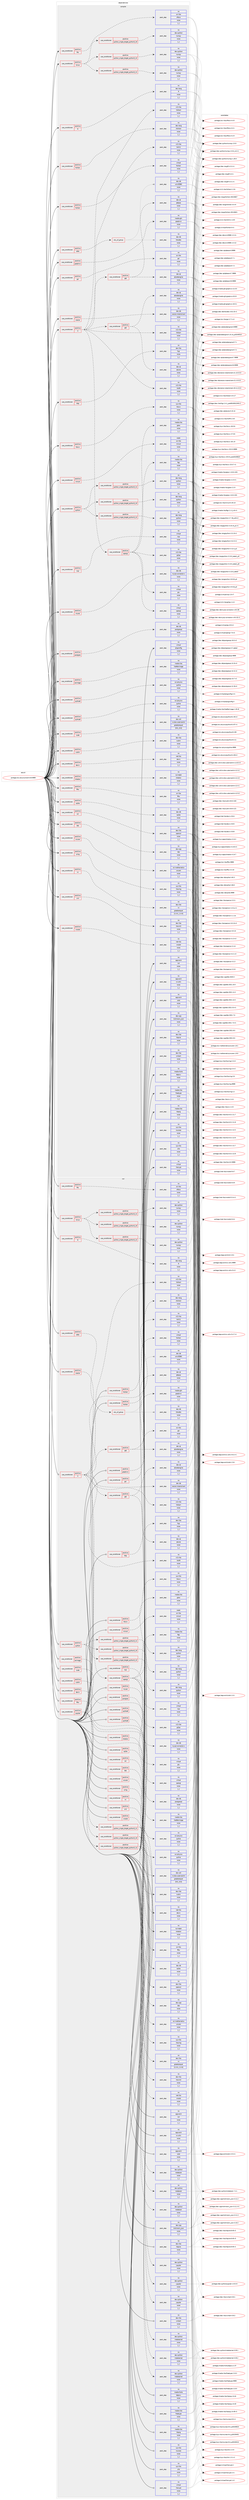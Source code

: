 digraph prolog {

# *************
# Graph options
# *************

newrank=true;
concentrate=true;
compound=true;
graph [rankdir=LR,fontname=Helvetica,fontsize=10,ranksep=1.5];#, ranksep=2.5, nodesep=0.2];
edge  [arrowhead=vee];
node  [fontname=Helvetica,fontsize=10];

# **********
# The ebuild
# **********

subgraph cluster_leftcol {
color=gray;
rank=same;
label=<<i>ebuild</i>>;
id [label="portage://sci-physics/root-6.30.9999", color=red, width=4, href="../sci-physics/root-6.30.9999.svg"];
}

# ****************
# The dependencies
# ****************

subgraph cluster_midcol {
color=gray;
label=<<i>dependencies</i>>;
subgraph cluster_compile {
fillcolor="#eeeeee";
style=filled;
label=<<i>compile</i>>;
subgraph cond106689 {
dependency402105 [label=<<TABLE BORDER="0" CELLBORDER="1" CELLSPACING="0" CELLPADDING="4"><TR><TD ROWSPAN="3" CELLPADDING="10">use_conditional</TD></TR><TR><TD>positive</TD></TR><TR><TD>R</TD></TR></TABLE>>, shape=none, color=red];
subgraph pack292578 {
dependency402106 [label=<<TABLE BORDER="0" CELLBORDER="1" CELLSPACING="0" CELLPADDING="4" WIDTH="220"><TR><TD ROWSPAN="6" CELLPADDING="30">pack_dep</TD></TR><TR><TD WIDTH="110">no</TD></TR><TR><TD>dev-lang</TD></TR><TR><TD>R</TD></TR><TR><TD>none</TD></TR><TR><TD>[,,]</TD></TR></TABLE>>, shape=none, color=blue];
}
dependency402105:e -> dependency402106:w [weight=20,style="dashed",arrowhead="vee"];
}
id:e -> dependency402105:w [weight=20,style="solid",arrowhead="vee"];
subgraph cond106690 {
dependency402107 [label=<<TABLE BORDER="0" CELLBORDER="1" CELLSPACING="0" CELLPADDING="4"><TR><TD ROWSPAN="3" CELLPADDING="10">use_conditional</TD></TR><TR><TD>positive</TD></TR><TR><TD>X</TD></TR></TABLE>>, shape=none, color=red];
subgraph pack292579 {
dependency402108 [label=<<TABLE BORDER="0" CELLBORDER="1" CELLSPACING="0" CELLPADDING="4" WIDTH="220"><TR><TD ROWSPAN="6" CELLPADDING="30">pack_dep</TD></TR><TR><TD WIDTH="110">no</TD></TR><TR><TD>x11-libs</TD></TR><TR><TD>libX11</TD></TR><TR><TD>none</TD></TR><TR><TD>[,,]</TD></TR></TABLE>>, shape=none, color=blue];
}
dependency402107:e -> dependency402108:w [weight=20,style="dashed",arrowhead="vee"];
subgraph pack292580 {
dependency402109 [label=<<TABLE BORDER="0" CELLBORDER="1" CELLSPACING="0" CELLPADDING="4" WIDTH="220"><TR><TD ROWSPAN="6" CELLPADDING="30">pack_dep</TD></TR><TR><TD WIDTH="110">no</TD></TR><TR><TD>x11-libs</TD></TR><TR><TD>libXext</TD></TR><TR><TD>none</TD></TR><TR><TD>[,,]</TD></TR></TABLE>>, shape=none, color=blue];
}
dependency402107:e -> dependency402109:w [weight=20,style="dashed",arrowhead="vee"];
subgraph pack292581 {
dependency402110 [label=<<TABLE BORDER="0" CELLBORDER="1" CELLSPACING="0" CELLPADDING="4" WIDTH="220"><TR><TD ROWSPAN="6" CELLPADDING="30">pack_dep</TD></TR><TR><TD WIDTH="110">no</TD></TR><TR><TD>x11-libs</TD></TR><TR><TD>libXft</TD></TR><TR><TD>none</TD></TR><TR><TD>[,,]</TD></TR></TABLE>>, shape=none, color=blue];
}
dependency402107:e -> dependency402110:w [weight=20,style="dashed",arrowhead="vee"];
subgraph pack292582 {
dependency402111 [label=<<TABLE BORDER="0" CELLBORDER="1" CELLSPACING="0" CELLPADDING="4" WIDTH="220"><TR><TD ROWSPAN="6" CELLPADDING="30">pack_dep</TD></TR><TR><TD WIDTH="110">no</TD></TR><TR><TD>x11-libs</TD></TR><TR><TD>libXpm</TD></TR><TR><TD>none</TD></TR><TR><TD>[,,]</TD></TR></TABLE>>, shape=none, color=blue];
}
dependency402107:e -> dependency402111:w [weight=20,style="dashed",arrowhead="vee"];
subgraph cond106691 {
dependency402112 [label=<<TABLE BORDER="0" CELLBORDER="1" CELLSPACING="0" CELLPADDING="4"><TR><TD ROWSPAN="3" CELLPADDING="10">use_conditional</TD></TR><TR><TD>positive</TD></TR><TR><TD>opengl</TD></TR></TABLE>>, shape=none, color=red];
subgraph pack292583 {
dependency402113 [label=<<TABLE BORDER="0" CELLBORDER="1" CELLSPACING="0" CELLPADDING="4" WIDTH="220"><TR><TD ROWSPAN="6" CELLPADDING="30">pack_dep</TD></TR><TR><TD WIDTH="110">no</TD></TR><TR><TD>media-libs</TD></TR><TR><TD>ftgl</TD></TR><TR><TD>none</TD></TR><TR><TD>[,,]</TD></TR></TABLE>>, shape=none, color=blue];
}
dependency402112:e -> dependency402113:w [weight=20,style="dashed",arrowhead="vee"];
subgraph pack292584 {
dependency402114 [label=<<TABLE BORDER="0" CELLBORDER="1" CELLSPACING="0" CELLPADDING="4" WIDTH="220"><TR><TD ROWSPAN="6" CELLPADDING="30">pack_dep</TD></TR><TR><TD WIDTH="110">no</TD></TR><TR><TD>media-libs</TD></TR><TR><TD>glew</TD></TR><TR><TD>none</TD></TR><TR><TD>[,,]</TD></TR></TABLE>>, shape=none, color=blue];
}
dependency402112:e -> dependency402114:w [weight=20,style="dashed",arrowhead="vee"];
subgraph pack292585 {
dependency402115 [label=<<TABLE BORDER="0" CELLBORDER="1" CELLSPACING="0" CELLPADDING="4" WIDTH="220"><TR><TD ROWSPAN="6" CELLPADDING="30">pack_dep</TD></TR><TR><TD WIDTH="110">no</TD></TR><TR><TD>virtual</TD></TR><TR><TD>opengl</TD></TR><TR><TD>none</TD></TR><TR><TD>[,,]</TD></TR></TABLE>>, shape=none, color=blue];
}
dependency402112:e -> dependency402115:w [weight=20,style="dashed",arrowhead="vee"];
subgraph pack292586 {
dependency402116 [label=<<TABLE BORDER="0" CELLBORDER="1" CELLSPACING="0" CELLPADDING="4" WIDTH="220"><TR><TD ROWSPAN="6" CELLPADDING="30">pack_dep</TD></TR><TR><TD WIDTH="110">no</TD></TR><TR><TD>virtual</TD></TR><TR><TD>glu</TD></TR><TR><TD>none</TD></TR><TR><TD>[,,]</TD></TR></TABLE>>, shape=none, color=blue];
}
dependency402112:e -> dependency402116:w [weight=20,style="dashed",arrowhead="vee"];
subgraph pack292587 {
dependency402117 [label=<<TABLE BORDER="0" CELLBORDER="1" CELLSPACING="0" CELLPADDING="4" WIDTH="220"><TR><TD ROWSPAN="6" CELLPADDING="30">pack_dep</TD></TR><TR><TD WIDTH="110">no</TD></TR><TR><TD>x11-libs</TD></TR><TR><TD>gl2ps</TD></TR><TR><TD>none</TD></TR><TR><TD>[,,]</TD></TR></TABLE>>, shape=none, color=blue];
}
dependency402112:e -> dependency402117:w [weight=20,style="dashed",arrowhead="vee"];
}
dependency402107:e -> dependency402112:w [weight=20,style="dashed",arrowhead="vee"];
subgraph cond106692 {
dependency402118 [label=<<TABLE BORDER="0" CELLBORDER="1" CELLSPACING="0" CELLPADDING="4"><TR><TD ROWSPAN="3" CELLPADDING="10">use_conditional</TD></TR><TR><TD>positive</TD></TR><TR><TD>qt5</TD></TR></TABLE>>, shape=none, color=red];
subgraph pack292588 {
dependency402119 [label=<<TABLE BORDER="0" CELLBORDER="1" CELLSPACING="0" CELLPADDING="4" WIDTH="220"><TR><TD ROWSPAN="6" CELLPADDING="30">pack_dep</TD></TR><TR><TD WIDTH="110">no</TD></TR><TR><TD>dev-qt</TD></TR><TR><TD>qtcore</TD></TR><TR><TD>none</TD></TR><TR><TD>[,,]</TD></TR></TABLE>>, shape=none, color=blue];
}
dependency402118:e -> dependency402119:w [weight=20,style="dashed",arrowhead="vee"];
subgraph pack292589 {
dependency402120 [label=<<TABLE BORDER="0" CELLBORDER="1" CELLSPACING="0" CELLPADDING="4" WIDTH="220"><TR><TD ROWSPAN="6" CELLPADDING="30">pack_dep</TD></TR><TR><TD WIDTH="110">no</TD></TR><TR><TD>dev-qt</TD></TR><TR><TD>qtwebengine</TD></TR><TR><TD>none</TD></TR><TR><TD>[,,]</TD></TR></TABLE>>, shape=none, color=blue];
}
dependency402118:e -> dependency402120:w [weight=20,style="dashed",arrowhead="vee"];
}
dependency402107:e -> dependency402118:w [weight=20,style="dashed",arrowhead="vee"];
subgraph cond106693 {
dependency402121 [label=<<TABLE BORDER="0" CELLBORDER="1" CELLSPACING="0" CELLPADDING="4"><TR><TD ROWSPAN="3" CELLPADDING="10">use_conditional</TD></TR><TR><TD>positive</TD></TR><TR><TD>qt6</TD></TR></TABLE>>, shape=none, color=red];
subgraph pack292590 {
dependency402122 [label=<<TABLE BORDER="0" CELLBORDER="1" CELLSPACING="0" CELLPADDING="4" WIDTH="220"><TR><TD ROWSPAN="6" CELLPADDING="30">pack_dep</TD></TR><TR><TD WIDTH="110">no</TD></TR><TR><TD>dev-qt</TD></TR><TR><TD>qtbase</TD></TR><TR><TD>none</TD></TR><TR><TD>[,,]</TD></TR></TABLE>>, shape=none, color=blue];
}
dependency402121:e -> dependency402122:w [weight=20,style="dashed",arrowhead="vee"];
subgraph pack292591 {
dependency402123 [label=<<TABLE BORDER="0" CELLBORDER="1" CELLSPACING="0" CELLPADDING="4" WIDTH="220"><TR><TD ROWSPAN="6" CELLPADDING="30">pack_dep</TD></TR><TR><TD WIDTH="110">no</TD></TR><TR><TD>dev-qt</TD></TR><TR><TD>qtwebengine</TD></TR><TR><TD>none</TD></TR><TR><TD>[,,]</TD></TR></TABLE>>, shape=none, color=blue];
}
dependency402121:e -> dependency402123:w [weight=20,style="dashed",arrowhead="vee"];
}
dependency402107:e -> dependency402121:w [weight=20,style="dashed",arrowhead="vee"];
}
id:e -> dependency402107:w [weight=20,style="solid",arrowhead="vee"];
subgraph cond106694 {
dependency402124 [label=<<TABLE BORDER="0" CELLBORDER="1" CELLSPACING="0" CELLPADDING="4"><TR><TD ROWSPAN="3" CELLPADDING="10">use_conditional</TD></TR><TR><TD>positive</TD></TR><TR><TD>asimage</TD></TR></TABLE>>, shape=none, color=red];
subgraph pack292592 {
dependency402125 [label=<<TABLE BORDER="0" CELLBORDER="1" CELLSPACING="0" CELLPADDING="4" WIDTH="220"><TR><TD ROWSPAN="6" CELLPADDING="30">pack_dep</TD></TR><TR><TD WIDTH="110">no</TD></TR><TR><TD>media-libs</TD></TR><TR><TD>libafterimage</TD></TR><TR><TD>none</TD></TR><TR><TD>[,,]</TD></TR></TABLE>>, shape=none, color=blue];
}
dependency402124:e -> dependency402125:w [weight=20,style="dashed",arrowhead="vee"];
}
id:e -> dependency402124:w [weight=20,style="solid",arrowhead="vee"];
subgraph cond106695 {
dependency402126 [label=<<TABLE BORDER="0" CELLBORDER="1" CELLSPACING="0" CELLPADDING="4"><TR><TD ROWSPAN="3" CELLPADDING="10">use_conditional</TD></TR><TR><TD>positive</TD></TR><TR><TD>cuda</TD></TR></TABLE>>, shape=none, color=red];
subgraph pack292593 {
dependency402127 [label=<<TABLE BORDER="0" CELLBORDER="1" CELLSPACING="0" CELLPADDING="4" WIDTH="220"><TR><TD ROWSPAN="6" CELLPADDING="30">pack_dep</TD></TR><TR><TD WIDTH="110">no</TD></TR><TR><TD>dev-util</TD></TR><TR><TD>nvidia-cuda-toolkit</TD></TR><TR><TD>greaterequal</TD></TR><TR><TD>[9.0,,,9.0]</TD></TR></TABLE>>, shape=none, color=blue];
}
dependency402126:e -> dependency402127:w [weight=20,style="dashed",arrowhead="vee"];
}
id:e -> dependency402126:w [weight=20,style="solid",arrowhead="vee"];
subgraph cond106696 {
dependency402128 [label=<<TABLE BORDER="0" CELLBORDER="1" CELLSPACING="0" CELLPADDING="4"><TR><TD ROWSPAN="3" CELLPADDING="10">use_conditional</TD></TR><TR><TD>positive</TD></TR><TR><TD>cudnn</TD></TR></TABLE>>, shape=none, color=red];
subgraph pack292594 {
dependency402129 [label=<<TABLE BORDER="0" CELLBORDER="1" CELLSPACING="0" CELLPADDING="4" WIDTH="220"><TR><TD ROWSPAN="6" CELLPADDING="30">pack_dep</TD></TR><TR><TD WIDTH="110">no</TD></TR><TR><TD>dev-libs</TD></TR><TR><TD>cudnn</TD></TR><TR><TD>none</TD></TR><TR><TD>[,,]</TD></TR></TABLE>>, shape=none, color=blue];
}
dependency402128:e -> dependency402129:w [weight=20,style="dashed",arrowhead="vee"];
}
id:e -> dependency402128:w [weight=20,style="solid",arrowhead="vee"];
subgraph cond106697 {
dependency402130 [label=<<TABLE BORDER="0" CELLBORDER="1" CELLSPACING="0" CELLPADDING="4"><TR><TD ROWSPAN="3" CELLPADDING="10">use_conditional</TD></TR><TR><TD>positive</TD></TR><TR><TD>davix</TD></TR></TABLE>>, shape=none, color=red];
subgraph pack292595 {
dependency402131 [label=<<TABLE BORDER="0" CELLBORDER="1" CELLSPACING="0" CELLPADDING="4" WIDTH="220"><TR><TD ROWSPAN="6" CELLPADDING="30">pack_dep</TD></TR><TR><TD WIDTH="110">no</TD></TR><TR><TD>net-libs</TD></TR><TR><TD>davix</TD></TR><TR><TD>none</TD></TR><TR><TD>[,,]</TD></TR></TABLE>>, shape=none, color=blue];
}
dependency402130:e -> dependency402131:w [weight=20,style="dashed",arrowhead="vee"];
}
id:e -> dependency402130:w [weight=20,style="solid",arrowhead="vee"];
subgraph cond106698 {
dependency402132 [label=<<TABLE BORDER="0" CELLBORDER="1" CELLSPACING="0" CELLPADDING="4"><TR><TD ROWSPAN="3" CELLPADDING="10">use_conditional</TD></TR><TR><TD>positive</TD></TR><TR><TD>fftw</TD></TR></TABLE>>, shape=none, color=red];
subgraph pack292596 {
dependency402133 [label=<<TABLE BORDER="0" CELLBORDER="1" CELLSPACING="0" CELLPADDING="4" WIDTH="220"><TR><TD ROWSPAN="6" CELLPADDING="30">pack_dep</TD></TR><TR><TD WIDTH="110">no</TD></TR><TR><TD>sci-libs</TD></TR><TR><TD>fftw</TD></TR><TR><TD>none</TD></TR><TR><TD>[,,]</TD></TR></TABLE>>, shape=none, color=blue];
}
dependency402132:e -> dependency402133:w [weight=20,style="dashed",arrowhead="vee"];
}
id:e -> dependency402132:w [weight=20,style="solid",arrowhead="vee"];
subgraph cond106699 {
dependency402134 [label=<<TABLE BORDER="0" CELLBORDER="1" CELLSPACING="0" CELLPADDING="4"><TR><TD ROWSPAN="3" CELLPADDING="10">use_conditional</TD></TR><TR><TD>positive</TD></TR><TR><TD>fits</TD></TR></TABLE>>, shape=none, color=red];
subgraph pack292597 {
dependency402135 [label=<<TABLE BORDER="0" CELLBORDER="1" CELLSPACING="0" CELLPADDING="4" WIDTH="220"><TR><TD ROWSPAN="6" CELLPADDING="30">pack_dep</TD></TR><TR><TD WIDTH="110">no</TD></TR><TR><TD>sci-libs</TD></TR><TR><TD>cfitsio</TD></TR><TR><TD>none</TD></TR><TR><TD>[,,]</TD></TR></TABLE>>, shape=none, color=blue];
}
dependency402134:e -> dependency402135:w [weight=20,style="dashed",arrowhead="vee"];
}
id:e -> dependency402134:w [weight=20,style="solid",arrowhead="vee"];
subgraph cond106700 {
dependency402136 [label=<<TABLE BORDER="0" CELLBORDER="1" CELLSPACING="0" CELLPADDING="4"><TR><TD ROWSPAN="3" CELLPADDING="10">use_conditional</TD></TR><TR><TD>positive</TD></TR><TR><TD>fortran</TD></TR></TABLE>>, shape=none, color=red];
subgraph pack292598 {
dependency402137 [label=<<TABLE BORDER="0" CELLBORDER="1" CELLSPACING="0" CELLPADDING="4" WIDTH="220"><TR><TD ROWSPAN="6" CELLPADDING="30">pack_dep</TD></TR><TR><TD WIDTH="110">no</TD></TR><TR><TD>dev-lang</TD></TR><TR><TD>cfortran</TD></TR><TR><TD>none</TD></TR><TR><TD>[,,]</TD></TR></TABLE>>, shape=none, color=blue];
}
dependency402136:e -> dependency402137:w [weight=20,style="dashed",arrowhead="vee"];
}
id:e -> dependency402136:w [weight=20,style="solid",arrowhead="vee"];
subgraph cond106701 {
dependency402138 [label=<<TABLE BORDER="0" CELLBORDER="1" CELLSPACING="0" CELLPADDING="4"><TR><TD ROWSPAN="3" CELLPADDING="10">use_conditional</TD></TR><TR><TD>positive</TD></TR><TR><TD>fortran</TD></TR></TABLE>>, shape=none, color=red];
subgraph pack292599 {
dependency402139 [label=<<TABLE BORDER="0" CELLBORDER="1" CELLSPACING="0" CELLPADDING="4" WIDTH="220"><TR><TD ROWSPAN="6" CELLPADDING="30">pack_dep</TD></TR><TR><TD WIDTH="110">no</TD></TR><TR><TD>virtual</TD></TR><TR><TD>fortran</TD></TR><TR><TD>none</TD></TR><TR><TD>[,,]</TD></TR></TABLE>>, shape=none, color=blue];
}
dependency402138:e -> dependency402139:w [weight=20,style="dashed",arrowhead="vee"];
}
id:e -> dependency402138:w [weight=20,style="solid",arrowhead="vee"];
subgraph cond106702 {
dependency402140 [label=<<TABLE BORDER="0" CELLBORDER="1" CELLSPACING="0" CELLPADDING="4"><TR><TD ROWSPAN="3" CELLPADDING="10">use_conditional</TD></TR><TR><TD>positive</TD></TR><TR><TD>graphviz</TD></TR></TABLE>>, shape=none, color=red];
subgraph pack292600 {
dependency402141 [label=<<TABLE BORDER="0" CELLBORDER="1" CELLSPACING="0" CELLPADDING="4" WIDTH="220"><TR><TD ROWSPAN="6" CELLPADDING="30">pack_dep</TD></TR><TR><TD WIDTH="110">no</TD></TR><TR><TD>media-gfx</TD></TR><TR><TD>graphviz</TD></TR><TR><TD>none</TD></TR><TR><TD>[,,]</TD></TR></TABLE>>, shape=none, color=blue];
}
dependency402140:e -> dependency402141:w [weight=20,style="dashed",arrowhead="vee"];
}
id:e -> dependency402140:w [weight=20,style="solid",arrowhead="vee"];
subgraph cond106703 {
dependency402142 [label=<<TABLE BORDER="0" CELLBORDER="1" CELLSPACING="0" CELLPADDING="4"><TR><TD ROWSPAN="3" CELLPADDING="10">use_conditional</TD></TR><TR><TD>positive</TD></TR><TR><TD>gsl</TD></TR></TABLE>>, shape=none, color=red];
subgraph pack292601 {
dependency402143 [label=<<TABLE BORDER="0" CELLBORDER="1" CELLSPACING="0" CELLPADDING="4" WIDTH="220"><TR><TD ROWSPAN="6" CELLPADDING="30">pack_dep</TD></TR><TR><TD WIDTH="110">no</TD></TR><TR><TD>sci-libs</TD></TR><TR><TD>gsl</TD></TR><TR><TD>none</TD></TR><TR><TD>[,,]</TD></TR></TABLE>>, shape=none, color=blue];
}
dependency402142:e -> dependency402143:w [weight=20,style="dashed",arrowhead="vee"];
}
id:e -> dependency402142:w [weight=20,style="solid",arrowhead="vee"];
subgraph cond106704 {
dependency402144 [label=<<TABLE BORDER="0" CELLBORDER="1" CELLSPACING="0" CELLPADDING="4"><TR><TD ROWSPAN="3" CELLPADDING="10">use_conditional</TD></TR><TR><TD>positive</TD></TR><TR><TD>http</TD></TR></TABLE>>, shape=none, color=red];
subgraph pack292602 {
dependency402145 [label=<<TABLE BORDER="0" CELLBORDER="1" CELLSPACING="0" CELLPADDING="4" WIDTH="220"><TR><TD ROWSPAN="6" CELLPADDING="30">pack_dep</TD></TR><TR><TD WIDTH="110">no</TD></TR><TR><TD>dev-libs</TD></TR><TR><TD>fcgi</TD></TR><TR><TD>none</TD></TR><TR><TD>[,,]</TD></TR></TABLE>>, shape=none, color=blue];
}
dependency402144:e -> dependency402145:w [weight=20,style="dashed",arrowhead="vee"];
}
id:e -> dependency402144:w [weight=20,style="solid",arrowhead="vee"];
subgraph cond106705 {
dependency402146 [label=<<TABLE BORDER="0" CELLBORDER="1" CELLSPACING="0" CELLPADDING="4"><TR><TD ROWSPAN="3" CELLPADDING="10">use_conditional</TD></TR><TR><TD>positive</TD></TR><TR><TD>libcxx</TD></TR></TABLE>>, shape=none, color=red];
subgraph pack292603 {
dependency402147 [label=<<TABLE BORDER="0" CELLBORDER="1" CELLSPACING="0" CELLPADDING="4" WIDTH="220"><TR><TD ROWSPAN="6" CELLPADDING="30">pack_dep</TD></TR><TR><TD WIDTH="110">no</TD></TR><TR><TD>sys-libs</TD></TR><TR><TD>libcxx</TD></TR><TR><TD>none</TD></TR><TR><TD>[,,]</TD></TR></TABLE>>, shape=none, color=blue];
}
dependency402146:e -> dependency402147:w [weight=20,style="dashed",arrowhead="vee"];
}
id:e -> dependency402146:w [weight=20,style="solid",arrowhead="vee"];
subgraph cond106706 {
dependency402148 [label=<<TABLE BORDER="0" CELLBORDER="1" CELLSPACING="0" CELLPADDING="4"><TR><TD ROWSPAN="3" CELLPADDING="10">use_conditional</TD></TR><TR><TD>positive</TD></TR><TR><TD>minuit</TD></TR></TABLE>>, shape=none, color=red];
subgraph pack292604 {
dependency402149 [label=<<TABLE BORDER="0" CELLBORDER="1" CELLSPACING="0" CELLPADDING="4" WIDTH="220"><TR><TD ROWSPAN="6" CELLPADDING="30">pack_dep</TD></TR><TR><TD WIDTH="110">weak</TD></TR><TR><TD>sci-libs</TD></TR><TR><TD>minuit</TD></TR><TR><TD>none</TD></TR><TR><TD>[,,]</TD></TR></TABLE>>, shape=none, color=blue];
}
dependency402148:e -> dependency402149:w [weight=20,style="dashed",arrowhead="vee"];
}
id:e -> dependency402148:w [weight=20,style="solid",arrowhead="vee"];
subgraph cond106707 {
dependency402150 [label=<<TABLE BORDER="0" CELLBORDER="1" CELLSPACING="0" CELLPADDING="4"><TR><TD ROWSPAN="3" CELLPADDING="10">use_conditional</TD></TR><TR><TD>positive</TD></TR><TR><TD>mpi</TD></TR></TABLE>>, shape=none, color=red];
subgraph pack292605 {
dependency402151 [label=<<TABLE BORDER="0" CELLBORDER="1" CELLSPACING="0" CELLPADDING="4" WIDTH="220"><TR><TD ROWSPAN="6" CELLPADDING="30">pack_dep</TD></TR><TR><TD WIDTH="110">no</TD></TR><TR><TD>virtual</TD></TR><TR><TD>mpi</TD></TR><TR><TD>none</TD></TR><TR><TD>[,,]</TD></TR></TABLE>>, shape=none, color=blue];
}
dependency402150:e -> dependency402151:w [weight=20,style="dashed",arrowhead="vee"];
}
id:e -> dependency402150:w [weight=20,style="solid",arrowhead="vee"];
subgraph cond106708 {
dependency402152 [label=<<TABLE BORDER="0" CELLBORDER="1" CELLSPACING="0" CELLPADDING="4"><TR><TD ROWSPAN="3" CELLPADDING="10">use_conditional</TD></TR><TR><TD>positive</TD></TR><TR><TD>mysql</TD></TR></TABLE>>, shape=none, color=red];
subgraph pack292606 {
dependency402153 [label=<<TABLE BORDER="0" CELLBORDER="1" CELLSPACING="0" CELLPADDING="4" WIDTH="220"><TR><TD ROWSPAN="6" CELLPADDING="30">pack_dep</TD></TR><TR><TD WIDTH="110">no</TD></TR><TR><TD>dev-db</TD></TR><TR><TD>mysql-connector-c</TD></TR><TR><TD>none</TD></TR><TR><TD>[,,]</TD></TR></TABLE>>, shape=none, color=blue];
}
dependency402152:e -> dependency402153:w [weight=20,style="dashed",arrowhead="vee"];
}
id:e -> dependency402152:w [weight=20,style="solid",arrowhead="vee"];
subgraph cond106709 {
dependency402154 [label=<<TABLE BORDER="0" CELLBORDER="1" CELLSPACING="0" CELLPADDING="4"><TR><TD ROWSPAN="3" CELLPADDING="10">use_conditional</TD></TR><TR><TD>positive</TD></TR><TR><TD>odbc</TD></TR></TABLE>>, shape=none, color=red];
subgraph any2645 {
dependency402155 [label=<<TABLE BORDER="0" CELLBORDER="1" CELLSPACING="0" CELLPADDING="4"><TR><TD CELLPADDING="10">any_of_group</TD></TR></TABLE>>, shape=none, color=red];subgraph pack292607 {
dependency402156 [label=<<TABLE BORDER="0" CELLBORDER="1" CELLSPACING="0" CELLPADDING="4" WIDTH="220"><TR><TD ROWSPAN="6" CELLPADDING="30">pack_dep</TD></TR><TR><TD WIDTH="110">no</TD></TR><TR><TD>dev-db</TD></TR><TR><TD>libiodbc</TD></TR><TR><TD>none</TD></TR><TR><TD>[,,]</TD></TR></TABLE>>, shape=none, color=blue];
}
dependency402155:e -> dependency402156:w [weight=20,style="dotted",arrowhead="oinv"];
subgraph pack292608 {
dependency402157 [label=<<TABLE BORDER="0" CELLBORDER="1" CELLSPACING="0" CELLPADDING="4" WIDTH="220"><TR><TD ROWSPAN="6" CELLPADDING="30">pack_dep</TD></TR><TR><TD WIDTH="110">no</TD></TR><TR><TD>dev-db</TD></TR><TR><TD>unixODBC</TD></TR><TR><TD>none</TD></TR><TR><TD>[,,]</TD></TR></TABLE>>, shape=none, color=blue];
}
dependency402155:e -> dependency402157:w [weight=20,style="dotted",arrowhead="oinv"];
}
dependency402154:e -> dependency402155:w [weight=20,style="dashed",arrowhead="vee"];
}
id:e -> dependency402154:w [weight=20,style="solid",arrowhead="vee"];
subgraph cond106710 {
dependency402158 [label=<<TABLE BORDER="0" CELLBORDER="1" CELLSPACING="0" CELLPADDING="4"><TR><TD ROWSPAN="3" CELLPADDING="10">use_conditional</TD></TR><TR><TD>positive</TD></TR><TR><TD>oracle</TD></TR></TABLE>>, shape=none, color=red];
subgraph pack292609 {
dependency402159 [label=<<TABLE BORDER="0" CELLBORDER="1" CELLSPACING="0" CELLPADDING="4" WIDTH="220"><TR><TD ROWSPAN="6" CELLPADDING="30">pack_dep</TD></TR><TR><TD WIDTH="110">no</TD></TR><TR><TD>dev-db</TD></TR><TR><TD>oracle-instantclient</TD></TR><TR><TD>none</TD></TR><TR><TD>[,,]</TD></TR></TABLE>>, shape=none, color=blue];
}
dependency402158:e -> dependency402159:w [weight=20,style="dashed",arrowhead="vee"];
}
id:e -> dependency402158:w [weight=20,style="solid",arrowhead="vee"];
subgraph cond106711 {
dependency402160 [label=<<TABLE BORDER="0" CELLBORDER="1" CELLSPACING="0" CELLPADDING="4"><TR><TD ROWSPAN="3" CELLPADDING="10">use_conditional</TD></TR><TR><TD>positive</TD></TR><TR><TD>postgres</TD></TR></TABLE>>, shape=none, color=red];
subgraph pack292610 {
dependency402161 [label=<<TABLE BORDER="0" CELLBORDER="1" CELLSPACING="0" CELLPADDING="4" WIDTH="220"><TR><TD ROWSPAN="6" CELLPADDING="30">pack_dep</TD></TR><TR><TD WIDTH="110">no</TD></TR><TR><TD>dev-db</TD></TR><TR><TD>postgresql</TD></TR><TR><TD>none</TD></TR><TR><TD>[,,]</TD></TR></TABLE>>, shape=none, color=blue];
}
dependency402160:e -> dependency402161:w [weight=20,style="dashed",arrowhead="vee"];
}
id:e -> dependency402160:w [weight=20,style="solid",arrowhead="vee"];
subgraph cond106712 {
dependency402162 [label=<<TABLE BORDER="0" CELLBORDER="1" CELLSPACING="0" CELLPADDING="4"><TR><TD ROWSPAN="3" CELLPADDING="10">use_conditional</TD></TR><TR><TD>positive</TD></TR><TR><TD>pythia6</TD></TR></TABLE>>, shape=none, color=red];
subgraph pack292611 {
dependency402163 [label=<<TABLE BORDER="0" CELLBORDER="1" CELLSPACING="0" CELLPADDING="4" WIDTH="220"><TR><TD ROWSPAN="6" CELLPADDING="30">pack_dep</TD></TR><TR><TD WIDTH="110">no</TD></TR><TR><TD>sci-physics</TD></TR><TR><TD>pythia</TD></TR><TR><TD>none</TD></TR><TR><TD>[,,]</TD></TR></TABLE>>, shape=none, color=blue];
}
dependency402162:e -> dependency402163:w [weight=20,style="dashed",arrowhead="vee"];
}
id:e -> dependency402162:w [weight=20,style="solid",arrowhead="vee"];
subgraph cond106713 {
dependency402164 [label=<<TABLE BORDER="0" CELLBORDER="1" CELLSPACING="0" CELLPADDING="4"><TR><TD ROWSPAN="3" CELLPADDING="10">use_conditional</TD></TR><TR><TD>positive</TD></TR><TR><TD>pythia8</TD></TR></TABLE>>, shape=none, color=red];
subgraph pack292612 {
dependency402165 [label=<<TABLE BORDER="0" CELLBORDER="1" CELLSPACING="0" CELLPADDING="4" WIDTH="220"><TR><TD ROWSPAN="6" CELLPADDING="30">pack_dep</TD></TR><TR><TD WIDTH="110">no</TD></TR><TR><TD>sci-physics</TD></TR><TR><TD>pythia</TD></TR><TR><TD>none</TD></TR><TR><TD>[,,]</TD></TR></TABLE>>, shape=none, color=blue];
}
dependency402164:e -> dependency402165:w [weight=20,style="dashed",arrowhead="vee"];
}
id:e -> dependency402164:w [weight=20,style="solid",arrowhead="vee"];
subgraph cond106714 {
dependency402166 [label=<<TABLE BORDER="0" CELLBORDER="1" CELLSPACING="0" CELLPADDING="4"><TR><TD ROWSPAN="3" CELLPADDING="10">use_conditional</TD></TR><TR><TD>positive</TD></TR><TR><TD>python</TD></TR></TABLE>>, shape=none, color=red];
subgraph cond106715 {
dependency402167 [label=<<TABLE BORDER="0" CELLBORDER="1" CELLSPACING="0" CELLPADDING="4"><TR><TD ROWSPAN="3" CELLPADDING="10">use_conditional</TD></TR><TR><TD>positive</TD></TR><TR><TD>python_single_target_python3_10</TD></TR></TABLE>>, shape=none, color=red];
subgraph pack292613 {
dependency402168 [label=<<TABLE BORDER="0" CELLBORDER="1" CELLSPACING="0" CELLPADDING="4" WIDTH="220"><TR><TD ROWSPAN="6" CELLPADDING="30">pack_dep</TD></TR><TR><TD WIDTH="110">no</TD></TR><TR><TD>dev-lang</TD></TR><TR><TD>python</TD></TR><TR><TD>none</TD></TR><TR><TD>[,,]</TD></TR></TABLE>>, shape=none, color=blue];
}
dependency402167:e -> dependency402168:w [weight=20,style="dashed",arrowhead="vee"];
}
dependency402166:e -> dependency402167:w [weight=20,style="dashed",arrowhead="vee"];
subgraph cond106716 {
dependency402169 [label=<<TABLE BORDER="0" CELLBORDER="1" CELLSPACING="0" CELLPADDING="4"><TR><TD ROWSPAN="3" CELLPADDING="10">use_conditional</TD></TR><TR><TD>positive</TD></TR><TR><TD>python_single_target_python3_11</TD></TR></TABLE>>, shape=none, color=red];
subgraph pack292614 {
dependency402170 [label=<<TABLE BORDER="0" CELLBORDER="1" CELLSPACING="0" CELLPADDING="4" WIDTH="220"><TR><TD ROWSPAN="6" CELLPADDING="30">pack_dep</TD></TR><TR><TD WIDTH="110">no</TD></TR><TR><TD>dev-lang</TD></TR><TR><TD>python</TD></TR><TR><TD>none</TD></TR><TR><TD>[,,]</TD></TR></TABLE>>, shape=none, color=blue];
}
dependency402169:e -> dependency402170:w [weight=20,style="dashed",arrowhead="vee"];
}
dependency402166:e -> dependency402169:w [weight=20,style="dashed",arrowhead="vee"];
subgraph cond106717 {
dependency402171 [label=<<TABLE BORDER="0" CELLBORDER="1" CELLSPACING="0" CELLPADDING="4"><TR><TD ROWSPAN="3" CELLPADDING="10">use_conditional</TD></TR><TR><TD>positive</TD></TR><TR><TD>python_single_target_python3_12</TD></TR></TABLE>>, shape=none, color=red];
subgraph pack292615 {
dependency402172 [label=<<TABLE BORDER="0" CELLBORDER="1" CELLSPACING="0" CELLPADDING="4" WIDTH="220"><TR><TD ROWSPAN="6" CELLPADDING="30">pack_dep</TD></TR><TR><TD WIDTH="110">no</TD></TR><TR><TD>dev-lang</TD></TR><TR><TD>python</TD></TR><TR><TD>none</TD></TR><TR><TD>[,,]</TD></TR></TABLE>>, shape=none, color=blue];
}
dependency402171:e -> dependency402172:w [weight=20,style="dashed",arrowhead="vee"];
}
dependency402166:e -> dependency402171:w [weight=20,style="dashed",arrowhead="vee"];
}
id:e -> dependency402166:w [weight=20,style="solid",arrowhead="vee"];
subgraph cond106718 {
dependency402173 [label=<<TABLE BORDER="0" CELLBORDER="1" CELLSPACING="0" CELLPADDING="4"><TR><TD ROWSPAN="3" CELLPADDING="10">use_conditional</TD></TR><TR><TD>positive</TD></TR><TR><TD>shadow</TD></TR></TABLE>>, shape=none, color=red];
subgraph pack292616 {
dependency402174 [label=<<TABLE BORDER="0" CELLBORDER="1" CELLSPACING="0" CELLPADDING="4" WIDTH="220"><TR><TD ROWSPAN="6" CELLPADDING="30">pack_dep</TD></TR><TR><TD WIDTH="110">no</TD></TR><TR><TD>sys-apps</TD></TR><TR><TD>shadow</TD></TR><TR><TD>none</TD></TR><TR><TD>[,,]</TD></TR></TABLE>>, shape=none, color=blue];
}
dependency402173:e -> dependency402174:w [weight=20,style="dashed",arrowhead="vee"];
}
id:e -> dependency402173:w [weight=20,style="solid",arrowhead="vee"];
subgraph cond106719 {
dependency402175 [label=<<TABLE BORDER="0" CELLBORDER="1" CELLSPACING="0" CELLPADDING="4"><TR><TD ROWSPAN="3" CELLPADDING="10">use_conditional</TD></TR><TR><TD>positive</TD></TR><TR><TD>sqlite</TD></TR></TABLE>>, shape=none, color=red];
subgraph pack292617 {
dependency402176 [label=<<TABLE BORDER="0" CELLBORDER="1" CELLSPACING="0" CELLPADDING="4" WIDTH="220"><TR><TD ROWSPAN="6" CELLPADDING="30">pack_dep</TD></TR><TR><TD WIDTH="110">no</TD></TR><TR><TD>dev-db</TD></TR><TR><TD>sqlite</TD></TR><TR><TD>none</TD></TR><TR><TD>[,,]</TD></TR></TABLE>>, shape=none, color=blue];
}
dependency402175:e -> dependency402176:w [weight=20,style="dashed",arrowhead="vee"];
}
id:e -> dependency402175:w [weight=20,style="solid",arrowhead="vee"];
subgraph cond106720 {
dependency402177 [label=<<TABLE BORDER="0" CELLBORDER="1" CELLSPACING="0" CELLPADDING="4"><TR><TD ROWSPAN="3" CELLPADDING="10">use_conditional</TD></TR><TR><TD>positive</TD></TR><TR><TD>ssl</TD></TR></TABLE>>, shape=none, color=red];
subgraph pack292618 {
dependency402178 [label=<<TABLE BORDER="0" CELLBORDER="1" CELLSPACING="0" CELLPADDING="4" WIDTH="220"><TR><TD ROWSPAN="6" CELLPADDING="30">pack_dep</TD></TR><TR><TD WIDTH="110">no</TD></TR><TR><TD>dev-libs</TD></TR><TR><TD>openssl</TD></TR><TR><TD>none</TD></TR><TR><TD>[,,]</TD></TR></TABLE>>, shape=none, color=blue];
}
dependency402177:e -> dependency402178:w [weight=20,style="dashed",arrowhead="vee"];
}
id:e -> dependency402177:w [weight=20,style="solid",arrowhead="vee"];
subgraph cond106721 {
dependency402179 [label=<<TABLE BORDER="0" CELLBORDER="1" CELLSPACING="0" CELLPADDING="4"><TR><TD ROWSPAN="3" CELLPADDING="10">use_conditional</TD></TR><TR><TD>positive</TD></TR><TR><TD>tbb</TD></TR></TABLE>>, shape=none, color=red];
subgraph pack292619 {
dependency402180 [label=<<TABLE BORDER="0" CELLBORDER="1" CELLSPACING="0" CELLPADDING="4" WIDTH="220"><TR><TD ROWSPAN="6" CELLPADDING="30">pack_dep</TD></TR><TR><TD WIDTH="110">no</TD></TR><TR><TD>dev-cpp</TD></TR><TR><TD>tbb</TD></TR><TR><TD>none</TD></TR><TR><TD>[,,]</TD></TR></TABLE>>, shape=none, color=blue];
}
dependency402179:e -> dependency402180:w [weight=20,style="dashed",arrowhead="vee"];
}
id:e -> dependency402179:w [weight=20,style="solid",arrowhead="vee"];
subgraph cond106722 {
dependency402181 [label=<<TABLE BORDER="0" CELLBORDER="1" CELLSPACING="0" CELLPADDING="4"><TR><TD ROWSPAN="3" CELLPADDING="10">use_conditional</TD></TR><TR><TD>positive</TD></TR><TR><TD>tmva</TD></TR></TABLE>>, shape=none, color=red];
subgraph cond106723 {
dependency402182 [label=<<TABLE BORDER="0" CELLBORDER="1" CELLSPACING="0" CELLPADDING="4"><TR><TD ROWSPAN="3" CELLPADDING="10">use_conditional</TD></TR><TR><TD>positive</TD></TR><TR><TD>python_single_target_python3_10</TD></TR></TABLE>>, shape=none, color=red];
subgraph pack292620 {
dependency402183 [label=<<TABLE BORDER="0" CELLBORDER="1" CELLSPACING="0" CELLPADDING="4" WIDTH="220"><TR><TD ROWSPAN="6" CELLPADDING="30">pack_dep</TD></TR><TR><TD WIDTH="110">no</TD></TR><TR><TD>dev-python</TD></TR><TR><TD>numpy</TD></TR><TR><TD>none</TD></TR><TR><TD>[,,]</TD></TR></TABLE>>, shape=none, color=blue];
}
dependency402182:e -> dependency402183:w [weight=20,style="dashed",arrowhead="vee"];
}
dependency402181:e -> dependency402182:w [weight=20,style="dashed",arrowhead="vee"];
subgraph cond106724 {
dependency402184 [label=<<TABLE BORDER="0" CELLBORDER="1" CELLSPACING="0" CELLPADDING="4"><TR><TD ROWSPAN="3" CELLPADDING="10">use_conditional</TD></TR><TR><TD>positive</TD></TR><TR><TD>python_single_target_python3_11</TD></TR></TABLE>>, shape=none, color=red];
subgraph pack292621 {
dependency402185 [label=<<TABLE BORDER="0" CELLBORDER="1" CELLSPACING="0" CELLPADDING="4" WIDTH="220"><TR><TD ROWSPAN="6" CELLPADDING="30">pack_dep</TD></TR><TR><TD WIDTH="110">no</TD></TR><TR><TD>dev-python</TD></TR><TR><TD>numpy</TD></TR><TR><TD>none</TD></TR><TR><TD>[,,]</TD></TR></TABLE>>, shape=none, color=blue];
}
dependency402184:e -> dependency402185:w [weight=20,style="dashed",arrowhead="vee"];
}
dependency402181:e -> dependency402184:w [weight=20,style="dashed",arrowhead="vee"];
subgraph cond106725 {
dependency402186 [label=<<TABLE BORDER="0" CELLBORDER="1" CELLSPACING="0" CELLPADDING="4"><TR><TD ROWSPAN="3" CELLPADDING="10">use_conditional</TD></TR><TR><TD>positive</TD></TR><TR><TD>python_single_target_python3_12</TD></TR></TABLE>>, shape=none, color=red];
subgraph pack292622 {
dependency402187 [label=<<TABLE BORDER="0" CELLBORDER="1" CELLSPACING="0" CELLPADDING="4" WIDTH="220"><TR><TD ROWSPAN="6" CELLPADDING="30">pack_dep</TD></TR><TR><TD WIDTH="110">no</TD></TR><TR><TD>dev-python</TD></TR><TR><TD>numpy</TD></TR><TR><TD>none</TD></TR><TR><TD>[,,]</TD></TR></TABLE>>, shape=none, color=blue];
}
dependency402186:e -> dependency402187:w [weight=20,style="dashed",arrowhead="vee"];
}
dependency402181:e -> dependency402186:w [weight=20,style="dashed",arrowhead="vee"];
}
id:e -> dependency402181:w [weight=20,style="solid",arrowhead="vee"];
subgraph cond106726 {
dependency402188 [label=<<TABLE BORDER="0" CELLBORDER="1" CELLSPACING="0" CELLPADDING="4"><TR><TD ROWSPAN="3" CELLPADDING="10">use_conditional</TD></TR><TR><TD>positive</TD></TR><TR><TD>unuran</TD></TR></TABLE>>, shape=none, color=red];
subgraph pack292623 {
dependency402189 [label=<<TABLE BORDER="0" CELLBORDER="1" CELLSPACING="0" CELLPADDING="4" WIDTH="220"><TR><TD ROWSPAN="6" CELLPADDING="30">pack_dep</TD></TR><TR><TD WIDTH="110">no</TD></TR><TR><TD>sci-mathematics</TD></TR><TR><TD>unuran</TD></TR><TR><TD>none</TD></TR><TR><TD>[,,]</TD></TR></TABLE>>, shape=none, color=blue];
}
dependency402188:e -> dependency402189:w [weight=20,style="dashed",arrowhead="vee"];
}
id:e -> dependency402188:w [weight=20,style="solid",arrowhead="vee"];
subgraph cond106727 {
dependency402190 [label=<<TABLE BORDER="0" CELLBORDER="1" CELLSPACING="0" CELLPADDING="4"><TR><TD ROWSPAN="3" CELLPADDING="10">use_conditional</TD></TR><TR><TD>positive</TD></TR><TR><TD>uring</TD></TR></TABLE>>, shape=none, color=red];
subgraph pack292624 {
dependency402191 [label=<<TABLE BORDER="0" CELLBORDER="1" CELLSPACING="0" CELLPADDING="4" WIDTH="220"><TR><TD ROWSPAN="6" CELLPADDING="30">pack_dep</TD></TR><TR><TD WIDTH="110">no</TD></TR><TR><TD>sys-libs</TD></TR><TR><TD>liburing</TD></TR><TR><TD>none</TD></TR><TR><TD>[,,]</TD></TR></TABLE>>, shape=none, color=blue];
}
dependency402190:e -> dependency402191:w [weight=20,style="dashed",arrowhead="vee"];
}
id:e -> dependency402190:w [weight=20,style="solid",arrowhead="vee"];
subgraph cond106728 {
dependency402192 [label=<<TABLE BORDER="0" CELLBORDER="1" CELLSPACING="0" CELLPADDING="4"><TR><TD ROWSPAN="3" CELLPADDING="10">use_conditional</TD></TR><TR><TD>positive</TD></TR><TR><TD>vc</TD></TR></TABLE>>, shape=none, color=red];
subgraph pack292625 {
dependency402193 [label=<<TABLE BORDER="0" CELLBORDER="1" CELLSPACING="0" CELLPADDING="4" WIDTH="220"><TR><TD ROWSPAN="6" CELLPADDING="30">pack_dep</TD></TR><TR><TD WIDTH="110">no</TD></TR><TR><TD>dev-libs</TD></TR><TR><TD>vc</TD></TR><TR><TD>greaterequal</TD></TR><TR><TD>[1.4.4,,,1.4.4]</TD></TR></TABLE>>, shape=none, color=blue];
}
dependency402192:e -> dependency402193:w [weight=20,style="dashed",arrowhead="vee"];
}
id:e -> dependency402192:w [weight=20,style="solid",arrowhead="vee"];
subgraph cond106729 {
dependency402194 [label=<<TABLE BORDER="0" CELLBORDER="1" CELLSPACING="0" CELLPADDING="4"><TR><TD ROWSPAN="3" CELLPADDING="10">use_conditional</TD></TR><TR><TD>positive</TD></TR><TR><TD>xml</TD></TR></TABLE>>, shape=none, color=red];
subgraph pack292626 {
dependency402195 [label=<<TABLE BORDER="0" CELLBORDER="1" CELLSPACING="0" CELLPADDING="4" WIDTH="220"><TR><TD ROWSPAN="6" CELLPADDING="30">pack_dep</TD></TR><TR><TD WIDTH="110">no</TD></TR><TR><TD>dev-libs</TD></TR><TR><TD>libxml2</TD></TR><TR><TD>none</TD></TR><TR><TD>[,,]</TD></TR></TABLE>>, shape=none, color=blue];
}
dependency402194:e -> dependency402195:w [weight=20,style="dashed",arrowhead="vee"];
}
id:e -> dependency402194:w [weight=20,style="solid",arrowhead="vee"];
subgraph cond106730 {
dependency402196 [label=<<TABLE BORDER="0" CELLBORDER="1" CELLSPACING="0" CELLPADDING="4"><TR><TD ROWSPAN="3" CELLPADDING="10">use_conditional</TD></TR><TR><TD>positive</TD></TR><TR><TD>xrootd</TD></TR></TABLE>>, shape=none, color=red];
subgraph pack292627 {
dependency402197 [label=<<TABLE BORDER="0" CELLBORDER="1" CELLSPACING="0" CELLPADDING="4" WIDTH="220"><TR><TD ROWSPAN="6" CELLPADDING="30">pack_dep</TD></TR><TR><TD WIDTH="110">no</TD></TR><TR><TD>net-libs</TD></TR><TR><TD>xrootd</TD></TR><TR><TD>none</TD></TR><TR><TD>[,,]</TD></TR></TABLE>>, shape=none, color=blue];
}
dependency402196:e -> dependency402197:w [weight=20,style="dashed",arrowhead="vee"];
}
id:e -> dependency402196:w [weight=20,style="solid",arrowhead="vee"];
subgraph pack292628 {
dependency402198 [label=<<TABLE BORDER="0" CELLBORDER="1" CELLSPACING="0" CELLPADDING="4" WIDTH="220"><TR><TD ROWSPAN="6" CELLPADDING="30">pack_dep</TD></TR><TR><TD WIDTH="110">no</TD></TR><TR><TD>app-arch</TD></TR><TR><TD>lz4</TD></TR><TR><TD>none</TD></TR><TR><TD>[,,]</TD></TR></TABLE>>, shape=none, color=blue];
}
id:e -> dependency402198:w [weight=20,style="solid",arrowhead="vee"];
subgraph pack292629 {
dependency402199 [label=<<TABLE BORDER="0" CELLBORDER="1" CELLSPACING="0" CELLPADDING="4" WIDTH="220"><TR><TD ROWSPAN="6" CELLPADDING="30">pack_dep</TD></TR><TR><TD WIDTH="110">no</TD></TR><TR><TD>app-arch</TD></TR><TR><TD>xz-utils</TD></TR><TR><TD>none</TD></TR><TR><TD>[,,]</TD></TR></TABLE>>, shape=none, color=blue];
}
id:e -> dependency402199:w [weight=20,style="solid",arrowhead="vee"];
subgraph pack292630 {
dependency402200 [label=<<TABLE BORDER="0" CELLBORDER="1" CELLSPACING="0" CELLPADDING="4" WIDTH="220"><TR><TD ROWSPAN="6" CELLPADDING="30">pack_dep</TD></TR><TR><TD WIDTH="110">no</TD></TR><TR><TD>app-arch</TD></TR><TR><TD>zstd</TD></TR><TR><TD>none</TD></TR><TR><TD>[,,]</TD></TR></TABLE>>, shape=none, color=blue];
}
id:e -> dependency402200:w [weight=20,style="solid",arrowhead="vee"];
subgraph pack292631 {
dependency402201 [label=<<TABLE BORDER="0" CELLBORDER="1" CELLSPACING="0" CELLPADDING="4" WIDTH="220"><TR><TD ROWSPAN="6" CELLPADDING="30">pack_dep</TD></TR><TR><TD WIDTH="110">no</TD></TR><TR><TD>dev-cpp</TD></TR><TR><TD>nlohmann_json</TD></TR><TR><TD>none</TD></TR><TR><TD>[,,]</TD></TR></TABLE>>, shape=none, color=blue];
}
id:e -> dependency402201:w [weight=20,style="solid",arrowhead="vee"];
subgraph pack292632 {
dependency402202 [label=<<TABLE BORDER="0" CELLBORDER="1" CELLSPACING="0" CELLPADDING="4" WIDTH="220"><TR><TD ROWSPAN="6" CELLPADDING="30">pack_dep</TD></TR><TR><TD WIDTH="110">no</TD></TR><TR><TD>dev-libs</TD></TR><TR><TD>libpcre</TD></TR><TR><TD>none</TD></TR><TR><TD>[,,]</TD></TR></TABLE>>, shape=none, color=blue];
}
id:e -> dependency402202:w [weight=20,style="solid",arrowhead="vee"];
subgraph pack292633 {
dependency402203 [label=<<TABLE BORDER="0" CELLBORDER="1" CELLSPACING="0" CELLPADDING="4" WIDTH="220"><TR><TD ROWSPAN="6" CELLPADDING="30">pack_dep</TD></TR><TR><TD WIDTH="110">no</TD></TR><TR><TD>dev-libs</TD></TR><TR><TD>xxhash</TD></TR><TR><TD>none</TD></TR><TR><TD>[,,]</TD></TR></TABLE>>, shape=none, color=blue];
}
id:e -> dependency402203:w [weight=20,style="solid",arrowhead="vee"];
subgraph pack292634 {
dependency402204 [label=<<TABLE BORDER="0" CELLBORDER="1" CELLSPACING="0" CELLPADDING="4" WIDTH="220"><TR><TD ROWSPAN="6" CELLPADDING="30">pack_dep</TD></TR><TR><TD WIDTH="110">no</TD></TR><TR><TD>media-fonts</TD></TR><TR><TD>dejavu</TD></TR><TR><TD>none</TD></TR><TR><TD>[,,]</TD></TR></TABLE>>, shape=none, color=blue];
}
id:e -> dependency402204:w [weight=20,style="solid",arrowhead="vee"];
subgraph pack292635 {
dependency402205 [label=<<TABLE BORDER="0" CELLBORDER="1" CELLSPACING="0" CELLPADDING="4" WIDTH="220"><TR><TD ROWSPAN="6" CELLPADDING="30">pack_dep</TD></TR><TR><TD WIDTH="110">no</TD></TR><TR><TD>media-libs</TD></TR><TR><TD>freetype</TD></TR><TR><TD>none</TD></TR><TR><TD>[,,]</TD></TR></TABLE>>, shape=none, color=blue];
}
id:e -> dependency402205:w [weight=20,style="solid",arrowhead="vee"];
subgraph pack292636 {
dependency402206 [label=<<TABLE BORDER="0" CELLBORDER="1" CELLSPACING="0" CELLPADDING="4" WIDTH="220"><TR><TD ROWSPAN="6" CELLPADDING="30">pack_dep</TD></TR><TR><TD WIDTH="110">no</TD></TR><TR><TD>media-libs</TD></TR><TR><TD>libpng</TD></TR><TR><TD>none</TD></TR><TR><TD>[,,]</TD></TR></TABLE>>, shape=none, color=blue];
}
id:e -> dependency402206:w [weight=20,style="solid",arrowhead="vee"];
subgraph pack292637 {
dependency402207 [label=<<TABLE BORDER="0" CELLBORDER="1" CELLSPACING="0" CELLPADDING="4" WIDTH="220"><TR><TD ROWSPAN="6" CELLPADDING="30">pack_dep</TD></TR><TR><TD WIDTH="110">no</TD></TR><TR><TD>sys-libs</TD></TR><TR><TD>ncurses</TD></TR><TR><TD>none</TD></TR><TR><TD>[,,]</TD></TR></TABLE>>, shape=none, color=blue];
}
id:e -> dependency402207:w [weight=20,style="solid",arrowhead="vee"];
subgraph pack292638 {
dependency402208 [label=<<TABLE BORDER="0" CELLBORDER="1" CELLSPACING="0" CELLPADDING="4" WIDTH="220"><TR><TD ROWSPAN="6" CELLPADDING="30">pack_dep</TD></TR><TR><TD WIDTH="110">no</TD></TR><TR><TD>sys-libs</TD></TR><TR><TD>zlib</TD></TR><TR><TD>none</TD></TR><TR><TD>[,,]</TD></TR></TABLE>>, shape=none, color=blue];
}
id:e -> dependency402208:w [weight=20,style="solid",arrowhead="vee"];
subgraph pack292639 {
dependency402209 [label=<<TABLE BORDER="0" CELLBORDER="1" CELLSPACING="0" CELLPADDING="4" WIDTH="220"><TR><TD ROWSPAN="6" CELLPADDING="30">pack_dep</TD></TR><TR><TD WIDTH="110">no</TD></TR><TR><TD>virtual</TD></TR><TR><TD>libcrypt</TD></TR><TR><TD>none</TD></TR><TR><TD>[,,]</TD></TR></TABLE>>, shape=none, color=blue];
}
id:e -> dependency402209:w [weight=20,style="solid",arrowhead="vee"];
subgraph pack292640 {
dependency402210 [label=<<TABLE BORDER="0" CELLBORDER="1" CELLSPACING="0" CELLPADDING="4" WIDTH="220"><TR><TD ROWSPAN="6" CELLPADDING="30">pack_dep</TD></TR><TR><TD WIDTH="110">no</TD></TR><TR><TD>virtual</TD></TR><TR><TD>pkgconfig</TD></TR><TR><TD>none</TD></TR><TR><TD>[,,]</TD></TR></TABLE>>, shape=none, color=blue];
}
id:e -> dependency402210:w [weight=20,style="solid",arrowhead="vee"];
}
subgraph cluster_compileandrun {
fillcolor="#eeeeee";
style=filled;
label=<<i>compile and run</i>>;
}
subgraph cluster_run {
fillcolor="#eeeeee";
style=filled;
label=<<i>run</i>>;
subgraph cond106731 {
dependency402211 [label=<<TABLE BORDER="0" CELLBORDER="1" CELLSPACING="0" CELLPADDING="4"><TR><TD ROWSPAN="3" CELLPADDING="10">use_conditional</TD></TR><TR><TD>positive</TD></TR><TR><TD>R</TD></TR></TABLE>>, shape=none, color=red];
subgraph pack292641 {
dependency402212 [label=<<TABLE BORDER="0" CELLBORDER="1" CELLSPACING="0" CELLPADDING="4" WIDTH="220"><TR><TD ROWSPAN="6" CELLPADDING="30">pack_dep</TD></TR><TR><TD WIDTH="110">no</TD></TR><TR><TD>dev-lang</TD></TR><TR><TD>R</TD></TR><TR><TD>none</TD></TR><TR><TD>[,,]</TD></TR></TABLE>>, shape=none, color=blue];
}
dependency402211:e -> dependency402212:w [weight=20,style="dashed",arrowhead="vee"];
}
id:e -> dependency402211:w [weight=20,style="solid",arrowhead="odot"];
subgraph cond106732 {
dependency402213 [label=<<TABLE BORDER="0" CELLBORDER="1" CELLSPACING="0" CELLPADDING="4"><TR><TD ROWSPAN="3" CELLPADDING="10">use_conditional</TD></TR><TR><TD>positive</TD></TR><TR><TD>X</TD></TR></TABLE>>, shape=none, color=red];
subgraph pack292642 {
dependency402214 [label=<<TABLE BORDER="0" CELLBORDER="1" CELLSPACING="0" CELLPADDING="4" WIDTH="220"><TR><TD ROWSPAN="6" CELLPADDING="30">pack_dep</TD></TR><TR><TD WIDTH="110">no</TD></TR><TR><TD>x11-libs</TD></TR><TR><TD>libX11</TD></TR><TR><TD>none</TD></TR><TR><TD>[,,]</TD></TR></TABLE>>, shape=none, color=blue];
}
dependency402213:e -> dependency402214:w [weight=20,style="dashed",arrowhead="vee"];
subgraph pack292643 {
dependency402215 [label=<<TABLE BORDER="0" CELLBORDER="1" CELLSPACING="0" CELLPADDING="4" WIDTH="220"><TR><TD ROWSPAN="6" CELLPADDING="30">pack_dep</TD></TR><TR><TD WIDTH="110">no</TD></TR><TR><TD>x11-libs</TD></TR><TR><TD>libXext</TD></TR><TR><TD>none</TD></TR><TR><TD>[,,]</TD></TR></TABLE>>, shape=none, color=blue];
}
dependency402213:e -> dependency402215:w [weight=20,style="dashed",arrowhead="vee"];
subgraph pack292644 {
dependency402216 [label=<<TABLE BORDER="0" CELLBORDER="1" CELLSPACING="0" CELLPADDING="4" WIDTH="220"><TR><TD ROWSPAN="6" CELLPADDING="30">pack_dep</TD></TR><TR><TD WIDTH="110">no</TD></TR><TR><TD>x11-libs</TD></TR><TR><TD>libXft</TD></TR><TR><TD>none</TD></TR><TR><TD>[,,]</TD></TR></TABLE>>, shape=none, color=blue];
}
dependency402213:e -> dependency402216:w [weight=20,style="dashed",arrowhead="vee"];
subgraph pack292645 {
dependency402217 [label=<<TABLE BORDER="0" CELLBORDER="1" CELLSPACING="0" CELLPADDING="4" WIDTH="220"><TR><TD ROWSPAN="6" CELLPADDING="30">pack_dep</TD></TR><TR><TD WIDTH="110">no</TD></TR><TR><TD>x11-libs</TD></TR><TR><TD>libXpm</TD></TR><TR><TD>none</TD></TR><TR><TD>[,,]</TD></TR></TABLE>>, shape=none, color=blue];
}
dependency402213:e -> dependency402217:w [weight=20,style="dashed",arrowhead="vee"];
subgraph cond106733 {
dependency402218 [label=<<TABLE BORDER="0" CELLBORDER="1" CELLSPACING="0" CELLPADDING="4"><TR><TD ROWSPAN="3" CELLPADDING="10">use_conditional</TD></TR><TR><TD>positive</TD></TR><TR><TD>opengl</TD></TR></TABLE>>, shape=none, color=red];
subgraph pack292646 {
dependency402219 [label=<<TABLE BORDER="0" CELLBORDER="1" CELLSPACING="0" CELLPADDING="4" WIDTH="220"><TR><TD ROWSPAN="6" CELLPADDING="30">pack_dep</TD></TR><TR><TD WIDTH="110">no</TD></TR><TR><TD>media-libs</TD></TR><TR><TD>ftgl</TD></TR><TR><TD>none</TD></TR><TR><TD>[,,]</TD></TR></TABLE>>, shape=none, color=blue];
}
dependency402218:e -> dependency402219:w [weight=20,style="dashed",arrowhead="vee"];
subgraph pack292647 {
dependency402220 [label=<<TABLE BORDER="0" CELLBORDER="1" CELLSPACING="0" CELLPADDING="4" WIDTH="220"><TR><TD ROWSPAN="6" CELLPADDING="30">pack_dep</TD></TR><TR><TD WIDTH="110">no</TD></TR><TR><TD>media-libs</TD></TR><TR><TD>glew</TD></TR><TR><TD>none</TD></TR><TR><TD>[,,]</TD></TR></TABLE>>, shape=none, color=blue];
}
dependency402218:e -> dependency402220:w [weight=20,style="dashed",arrowhead="vee"];
subgraph pack292648 {
dependency402221 [label=<<TABLE BORDER="0" CELLBORDER="1" CELLSPACING="0" CELLPADDING="4" WIDTH="220"><TR><TD ROWSPAN="6" CELLPADDING="30">pack_dep</TD></TR><TR><TD WIDTH="110">no</TD></TR><TR><TD>virtual</TD></TR><TR><TD>opengl</TD></TR><TR><TD>none</TD></TR><TR><TD>[,,]</TD></TR></TABLE>>, shape=none, color=blue];
}
dependency402218:e -> dependency402221:w [weight=20,style="dashed",arrowhead="vee"];
subgraph pack292649 {
dependency402222 [label=<<TABLE BORDER="0" CELLBORDER="1" CELLSPACING="0" CELLPADDING="4" WIDTH="220"><TR><TD ROWSPAN="6" CELLPADDING="30">pack_dep</TD></TR><TR><TD WIDTH="110">no</TD></TR><TR><TD>virtual</TD></TR><TR><TD>glu</TD></TR><TR><TD>none</TD></TR><TR><TD>[,,]</TD></TR></TABLE>>, shape=none, color=blue];
}
dependency402218:e -> dependency402222:w [weight=20,style="dashed",arrowhead="vee"];
subgraph pack292650 {
dependency402223 [label=<<TABLE BORDER="0" CELLBORDER="1" CELLSPACING="0" CELLPADDING="4" WIDTH="220"><TR><TD ROWSPAN="6" CELLPADDING="30">pack_dep</TD></TR><TR><TD WIDTH="110">no</TD></TR><TR><TD>x11-libs</TD></TR><TR><TD>gl2ps</TD></TR><TR><TD>none</TD></TR><TR><TD>[,,]</TD></TR></TABLE>>, shape=none, color=blue];
}
dependency402218:e -> dependency402223:w [weight=20,style="dashed",arrowhead="vee"];
}
dependency402213:e -> dependency402218:w [weight=20,style="dashed",arrowhead="vee"];
subgraph cond106734 {
dependency402224 [label=<<TABLE BORDER="0" CELLBORDER="1" CELLSPACING="0" CELLPADDING="4"><TR><TD ROWSPAN="3" CELLPADDING="10">use_conditional</TD></TR><TR><TD>positive</TD></TR><TR><TD>qt5</TD></TR></TABLE>>, shape=none, color=red];
subgraph pack292651 {
dependency402225 [label=<<TABLE BORDER="0" CELLBORDER="1" CELLSPACING="0" CELLPADDING="4" WIDTH="220"><TR><TD ROWSPAN="6" CELLPADDING="30">pack_dep</TD></TR><TR><TD WIDTH="110">no</TD></TR><TR><TD>dev-qt</TD></TR><TR><TD>qtcore</TD></TR><TR><TD>none</TD></TR><TR><TD>[,,]</TD></TR></TABLE>>, shape=none, color=blue];
}
dependency402224:e -> dependency402225:w [weight=20,style="dashed",arrowhead="vee"];
subgraph pack292652 {
dependency402226 [label=<<TABLE BORDER="0" CELLBORDER="1" CELLSPACING="0" CELLPADDING="4" WIDTH="220"><TR><TD ROWSPAN="6" CELLPADDING="30">pack_dep</TD></TR><TR><TD WIDTH="110">no</TD></TR><TR><TD>dev-qt</TD></TR><TR><TD>qtwebengine</TD></TR><TR><TD>none</TD></TR><TR><TD>[,,]</TD></TR></TABLE>>, shape=none, color=blue];
}
dependency402224:e -> dependency402226:w [weight=20,style="dashed",arrowhead="vee"];
}
dependency402213:e -> dependency402224:w [weight=20,style="dashed",arrowhead="vee"];
subgraph cond106735 {
dependency402227 [label=<<TABLE BORDER="0" CELLBORDER="1" CELLSPACING="0" CELLPADDING="4"><TR><TD ROWSPAN="3" CELLPADDING="10">use_conditional</TD></TR><TR><TD>positive</TD></TR><TR><TD>qt6</TD></TR></TABLE>>, shape=none, color=red];
subgraph pack292653 {
dependency402228 [label=<<TABLE BORDER="0" CELLBORDER="1" CELLSPACING="0" CELLPADDING="4" WIDTH="220"><TR><TD ROWSPAN="6" CELLPADDING="30">pack_dep</TD></TR><TR><TD WIDTH="110">no</TD></TR><TR><TD>dev-qt</TD></TR><TR><TD>qtbase</TD></TR><TR><TD>none</TD></TR><TR><TD>[,,]</TD></TR></TABLE>>, shape=none, color=blue];
}
dependency402227:e -> dependency402228:w [weight=20,style="dashed",arrowhead="vee"];
subgraph pack292654 {
dependency402229 [label=<<TABLE BORDER="0" CELLBORDER="1" CELLSPACING="0" CELLPADDING="4" WIDTH="220"><TR><TD ROWSPAN="6" CELLPADDING="30">pack_dep</TD></TR><TR><TD WIDTH="110">no</TD></TR><TR><TD>dev-qt</TD></TR><TR><TD>qtwebengine</TD></TR><TR><TD>none</TD></TR><TR><TD>[,,]</TD></TR></TABLE>>, shape=none, color=blue];
}
dependency402227:e -> dependency402229:w [weight=20,style="dashed",arrowhead="vee"];
}
dependency402213:e -> dependency402227:w [weight=20,style="dashed",arrowhead="vee"];
}
id:e -> dependency402213:w [weight=20,style="solid",arrowhead="odot"];
subgraph cond106736 {
dependency402230 [label=<<TABLE BORDER="0" CELLBORDER="1" CELLSPACING="0" CELLPADDING="4"><TR><TD ROWSPAN="3" CELLPADDING="10">use_conditional</TD></TR><TR><TD>positive</TD></TR><TR><TD>asimage</TD></TR></TABLE>>, shape=none, color=red];
subgraph pack292655 {
dependency402231 [label=<<TABLE BORDER="0" CELLBORDER="1" CELLSPACING="0" CELLPADDING="4" WIDTH="220"><TR><TD ROWSPAN="6" CELLPADDING="30">pack_dep</TD></TR><TR><TD WIDTH="110">no</TD></TR><TR><TD>media-libs</TD></TR><TR><TD>libafterimage</TD></TR><TR><TD>none</TD></TR><TR><TD>[,,]</TD></TR></TABLE>>, shape=none, color=blue];
}
dependency402230:e -> dependency402231:w [weight=20,style="dashed",arrowhead="vee"];
}
id:e -> dependency402230:w [weight=20,style="solid",arrowhead="odot"];
subgraph cond106737 {
dependency402232 [label=<<TABLE BORDER="0" CELLBORDER="1" CELLSPACING="0" CELLPADDING="4"><TR><TD ROWSPAN="3" CELLPADDING="10">use_conditional</TD></TR><TR><TD>positive</TD></TR><TR><TD>cuda</TD></TR></TABLE>>, shape=none, color=red];
subgraph pack292656 {
dependency402233 [label=<<TABLE BORDER="0" CELLBORDER="1" CELLSPACING="0" CELLPADDING="4" WIDTH="220"><TR><TD ROWSPAN="6" CELLPADDING="30">pack_dep</TD></TR><TR><TD WIDTH="110">no</TD></TR><TR><TD>dev-util</TD></TR><TR><TD>nvidia-cuda-toolkit</TD></TR><TR><TD>greaterequal</TD></TR><TR><TD>[9.0,,,9.0]</TD></TR></TABLE>>, shape=none, color=blue];
}
dependency402232:e -> dependency402233:w [weight=20,style="dashed",arrowhead="vee"];
}
id:e -> dependency402232:w [weight=20,style="solid",arrowhead="odot"];
subgraph cond106738 {
dependency402234 [label=<<TABLE BORDER="0" CELLBORDER="1" CELLSPACING="0" CELLPADDING="4"><TR><TD ROWSPAN="3" CELLPADDING="10">use_conditional</TD></TR><TR><TD>positive</TD></TR><TR><TD>cudnn</TD></TR></TABLE>>, shape=none, color=red];
subgraph pack292657 {
dependency402235 [label=<<TABLE BORDER="0" CELLBORDER="1" CELLSPACING="0" CELLPADDING="4" WIDTH="220"><TR><TD ROWSPAN="6" CELLPADDING="30">pack_dep</TD></TR><TR><TD WIDTH="110">no</TD></TR><TR><TD>dev-libs</TD></TR><TR><TD>cudnn</TD></TR><TR><TD>none</TD></TR><TR><TD>[,,]</TD></TR></TABLE>>, shape=none, color=blue];
}
dependency402234:e -> dependency402235:w [weight=20,style="dashed",arrowhead="vee"];
}
id:e -> dependency402234:w [weight=20,style="solid",arrowhead="odot"];
subgraph cond106739 {
dependency402236 [label=<<TABLE BORDER="0" CELLBORDER="1" CELLSPACING="0" CELLPADDING="4"><TR><TD ROWSPAN="3" CELLPADDING="10">use_conditional</TD></TR><TR><TD>positive</TD></TR><TR><TD>davix</TD></TR></TABLE>>, shape=none, color=red];
subgraph pack292658 {
dependency402237 [label=<<TABLE BORDER="0" CELLBORDER="1" CELLSPACING="0" CELLPADDING="4" WIDTH="220"><TR><TD ROWSPAN="6" CELLPADDING="30">pack_dep</TD></TR><TR><TD WIDTH="110">no</TD></TR><TR><TD>net-libs</TD></TR><TR><TD>davix</TD></TR><TR><TD>none</TD></TR><TR><TD>[,,]</TD></TR></TABLE>>, shape=none, color=blue];
}
dependency402236:e -> dependency402237:w [weight=20,style="dashed",arrowhead="vee"];
}
id:e -> dependency402236:w [weight=20,style="solid",arrowhead="odot"];
subgraph cond106740 {
dependency402238 [label=<<TABLE BORDER="0" CELLBORDER="1" CELLSPACING="0" CELLPADDING="4"><TR><TD ROWSPAN="3" CELLPADDING="10">use_conditional</TD></TR><TR><TD>positive</TD></TR><TR><TD>fftw</TD></TR></TABLE>>, shape=none, color=red];
subgraph pack292659 {
dependency402239 [label=<<TABLE BORDER="0" CELLBORDER="1" CELLSPACING="0" CELLPADDING="4" WIDTH="220"><TR><TD ROWSPAN="6" CELLPADDING="30">pack_dep</TD></TR><TR><TD WIDTH="110">no</TD></TR><TR><TD>sci-libs</TD></TR><TR><TD>fftw</TD></TR><TR><TD>none</TD></TR><TR><TD>[,,]</TD></TR></TABLE>>, shape=none, color=blue];
}
dependency402238:e -> dependency402239:w [weight=20,style="dashed",arrowhead="vee"];
}
id:e -> dependency402238:w [weight=20,style="solid",arrowhead="odot"];
subgraph cond106741 {
dependency402240 [label=<<TABLE BORDER="0" CELLBORDER="1" CELLSPACING="0" CELLPADDING="4"><TR><TD ROWSPAN="3" CELLPADDING="10">use_conditional</TD></TR><TR><TD>positive</TD></TR><TR><TD>fits</TD></TR></TABLE>>, shape=none, color=red];
subgraph pack292660 {
dependency402241 [label=<<TABLE BORDER="0" CELLBORDER="1" CELLSPACING="0" CELLPADDING="4" WIDTH="220"><TR><TD ROWSPAN="6" CELLPADDING="30">pack_dep</TD></TR><TR><TD WIDTH="110">no</TD></TR><TR><TD>sci-libs</TD></TR><TR><TD>cfitsio</TD></TR><TR><TD>none</TD></TR><TR><TD>[,,]</TD></TR></TABLE>>, shape=none, color=blue];
}
dependency402240:e -> dependency402241:w [weight=20,style="dashed",arrowhead="vee"];
}
id:e -> dependency402240:w [weight=20,style="solid",arrowhead="odot"];
subgraph cond106742 {
dependency402242 [label=<<TABLE BORDER="0" CELLBORDER="1" CELLSPACING="0" CELLPADDING="4"><TR><TD ROWSPAN="3" CELLPADDING="10">use_conditional</TD></TR><TR><TD>positive</TD></TR><TR><TD>fortran</TD></TR></TABLE>>, shape=none, color=red];
subgraph pack292661 {
dependency402243 [label=<<TABLE BORDER="0" CELLBORDER="1" CELLSPACING="0" CELLPADDING="4" WIDTH="220"><TR><TD ROWSPAN="6" CELLPADDING="30">pack_dep</TD></TR><TR><TD WIDTH="110">no</TD></TR><TR><TD>dev-lang</TD></TR><TR><TD>cfortran</TD></TR><TR><TD>none</TD></TR><TR><TD>[,,]</TD></TR></TABLE>>, shape=none, color=blue];
}
dependency402242:e -> dependency402243:w [weight=20,style="dashed",arrowhead="vee"];
}
id:e -> dependency402242:w [weight=20,style="solid",arrowhead="odot"];
subgraph cond106743 {
dependency402244 [label=<<TABLE BORDER="0" CELLBORDER="1" CELLSPACING="0" CELLPADDING="4"><TR><TD ROWSPAN="3" CELLPADDING="10">use_conditional</TD></TR><TR><TD>positive</TD></TR><TR><TD>fortran</TD></TR></TABLE>>, shape=none, color=red];
subgraph pack292662 {
dependency402245 [label=<<TABLE BORDER="0" CELLBORDER="1" CELLSPACING="0" CELLPADDING="4" WIDTH="220"><TR><TD ROWSPAN="6" CELLPADDING="30">pack_dep</TD></TR><TR><TD WIDTH="110">no</TD></TR><TR><TD>virtual</TD></TR><TR><TD>fortran</TD></TR><TR><TD>none</TD></TR><TR><TD>[,,]</TD></TR></TABLE>>, shape=none, color=blue];
}
dependency402244:e -> dependency402245:w [weight=20,style="dashed",arrowhead="vee"];
}
id:e -> dependency402244:w [weight=20,style="solid",arrowhead="odot"];
subgraph cond106744 {
dependency402246 [label=<<TABLE BORDER="0" CELLBORDER="1" CELLSPACING="0" CELLPADDING="4"><TR><TD ROWSPAN="3" CELLPADDING="10">use_conditional</TD></TR><TR><TD>positive</TD></TR><TR><TD>graphviz</TD></TR></TABLE>>, shape=none, color=red];
subgraph pack292663 {
dependency402247 [label=<<TABLE BORDER="0" CELLBORDER="1" CELLSPACING="0" CELLPADDING="4" WIDTH="220"><TR><TD ROWSPAN="6" CELLPADDING="30">pack_dep</TD></TR><TR><TD WIDTH="110">no</TD></TR><TR><TD>media-gfx</TD></TR><TR><TD>graphviz</TD></TR><TR><TD>none</TD></TR><TR><TD>[,,]</TD></TR></TABLE>>, shape=none, color=blue];
}
dependency402246:e -> dependency402247:w [weight=20,style="dashed",arrowhead="vee"];
}
id:e -> dependency402246:w [weight=20,style="solid",arrowhead="odot"];
subgraph cond106745 {
dependency402248 [label=<<TABLE BORDER="0" CELLBORDER="1" CELLSPACING="0" CELLPADDING="4"><TR><TD ROWSPAN="3" CELLPADDING="10">use_conditional</TD></TR><TR><TD>positive</TD></TR><TR><TD>gsl</TD></TR></TABLE>>, shape=none, color=red];
subgraph pack292664 {
dependency402249 [label=<<TABLE BORDER="0" CELLBORDER="1" CELLSPACING="0" CELLPADDING="4" WIDTH="220"><TR><TD ROWSPAN="6" CELLPADDING="30">pack_dep</TD></TR><TR><TD WIDTH="110">no</TD></TR><TR><TD>sci-libs</TD></TR><TR><TD>gsl</TD></TR><TR><TD>none</TD></TR><TR><TD>[,,]</TD></TR></TABLE>>, shape=none, color=blue];
}
dependency402248:e -> dependency402249:w [weight=20,style="dashed",arrowhead="vee"];
}
id:e -> dependency402248:w [weight=20,style="solid",arrowhead="odot"];
subgraph cond106746 {
dependency402250 [label=<<TABLE BORDER="0" CELLBORDER="1" CELLSPACING="0" CELLPADDING="4"><TR><TD ROWSPAN="3" CELLPADDING="10">use_conditional</TD></TR><TR><TD>positive</TD></TR><TR><TD>http</TD></TR></TABLE>>, shape=none, color=red];
subgraph pack292665 {
dependency402251 [label=<<TABLE BORDER="0" CELLBORDER="1" CELLSPACING="0" CELLPADDING="4" WIDTH="220"><TR><TD ROWSPAN="6" CELLPADDING="30">pack_dep</TD></TR><TR><TD WIDTH="110">no</TD></TR><TR><TD>dev-libs</TD></TR><TR><TD>fcgi</TD></TR><TR><TD>none</TD></TR><TR><TD>[,,]</TD></TR></TABLE>>, shape=none, color=blue];
}
dependency402250:e -> dependency402251:w [weight=20,style="dashed",arrowhead="vee"];
}
id:e -> dependency402250:w [weight=20,style="solid",arrowhead="odot"];
subgraph cond106747 {
dependency402252 [label=<<TABLE BORDER="0" CELLBORDER="1" CELLSPACING="0" CELLPADDING="4"><TR><TD ROWSPAN="3" CELLPADDING="10">use_conditional</TD></TR><TR><TD>positive</TD></TR><TR><TD>jupyter</TD></TR></TABLE>>, shape=none, color=red];
subgraph cond106748 {
dependency402253 [label=<<TABLE BORDER="0" CELLBORDER="1" CELLSPACING="0" CELLPADDING="4"><TR><TD ROWSPAN="3" CELLPADDING="10">use_conditional</TD></TR><TR><TD>positive</TD></TR><TR><TD>python_single_target_python3_10</TD></TR></TABLE>>, shape=none, color=red];
subgraph pack292666 {
dependency402254 [label=<<TABLE BORDER="0" CELLBORDER="1" CELLSPACING="0" CELLPADDING="4" WIDTH="220"><TR><TD ROWSPAN="6" CELLPADDING="30">pack_dep</TD></TR><TR><TD WIDTH="110">no</TD></TR><TR><TD>dev-python</TD></TR><TR><TD>jupyter</TD></TR><TR><TD>none</TD></TR><TR><TD>[,,]</TD></TR></TABLE>>, shape=none, color=blue];
}
dependency402253:e -> dependency402254:w [weight=20,style="dashed",arrowhead="vee"];
subgraph pack292667 {
dependency402255 [label=<<TABLE BORDER="0" CELLBORDER="1" CELLSPACING="0" CELLPADDING="4" WIDTH="220"><TR><TD ROWSPAN="6" CELLPADDING="30">pack_dep</TD></TR><TR><TD WIDTH="110">no</TD></TR><TR><TD>dev-python</TD></TR><TR><TD>notebook</TD></TR><TR><TD>none</TD></TR><TR><TD>[,,]</TD></TR></TABLE>>, shape=none, color=blue];
}
dependency402253:e -> dependency402255:w [weight=20,style="dashed",arrowhead="vee"];
subgraph pack292668 {
dependency402256 [label=<<TABLE BORDER="0" CELLBORDER="1" CELLSPACING="0" CELLPADDING="4" WIDTH="220"><TR><TD ROWSPAN="6" CELLPADDING="30">pack_dep</TD></TR><TR><TD WIDTH="110">no</TD></TR><TR><TD>dev-python</TD></TR><TR><TD>metakernel</TD></TR><TR><TD>none</TD></TR><TR><TD>[,,]</TD></TR></TABLE>>, shape=none, color=blue];
}
dependency402253:e -> dependency402256:w [weight=20,style="dashed",arrowhead="vee"];
}
dependency402252:e -> dependency402253:w [weight=20,style="dashed",arrowhead="vee"];
subgraph cond106749 {
dependency402257 [label=<<TABLE BORDER="0" CELLBORDER="1" CELLSPACING="0" CELLPADDING="4"><TR><TD ROWSPAN="3" CELLPADDING="10">use_conditional</TD></TR><TR><TD>positive</TD></TR><TR><TD>python_single_target_python3_11</TD></TR></TABLE>>, shape=none, color=red];
subgraph pack292669 {
dependency402258 [label=<<TABLE BORDER="0" CELLBORDER="1" CELLSPACING="0" CELLPADDING="4" WIDTH="220"><TR><TD ROWSPAN="6" CELLPADDING="30">pack_dep</TD></TR><TR><TD WIDTH="110">no</TD></TR><TR><TD>dev-python</TD></TR><TR><TD>jupyter</TD></TR><TR><TD>none</TD></TR><TR><TD>[,,]</TD></TR></TABLE>>, shape=none, color=blue];
}
dependency402257:e -> dependency402258:w [weight=20,style="dashed",arrowhead="vee"];
subgraph pack292670 {
dependency402259 [label=<<TABLE BORDER="0" CELLBORDER="1" CELLSPACING="0" CELLPADDING="4" WIDTH="220"><TR><TD ROWSPAN="6" CELLPADDING="30">pack_dep</TD></TR><TR><TD WIDTH="110">no</TD></TR><TR><TD>dev-python</TD></TR><TR><TD>notebook</TD></TR><TR><TD>none</TD></TR><TR><TD>[,,]</TD></TR></TABLE>>, shape=none, color=blue];
}
dependency402257:e -> dependency402259:w [weight=20,style="dashed",arrowhead="vee"];
subgraph pack292671 {
dependency402260 [label=<<TABLE BORDER="0" CELLBORDER="1" CELLSPACING="0" CELLPADDING="4" WIDTH="220"><TR><TD ROWSPAN="6" CELLPADDING="30">pack_dep</TD></TR><TR><TD WIDTH="110">no</TD></TR><TR><TD>dev-python</TD></TR><TR><TD>metakernel</TD></TR><TR><TD>none</TD></TR><TR><TD>[,,]</TD></TR></TABLE>>, shape=none, color=blue];
}
dependency402257:e -> dependency402260:w [weight=20,style="dashed",arrowhead="vee"];
}
dependency402252:e -> dependency402257:w [weight=20,style="dashed",arrowhead="vee"];
subgraph cond106750 {
dependency402261 [label=<<TABLE BORDER="0" CELLBORDER="1" CELLSPACING="0" CELLPADDING="4"><TR><TD ROWSPAN="3" CELLPADDING="10">use_conditional</TD></TR><TR><TD>positive</TD></TR><TR><TD>python_single_target_python3_12</TD></TR></TABLE>>, shape=none, color=red];
subgraph pack292672 {
dependency402262 [label=<<TABLE BORDER="0" CELLBORDER="1" CELLSPACING="0" CELLPADDING="4" WIDTH="220"><TR><TD ROWSPAN="6" CELLPADDING="30">pack_dep</TD></TR><TR><TD WIDTH="110">no</TD></TR><TR><TD>dev-python</TD></TR><TR><TD>jupyter</TD></TR><TR><TD>none</TD></TR><TR><TD>[,,]</TD></TR></TABLE>>, shape=none, color=blue];
}
dependency402261:e -> dependency402262:w [weight=20,style="dashed",arrowhead="vee"];
subgraph pack292673 {
dependency402263 [label=<<TABLE BORDER="0" CELLBORDER="1" CELLSPACING="0" CELLPADDING="4" WIDTH="220"><TR><TD ROWSPAN="6" CELLPADDING="30">pack_dep</TD></TR><TR><TD WIDTH="110">no</TD></TR><TR><TD>dev-python</TD></TR><TR><TD>notebook</TD></TR><TR><TD>none</TD></TR><TR><TD>[,,]</TD></TR></TABLE>>, shape=none, color=blue];
}
dependency402261:e -> dependency402263:w [weight=20,style="dashed",arrowhead="vee"];
subgraph pack292674 {
dependency402264 [label=<<TABLE BORDER="0" CELLBORDER="1" CELLSPACING="0" CELLPADDING="4" WIDTH="220"><TR><TD ROWSPAN="6" CELLPADDING="30">pack_dep</TD></TR><TR><TD WIDTH="110">no</TD></TR><TR><TD>dev-python</TD></TR><TR><TD>metakernel</TD></TR><TR><TD>none</TD></TR><TR><TD>[,,]</TD></TR></TABLE>>, shape=none, color=blue];
}
dependency402261:e -> dependency402264:w [weight=20,style="dashed",arrowhead="vee"];
}
dependency402252:e -> dependency402261:w [weight=20,style="dashed",arrowhead="vee"];
}
id:e -> dependency402252:w [weight=20,style="solid",arrowhead="odot"];
subgraph cond106751 {
dependency402265 [label=<<TABLE BORDER="0" CELLBORDER="1" CELLSPACING="0" CELLPADDING="4"><TR><TD ROWSPAN="3" CELLPADDING="10">use_conditional</TD></TR><TR><TD>positive</TD></TR><TR><TD>libcxx</TD></TR></TABLE>>, shape=none, color=red];
subgraph pack292675 {
dependency402266 [label=<<TABLE BORDER="0" CELLBORDER="1" CELLSPACING="0" CELLPADDING="4" WIDTH="220"><TR><TD ROWSPAN="6" CELLPADDING="30">pack_dep</TD></TR><TR><TD WIDTH="110">no</TD></TR><TR><TD>sys-libs</TD></TR><TR><TD>libcxx</TD></TR><TR><TD>none</TD></TR><TR><TD>[,,]</TD></TR></TABLE>>, shape=none, color=blue];
}
dependency402265:e -> dependency402266:w [weight=20,style="dashed",arrowhead="vee"];
}
id:e -> dependency402265:w [weight=20,style="solid",arrowhead="odot"];
subgraph cond106752 {
dependency402267 [label=<<TABLE BORDER="0" CELLBORDER="1" CELLSPACING="0" CELLPADDING="4"><TR><TD ROWSPAN="3" CELLPADDING="10">use_conditional</TD></TR><TR><TD>positive</TD></TR><TR><TD>minuit</TD></TR></TABLE>>, shape=none, color=red];
subgraph pack292676 {
dependency402268 [label=<<TABLE BORDER="0" CELLBORDER="1" CELLSPACING="0" CELLPADDING="4" WIDTH="220"><TR><TD ROWSPAN="6" CELLPADDING="30">pack_dep</TD></TR><TR><TD WIDTH="110">weak</TD></TR><TR><TD>sci-libs</TD></TR><TR><TD>minuit</TD></TR><TR><TD>none</TD></TR><TR><TD>[,,]</TD></TR></TABLE>>, shape=none, color=blue];
}
dependency402267:e -> dependency402268:w [weight=20,style="dashed",arrowhead="vee"];
}
id:e -> dependency402267:w [weight=20,style="solid",arrowhead="odot"];
subgraph cond106753 {
dependency402269 [label=<<TABLE BORDER="0" CELLBORDER="1" CELLSPACING="0" CELLPADDING="4"><TR><TD ROWSPAN="3" CELLPADDING="10">use_conditional</TD></TR><TR><TD>positive</TD></TR><TR><TD>mpi</TD></TR></TABLE>>, shape=none, color=red];
subgraph pack292677 {
dependency402270 [label=<<TABLE BORDER="0" CELLBORDER="1" CELLSPACING="0" CELLPADDING="4" WIDTH="220"><TR><TD ROWSPAN="6" CELLPADDING="30">pack_dep</TD></TR><TR><TD WIDTH="110">no</TD></TR><TR><TD>virtual</TD></TR><TR><TD>mpi</TD></TR><TR><TD>none</TD></TR><TR><TD>[,,]</TD></TR></TABLE>>, shape=none, color=blue];
}
dependency402269:e -> dependency402270:w [weight=20,style="dashed",arrowhead="vee"];
}
id:e -> dependency402269:w [weight=20,style="solid",arrowhead="odot"];
subgraph cond106754 {
dependency402271 [label=<<TABLE BORDER="0" CELLBORDER="1" CELLSPACING="0" CELLPADDING="4"><TR><TD ROWSPAN="3" CELLPADDING="10">use_conditional</TD></TR><TR><TD>positive</TD></TR><TR><TD>mysql</TD></TR></TABLE>>, shape=none, color=red];
subgraph pack292678 {
dependency402272 [label=<<TABLE BORDER="0" CELLBORDER="1" CELLSPACING="0" CELLPADDING="4" WIDTH="220"><TR><TD ROWSPAN="6" CELLPADDING="30">pack_dep</TD></TR><TR><TD WIDTH="110">no</TD></TR><TR><TD>dev-db</TD></TR><TR><TD>mysql-connector-c</TD></TR><TR><TD>none</TD></TR><TR><TD>[,,]</TD></TR></TABLE>>, shape=none, color=blue];
}
dependency402271:e -> dependency402272:w [weight=20,style="dashed",arrowhead="vee"];
}
id:e -> dependency402271:w [weight=20,style="solid",arrowhead="odot"];
subgraph cond106755 {
dependency402273 [label=<<TABLE BORDER="0" CELLBORDER="1" CELLSPACING="0" CELLPADDING="4"><TR><TD ROWSPAN="3" CELLPADDING="10">use_conditional</TD></TR><TR><TD>positive</TD></TR><TR><TD>odbc</TD></TR></TABLE>>, shape=none, color=red];
subgraph any2646 {
dependency402274 [label=<<TABLE BORDER="0" CELLBORDER="1" CELLSPACING="0" CELLPADDING="4"><TR><TD CELLPADDING="10">any_of_group</TD></TR></TABLE>>, shape=none, color=red];subgraph pack292679 {
dependency402275 [label=<<TABLE BORDER="0" CELLBORDER="1" CELLSPACING="0" CELLPADDING="4" WIDTH="220"><TR><TD ROWSPAN="6" CELLPADDING="30">pack_dep</TD></TR><TR><TD WIDTH="110">no</TD></TR><TR><TD>dev-db</TD></TR><TR><TD>libiodbc</TD></TR><TR><TD>none</TD></TR><TR><TD>[,,]</TD></TR></TABLE>>, shape=none, color=blue];
}
dependency402274:e -> dependency402275:w [weight=20,style="dotted",arrowhead="oinv"];
subgraph pack292680 {
dependency402276 [label=<<TABLE BORDER="0" CELLBORDER="1" CELLSPACING="0" CELLPADDING="4" WIDTH="220"><TR><TD ROWSPAN="6" CELLPADDING="30">pack_dep</TD></TR><TR><TD WIDTH="110">no</TD></TR><TR><TD>dev-db</TD></TR><TR><TD>unixODBC</TD></TR><TR><TD>none</TD></TR><TR><TD>[,,]</TD></TR></TABLE>>, shape=none, color=blue];
}
dependency402274:e -> dependency402276:w [weight=20,style="dotted",arrowhead="oinv"];
}
dependency402273:e -> dependency402274:w [weight=20,style="dashed",arrowhead="vee"];
}
id:e -> dependency402273:w [weight=20,style="solid",arrowhead="odot"];
subgraph cond106756 {
dependency402277 [label=<<TABLE BORDER="0" CELLBORDER="1" CELLSPACING="0" CELLPADDING="4"><TR><TD ROWSPAN="3" CELLPADDING="10">use_conditional</TD></TR><TR><TD>positive</TD></TR><TR><TD>oracle</TD></TR></TABLE>>, shape=none, color=red];
subgraph pack292681 {
dependency402278 [label=<<TABLE BORDER="0" CELLBORDER="1" CELLSPACING="0" CELLPADDING="4" WIDTH="220"><TR><TD ROWSPAN="6" CELLPADDING="30">pack_dep</TD></TR><TR><TD WIDTH="110">no</TD></TR><TR><TD>dev-db</TD></TR><TR><TD>oracle-instantclient</TD></TR><TR><TD>none</TD></TR><TR><TD>[,,]</TD></TR></TABLE>>, shape=none, color=blue];
}
dependency402277:e -> dependency402278:w [weight=20,style="dashed",arrowhead="vee"];
}
id:e -> dependency402277:w [weight=20,style="solid",arrowhead="odot"];
subgraph cond106757 {
dependency402279 [label=<<TABLE BORDER="0" CELLBORDER="1" CELLSPACING="0" CELLPADDING="4"><TR><TD ROWSPAN="3" CELLPADDING="10">use_conditional</TD></TR><TR><TD>positive</TD></TR><TR><TD>postgres</TD></TR></TABLE>>, shape=none, color=red];
subgraph pack292682 {
dependency402280 [label=<<TABLE BORDER="0" CELLBORDER="1" CELLSPACING="0" CELLPADDING="4" WIDTH="220"><TR><TD ROWSPAN="6" CELLPADDING="30">pack_dep</TD></TR><TR><TD WIDTH="110">no</TD></TR><TR><TD>dev-db</TD></TR><TR><TD>postgresql</TD></TR><TR><TD>none</TD></TR><TR><TD>[,,]</TD></TR></TABLE>>, shape=none, color=blue];
}
dependency402279:e -> dependency402280:w [weight=20,style="dashed",arrowhead="vee"];
}
id:e -> dependency402279:w [weight=20,style="solid",arrowhead="odot"];
subgraph cond106758 {
dependency402281 [label=<<TABLE BORDER="0" CELLBORDER="1" CELLSPACING="0" CELLPADDING="4"><TR><TD ROWSPAN="3" CELLPADDING="10">use_conditional</TD></TR><TR><TD>positive</TD></TR><TR><TD>pythia6</TD></TR></TABLE>>, shape=none, color=red];
subgraph pack292683 {
dependency402282 [label=<<TABLE BORDER="0" CELLBORDER="1" CELLSPACING="0" CELLPADDING="4" WIDTH="220"><TR><TD ROWSPAN="6" CELLPADDING="30">pack_dep</TD></TR><TR><TD WIDTH="110">no</TD></TR><TR><TD>sci-physics</TD></TR><TR><TD>pythia</TD></TR><TR><TD>none</TD></TR><TR><TD>[,,]</TD></TR></TABLE>>, shape=none, color=blue];
}
dependency402281:e -> dependency402282:w [weight=20,style="dashed",arrowhead="vee"];
}
id:e -> dependency402281:w [weight=20,style="solid",arrowhead="odot"];
subgraph cond106759 {
dependency402283 [label=<<TABLE BORDER="0" CELLBORDER="1" CELLSPACING="0" CELLPADDING="4"><TR><TD ROWSPAN="3" CELLPADDING="10">use_conditional</TD></TR><TR><TD>positive</TD></TR><TR><TD>pythia8</TD></TR></TABLE>>, shape=none, color=red];
subgraph pack292684 {
dependency402284 [label=<<TABLE BORDER="0" CELLBORDER="1" CELLSPACING="0" CELLPADDING="4" WIDTH="220"><TR><TD ROWSPAN="6" CELLPADDING="30">pack_dep</TD></TR><TR><TD WIDTH="110">no</TD></TR><TR><TD>sci-physics</TD></TR><TR><TD>pythia</TD></TR><TR><TD>none</TD></TR><TR><TD>[,,]</TD></TR></TABLE>>, shape=none, color=blue];
}
dependency402283:e -> dependency402284:w [weight=20,style="dashed",arrowhead="vee"];
}
id:e -> dependency402283:w [weight=20,style="solid",arrowhead="odot"];
subgraph cond106760 {
dependency402285 [label=<<TABLE BORDER="0" CELLBORDER="1" CELLSPACING="0" CELLPADDING="4"><TR><TD ROWSPAN="3" CELLPADDING="10">use_conditional</TD></TR><TR><TD>positive</TD></TR><TR><TD>python</TD></TR></TABLE>>, shape=none, color=red];
subgraph cond106761 {
dependency402286 [label=<<TABLE BORDER="0" CELLBORDER="1" CELLSPACING="0" CELLPADDING="4"><TR><TD ROWSPAN="3" CELLPADDING="10">use_conditional</TD></TR><TR><TD>positive</TD></TR><TR><TD>python_single_target_python3_10</TD></TR></TABLE>>, shape=none, color=red];
subgraph pack292685 {
dependency402287 [label=<<TABLE BORDER="0" CELLBORDER="1" CELLSPACING="0" CELLPADDING="4" WIDTH="220"><TR><TD ROWSPAN="6" CELLPADDING="30">pack_dep</TD></TR><TR><TD WIDTH="110">no</TD></TR><TR><TD>dev-lang</TD></TR><TR><TD>python</TD></TR><TR><TD>none</TD></TR><TR><TD>[,,]</TD></TR></TABLE>>, shape=none, color=blue];
}
dependency402286:e -> dependency402287:w [weight=20,style="dashed",arrowhead="vee"];
}
dependency402285:e -> dependency402286:w [weight=20,style="dashed",arrowhead="vee"];
subgraph cond106762 {
dependency402288 [label=<<TABLE BORDER="0" CELLBORDER="1" CELLSPACING="0" CELLPADDING="4"><TR><TD ROWSPAN="3" CELLPADDING="10">use_conditional</TD></TR><TR><TD>positive</TD></TR><TR><TD>python_single_target_python3_11</TD></TR></TABLE>>, shape=none, color=red];
subgraph pack292686 {
dependency402289 [label=<<TABLE BORDER="0" CELLBORDER="1" CELLSPACING="0" CELLPADDING="4" WIDTH="220"><TR><TD ROWSPAN="6" CELLPADDING="30">pack_dep</TD></TR><TR><TD WIDTH="110">no</TD></TR><TR><TD>dev-lang</TD></TR><TR><TD>python</TD></TR><TR><TD>none</TD></TR><TR><TD>[,,]</TD></TR></TABLE>>, shape=none, color=blue];
}
dependency402288:e -> dependency402289:w [weight=20,style="dashed",arrowhead="vee"];
}
dependency402285:e -> dependency402288:w [weight=20,style="dashed",arrowhead="vee"];
subgraph cond106763 {
dependency402290 [label=<<TABLE BORDER="0" CELLBORDER="1" CELLSPACING="0" CELLPADDING="4"><TR><TD ROWSPAN="3" CELLPADDING="10">use_conditional</TD></TR><TR><TD>positive</TD></TR><TR><TD>python_single_target_python3_12</TD></TR></TABLE>>, shape=none, color=red];
subgraph pack292687 {
dependency402291 [label=<<TABLE BORDER="0" CELLBORDER="1" CELLSPACING="0" CELLPADDING="4" WIDTH="220"><TR><TD ROWSPAN="6" CELLPADDING="30">pack_dep</TD></TR><TR><TD WIDTH="110">no</TD></TR><TR><TD>dev-lang</TD></TR><TR><TD>python</TD></TR><TR><TD>none</TD></TR><TR><TD>[,,]</TD></TR></TABLE>>, shape=none, color=blue];
}
dependency402290:e -> dependency402291:w [weight=20,style="dashed",arrowhead="vee"];
}
dependency402285:e -> dependency402290:w [weight=20,style="dashed",arrowhead="vee"];
}
id:e -> dependency402285:w [weight=20,style="solid",arrowhead="odot"];
subgraph cond106764 {
dependency402292 [label=<<TABLE BORDER="0" CELLBORDER="1" CELLSPACING="0" CELLPADDING="4"><TR><TD ROWSPAN="3" CELLPADDING="10">use_conditional</TD></TR><TR><TD>positive</TD></TR><TR><TD>shadow</TD></TR></TABLE>>, shape=none, color=red];
subgraph pack292688 {
dependency402293 [label=<<TABLE BORDER="0" CELLBORDER="1" CELLSPACING="0" CELLPADDING="4" WIDTH="220"><TR><TD ROWSPAN="6" CELLPADDING="30">pack_dep</TD></TR><TR><TD WIDTH="110">no</TD></TR><TR><TD>sys-apps</TD></TR><TR><TD>shadow</TD></TR><TR><TD>none</TD></TR><TR><TD>[,,]</TD></TR></TABLE>>, shape=none, color=blue];
}
dependency402292:e -> dependency402293:w [weight=20,style="dashed",arrowhead="vee"];
}
id:e -> dependency402292:w [weight=20,style="solid",arrowhead="odot"];
subgraph cond106765 {
dependency402294 [label=<<TABLE BORDER="0" CELLBORDER="1" CELLSPACING="0" CELLPADDING="4"><TR><TD ROWSPAN="3" CELLPADDING="10">use_conditional</TD></TR><TR><TD>positive</TD></TR><TR><TD>sqlite</TD></TR></TABLE>>, shape=none, color=red];
subgraph pack292689 {
dependency402295 [label=<<TABLE BORDER="0" CELLBORDER="1" CELLSPACING="0" CELLPADDING="4" WIDTH="220"><TR><TD ROWSPAN="6" CELLPADDING="30">pack_dep</TD></TR><TR><TD WIDTH="110">no</TD></TR><TR><TD>dev-db</TD></TR><TR><TD>sqlite</TD></TR><TR><TD>none</TD></TR><TR><TD>[,,]</TD></TR></TABLE>>, shape=none, color=blue];
}
dependency402294:e -> dependency402295:w [weight=20,style="dashed",arrowhead="vee"];
}
id:e -> dependency402294:w [weight=20,style="solid",arrowhead="odot"];
subgraph cond106766 {
dependency402296 [label=<<TABLE BORDER="0" CELLBORDER="1" CELLSPACING="0" CELLPADDING="4"><TR><TD ROWSPAN="3" CELLPADDING="10">use_conditional</TD></TR><TR><TD>positive</TD></TR><TR><TD>ssl</TD></TR></TABLE>>, shape=none, color=red];
subgraph pack292690 {
dependency402297 [label=<<TABLE BORDER="0" CELLBORDER="1" CELLSPACING="0" CELLPADDING="4" WIDTH="220"><TR><TD ROWSPAN="6" CELLPADDING="30">pack_dep</TD></TR><TR><TD WIDTH="110">no</TD></TR><TR><TD>dev-libs</TD></TR><TR><TD>openssl</TD></TR><TR><TD>none</TD></TR><TR><TD>[,,]</TD></TR></TABLE>>, shape=none, color=blue];
}
dependency402296:e -> dependency402297:w [weight=20,style="dashed",arrowhead="vee"];
}
id:e -> dependency402296:w [weight=20,style="solid",arrowhead="odot"];
subgraph cond106767 {
dependency402298 [label=<<TABLE BORDER="0" CELLBORDER="1" CELLSPACING="0" CELLPADDING="4"><TR><TD ROWSPAN="3" CELLPADDING="10">use_conditional</TD></TR><TR><TD>positive</TD></TR><TR><TD>tbb</TD></TR></TABLE>>, shape=none, color=red];
subgraph pack292691 {
dependency402299 [label=<<TABLE BORDER="0" CELLBORDER="1" CELLSPACING="0" CELLPADDING="4" WIDTH="220"><TR><TD ROWSPAN="6" CELLPADDING="30">pack_dep</TD></TR><TR><TD WIDTH="110">no</TD></TR><TR><TD>dev-cpp</TD></TR><TR><TD>tbb</TD></TR><TR><TD>none</TD></TR><TR><TD>[,,]</TD></TR></TABLE>>, shape=none, color=blue];
}
dependency402298:e -> dependency402299:w [weight=20,style="dashed",arrowhead="vee"];
}
id:e -> dependency402298:w [weight=20,style="solid",arrowhead="odot"];
subgraph cond106768 {
dependency402300 [label=<<TABLE BORDER="0" CELLBORDER="1" CELLSPACING="0" CELLPADDING="4"><TR><TD ROWSPAN="3" CELLPADDING="10">use_conditional</TD></TR><TR><TD>positive</TD></TR><TR><TD>tmva</TD></TR></TABLE>>, shape=none, color=red];
subgraph cond106769 {
dependency402301 [label=<<TABLE BORDER="0" CELLBORDER="1" CELLSPACING="0" CELLPADDING="4"><TR><TD ROWSPAN="3" CELLPADDING="10">use_conditional</TD></TR><TR><TD>positive</TD></TR><TR><TD>python_single_target_python3_10</TD></TR></TABLE>>, shape=none, color=red];
subgraph pack292692 {
dependency402302 [label=<<TABLE BORDER="0" CELLBORDER="1" CELLSPACING="0" CELLPADDING="4" WIDTH="220"><TR><TD ROWSPAN="6" CELLPADDING="30">pack_dep</TD></TR><TR><TD WIDTH="110">no</TD></TR><TR><TD>dev-python</TD></TR><TR><TD>numpy</TD></TR><TR><TD>none</TD></TR><TR><TD>[,,]</TD></TR></TABLE>>, shape=none, color=blue];
}
dependency402301:e -> dependency402302:w [weight=20,style="dashed",arrowhead="vee"];
}
dependency402300:e -> dependency402301:w [weight=20,style="dashed",arrowhead="vee"];
subgraph cond106770 {
dependency402303 [label=<<TABLE BORDER="0" CELLBORDER="1" CELLSPACING="0" CELLPADDING="4"><TR><TD ROWSPAN="3" CELLPADDING="10">use_conditional</TD></TR><TR><TD>positive</TD></TR><TR><TD>python_single_target_python3_11</TD></TR></TABLE>>, shape=none, color=red];
subgraph pack292693 {
dependency402304 [label=<<TABLE BORDER="0" CELLBORDER="1" CELLSPACING="0" CELLPADDING="4" WIDTH="220"><TR><TD ROWSPAN="6" CELLPADDING="30">pack_dep</TD></TR><TR><TD WIDTH="110">no</TD></TR><TR><TD>dev-python</TD></TR><TR><TD>numpy</TD></TR><TR><TD>none</TD></TR><TR><TD>[,,]</TD></TR></TABLE>>, shape=none, color=blue];
}
dependency402303:e -> dependency402304:w [weight=20,style="dashed",arrowhead="vee"];
}
dependency402300:e -> dependency402303:w [weight=20,style="dashed",arrowhead="vee"];
subgraph cond106771 {
dependency402305 [label=<<TABLE BORDER="0" CELLBORDER="1" CELLSPACING="0" CELLPADDING="4"><TR><TD ROWSPAN="3" CELLPADDING="10">use_conditional</TD></TR><TR><TD>positive</TD></TR><TR><TD>python_single_target_python3_12</TD></TR></TABLE>>, shape=none, color=red];
subgraph pack292694 {
dependency402306 [label=<<TABLE BORDER="0" CELLBORDER="1" CELLSPACING="0" CELLPADDING="4" WIDTH="220"><TR><TD ROWSPAN="6" CELLPADDING="30">pack_dep</TD></TR><TR><TD WIDTH="110">no</TD></TR><TR><TD>dev-python</TD></TR><TR><TD>numpy</TD></TR><TR><TD>none</TD></TR><TR><TD>[,,]</TD></TR></TABLE>>, shape=none, color=blue];
}
dependency402305:e -> dependency402306:w [weight=20,style="dashed",arrowhead="vee"];
}
dependency402300:e -> dependency402305:w [weight=20,style="dashed",arrowhead="vee"];
}
id:e -> dependency402300:w [weight=20,style="solid",arrowhead="odot"];
subgraph cond106772 {
dependency402307 [label=<<TABLE BORDER="0" CELLBORDER="1" CELLSPACING="0" CELLPADDING="4"><TR><TD ROWSPAN="3" CELLPADDING="10">use_conditional</TD></TR><TR><TD>positive</TD></TR><TR><TD>unuran</TD></TR></TABLE>>, shape=none, color=red];
subgraph pack292695 {
dependency402308 [label=<<TABLE BORDER="0" CELLBORDER="1" CELLSPACING="0" CELLPADDING="4" WIDTH="220"><TR><TD ROWSPAN="6" CELLPADDING="30">pack_dep</TD></TR><TR><TD WIDTH="110">no</TD></TR><TR><TD>sci-mathematics</TD></TR><TR><TD>unuran</TD></TR><TR><TD>none</TD></TR><TR><TD>[,,]</TD></TR></TABLE>>, shape=none, color=blue];
}
dependency402307:e -> dependency402308:w [weight=20,style="dashed",arrowhead="vee"];
}
id:e -> dependency402307:w [weight=20,style="solid",arrowhead="odot"];
subgraph cond106773 {
dependency402309 [label=<<TABLE BORDER="0" CELLBORDER="1" CELLSPACING="0" CELLPADDING="4"><TR><TD ROWSPAN="3" CELLPADDING="10">use_conditional</TD></TR><TR><TD>positive</TD></TR><TR><TD>uring</TD></TR></TABLE>>, shape=none, color=red];
subgraph pack292696 {
dependency402310 [label=<<TABLE BORDER="0" CELLBORDER="1" CELLSPACING="0" CELLPADDING="4" WIDTH="220"><TR><TD ROWSPAN="6" CELLPADDING="30">pack_dep</TD></TR><TR><TD WIDTH="110">no</TD></TR><TR><TD>sys-libs</TD></TR><TR><TD>liburing</TD></TR><TR><TD>none</TD></TR><TR><TD>[,,]</TD></TR></TABLE>>, shape=none, color=blue];
}
dependency402309:e -> dependency402310:w [weight=20,style="dashed",arrowhead="vee"];
}
id:e -> dependency402309:w [weight=20,style="solid",arrowhead="odot"];
subgraph cond106774 {
dependency402311 [label=<<TABLE BORDER="0" CELLBORDER="1" CELLSPACING="0" CELLPADDING="4"><TR><TD ROWSPAN="3" CELLPADDING="10">use_conditional</TD></TR><TR><TD>positive</TD></TR><TR><TD>vc</TD></TR></TABLE>>, shape=none, color=red];
subgraph pack292697 {
dependency402312 [label=<<TABLE BORDER="0" CELLBORDER="1" CELLSPACING="0" CELLPADDING="4" WIDTH="220"><TR><TD ROWSPAN="6" CELLPADDING="30">pack_dep</TD></TR><TR><TD WIDTH="110">no</TD></TR><TR><TD>dev-libs</TD></TR><TR><TD>vc</TD></TR><TR><TD>greaterequal</TD></TR><TR><TD>[1.4.4,,,1.4.4]</TD></TR></TABLE>>, shape=none, color=blue];
}
dependency402311:e -> dependency402312:w [weight=20,style="dashed",arrowhead="vee"];
}
id:e -> dependency402311:w [weight=20,style="solid",arrowhead="odot"];
subgraph cond106775 {
dependency402313 [label=<<TABLE BORDER="0" CELLBORDER="1" CELLSPACING="0" CELLPADDING="4"><TR><TD ROWSPAN="3" CELLPADDING="10">use_conditional</TD></TR><TR><TD>positive</TD></TR><TR><TD>xml</TD></TR></TABLE>>, shape=none, color=red];
subgraph pack292698 {
dependency402314 [label=<<TABLE BORDER="0" CELLBORDER="1" CELLSPACING="0" CELLPADDING="4" WIDTH="220"><TR><TD ROWSPAN="6" CELLPADDING="30">pack_dep</TD></TR><TR><TD WIDTH="110">no</TD></TR><TR><TD>dev-libs</TD></TR><TR><TD>libxml2</TD></TR><TR><TD>none</TD></TR><TR><TD>[,,]</TD></TR></TABLE>>, shape=none, color=blue];
}
dependency402313:e -> dependency402314:w [weight=20,style="dashed",arrowhead="vee"];
}
id:e -> dependency402313:w [weight=20,style="solid",arrowhead="odot"];
subgraph cond106776 {
dependency402315 [label=<<TABLE BORDER="0" CELLBORDER="1" CELLSPACING="0" CELLPADDING="4"><TR><TD ROWSPAN="3" CELLPADDING="10">use_conditional</TD></TR><TR><TD>positive</TD></TR><TR><TD>xrootd</TD></TR></TABLE>>, shape=none, color=red];
subgraph pack292699 {
dependency402316 [label=<<TABLE BORDER="0" CELLBORDER="1" CELLSPACING="0" CELLPADDING="4" WIDTH="220"><TR><TD ROWSPAN="6" CELLPADDING="30">pack_dep</TD></TR><TR><TD WIDTH="110">no</TD></TR><TR><TD>net-libs</TD></TR><TR><TD>xrootd</TD></TR><TR><TD>none</TD></TR><TR><TD>[,,]</TD></TR></TABLE>>, shape=none, color=blue];
}
dependency402315:e -> dependency402316:w [weight=20,style="dashed",arrowhead="vee"];
}
id:e -> dependency402315:w [weight=20,style="solid",arrowhead="odot"];
subgraph pack292700 {
dependency402317 [label=<<TABLE BORDER="0" CELLBORDER="1" CELLSPACING="0" CELLPADDING="4" WIDTH="220"><TR><TD ROWSPAN="6" CELLPADDING="30">pack_dep</TD></TR><TR><TD WIDTH="110">no</TD></TR><TR><TD>app-arch</TD></TR><TR><TD>lz4</TD></TR><TR><TD>none</TD></TR><TR><TD>[,,]</TD></TR></TABLE>>, shape=none, color=blue];
}
id:e -> dependency402317:w [weight=20,style="solid",arrowhead="odot"];
subgraph pack292701 {
dependency402318 [label=<<TABLE BORDER="0" CELLBORDER="1" CELLSPACING="0" CELLPADDING="4" WIDTH="220"><TR><TD ROWSPAN="6" CELLPADDING="30">pack_dep</TD></TR><TR><TD WIDTH="110">no</TD></TR><TR><TD>app-arch</TD></TR><TR><TD>xz-utils</TD></TR><TR><TD>none</TD></TR><TR><TD>[,,]</TD></TR></TABLE>>, shape=none, color=blue];
}
id:e -> dependency402318:w [weight=20,style="solid",arrowhead="odot"];
subgraph pack292702 {
dependency402319 [label=<<TABLE BORDER="0" CELLBORDER="1" CELLSPACING="0" CELLPADDING="4" WIDTH="220"><TR><TD ROWSPAN="6" CELLPADDING="30">pack_dep</TD></TR><TR><TD WIDTH="110">no</TD></TR><TR><TD>app-arch</TD></TR><TR><TD>zstd</TD></TR><TR><TD>none</TD></TR><TR><TD>[,,]</TD></TR></TABLE>>, shape=none, color=blue];
}
id:e -> dependency402319:w [weight=20,style="solid",arrowhead="odot"];
subgraph pack292703 {
dependency402320 [label=<<TABLE BORDER="0" CELLBORDER="1" CELLSPACING="0" CELLPADDING="4" WIDTH="220"><TR><TD ROWSPAN="6" CELLPADDING="30">pack_dep</TD></TR><TR><TD WIDTH="110">no</TD></TR><TR><TD>dev-cpp</TD></TR><TR><TD>nlohmann_json</TD></TR><TR><TD>none</TD></TR><TR><TD>[,,]</TD></TR></TABLE>>, shape=none, color=blue];
}
id:e -> dependency402320:w [weight=20,style="solid",arrowhead="odot"];
subgraph pack292704 {
dependency402321 [label=<<TABLE BORDER="0" CELLBORDER="1" CELLSPACING="0" CELLPADDING="4" WIDTH="220"><TR><TD ROWSPAN="6" CELLPADDING="30">pack_dep</TD></TR><TR><TD WIDTH="110">no</TD></TR><TR><TD>dev-libs</TD></TR><TR><TD>libpcre</TD></TR><TR><TD>none</TD></TR><TR><TD>[,,]</TD></TR></TABLE>>, shape=none, color=blue];
}
id:e -> dependency402321:w [weight=20,style="solid",arrowhead="odot"];
subgraph pack292705 {
dependency402322 [label=<<TABLE BORDER="0" CELLBORDER="1" CELLSPACING="0" CELLPADDING="4" WIDTH="220"><TR><TD ROWSPAN="6" CELLPADDING="30">pack_dep</TD></TR><TR><TD WIDTH="110">no</TD></TR><TR><TD>dev-libs</TD></TR><TR><TD>xxhash</TD></TR><TR><TD>none</TD></TR><TR><TD>[,,]</TD></TR></TABLE>>, shape=none, color=blue];
}
id:e -> dependency402322:w [weight=20,style="solid",arrowhead="odot"];
subgraph pack292706 {
dependency402323 [label=<<TABLE BORDER="0" CELLBORDER="1" CELLSPACING="0" CELLPADDING="4" WIDTH="220"><TR><TD ROWSPAN="6" CELLPADDING="30">pack_dep</TD></TR><TR><TD WIDTH="110">no</TD></TR><TR><TD>media-fonts</TD></TR><TR><TD>dejavu</TD></TR><TR><TD>none</TD></TR><TR><TD>[,,]</TD></TR></TABLE>>, shape=none, color=blue];
}
id:e -> dependency402323:w [weight=20,style="solid",arrowhead="odot"];
subgraph pack292707 {
dependency402324 [label=<<TABLE BORDER="0" CELLBORDER="1" CELLSPACING="0" CELLPADDING="4" WIDTH="220"><TR><TD ROWSPAN="6" CELLPADDING="30">pack_dep</TD></TR><TR><TD WIDTH="110">no</TD></TR><TR><TD>media-libs</TD></TR><TR><TD>freetype</TD></TR><TR><TD>none</TD></TR><TR><TD>[,,]</TD></TR></TABLE>>, shape=none, color=blue];
}
id:e -> dependency402324:w [weight=20,style="solid",arrowhead="odot"];
subgraph pack292708 {
dependency402325 [label=<<TABLE BORDER="0" CELLBORDER="1" CELLSPACING="0" CELLPADDING="4" WIDTH="220"><TR><TD ROWSPAN="6" CELLPADDING="30">pack_dep</TD></TR><TR><TD WIDTH="110">no</TD></TR><TR><TD>media-libs</TD></TR><TR><TD>libpng</TD></TR><TR><TD>none</TD></TR><TR><TD>[,,]</TD></TR></TABLE>>, shape=none, color=blue];
}
id:e -> dependency402325:w [weight=20,style="solid",arrowhead="odot"];
subgraph pack292709 {
dependency402326 [label=<<TABLE BORDER="0" CELLBORDER="1" CELLSPACING="0" CELLPADDING="4" WIDTH="220"><TR><TD ROWSPAN="6" CELLPADDING="30">pack_dep</TD></TR><TR><TD WIDTH="110">no</TD></TR><TR><TD>sys-libs</TD></TR><TR><TD>ncurses</TD></TR><TR><TD>none</TD></TR><TR><TD>[,,]</TD></TR></TABLE>>, shape=none, color=blue];
}
id:e -> dependency402326:w [weight=20,style="solid",arrowhead="odot"];
subgraph pack292710 {
dependency402327 [label=<<TABLE BORDER="0" CELLBORDER="1" CELLSPACING="0" CELLPADDING="4" WIDTH="220"><TR><TD ROWSPAN="6" CELLPADDING="30">pack_dep</TD></TR><TR><TD WIDTH="110">no</TD></TR><TR><TD>sys-libs</TD></TR><TR><TD>zlib</TD></TR><TR><TD>none</TD></TR><TR><TD>[,,]</TD></TR></TABLE>>, shape=none, color=blue];
}
id:e -> dependency402327:w [weight=20,style="solid",arrowhead="odot"];
subgraph pack292711 {
dependency402328 [label=<<TABLE BORDER="0" CELLBORDER="1" CELLSPACING="0" CELLPADDING="4" WIDTH="220"><TR><TD ROWSPAN="6" CELLPADDING="30">pack_dep</TD></TR><TR><TD WIDTH="110">no</TD></TR><TR><TD>virtual</TD></TR><TR><TD>libcrypt</TD></TR><TR><TD>none</TD></TR><TR><TD>[,,]</TD></TR></TABLE>>, shape=none, color=blue];
}
id:e -> dependency402328:w [weight=20,style="solid",arrowhead="odot"];
}
}

# **************
# The candidates
# **************

subgraph cluster_choices {
rank=same;
color=gray;
label=<<i>candidates</i>>;

subgraph choice292578 {
color=black;
nodesep=1;
choice100101118451089711010347824552465146494511449 [label="portage://dev-lang/R-4.3.1-r1", color=red, width=4,href="../dev-lang/R-4.3.1-r1.svg"];
choice100101118451089711010347824552465146504511449 [label="portage://dev-lang/R-4.3.2-r1", color=red, width=4,href="../dev-lang/R-4.3.2-r1.svg"];
choice10010111845108971101034782455246524649 [label="portage://dev-lang/R-4.4.1", color=red, width=4,href="../dev-lang/R-4.4.1.svg"];
dependency402106:e -> choice100101118451089711010347824552465146494511449:w [style=dotted,weight="100"];
dependency402106:e -> choice100101118451089711010347824552465146504511449:w [style=dotted,weight="100"];
dependency402106:e -> choice10010111845108971101034782455246524649:w [style=dotted,weight="100"];
}
subgraph choice292579 {
color=black;
nodesep=1;
choice120494945108105981154710810598884949454946564657 [label="portage://x11-libs/libX11-1.8.9", color=red, width=4,href="../x11-libs/libX11-1.8.9.svg"];
dependency402108:e -> choice120494945108105981154710810598884949454946564657:w [style=dotted,weight="100"];
}
subgraph choice292580 {
color=black;
nodesep=1;
choice12049494510810598115471081059888101120116454946514654 [label="portage://x11-libs/libXext-1.3.6", color=red, width=4,href="../x11-libs/libXext-1.3.6.svg"];
dependency402109:e -> choice12049494510810598115471081059888101120116454946514654:w [style=dotted,weight="100"];
}
subgraph choice292581 {
color=black;
nodesep=1;
choice12049494510810598115471081059888102116455046514656 [label="portage://x11-libs/libXft-2.3.8", color=red, width=4,href="../x11-libs/libXft-2.3.8.svg"];
dependency402110:e -> choice12049494510810598115471081059888102116455046514656:w [style=dotted,weight="100"];
}
subgraph choice292582 {
color=black;
nodesep=1;
choice1204949451081059811547108105988811210945514653464955 [label="portage://x11-libs/libXpm-3.5.17", color=red, width=4,href="../x11-libs/libXpm-3.5.17.svg"];
dependency402111:e -> choice1204949451081059811547108105988811210945514653464955:w [style=dotted,weight="100"];
}
subgraph choice292583 {
color=black;
nodesep=1;
choice109101100105974510810598115471021161031084550464946519511499534511449 [label="portage://media-libs/ftgl-2.1.3_rc5-r1", color=red, width=4,href="../media-libs/ftgl-2.1.3_rc5-r1.svg"];
dependency402113:e -> choice109101100105974510810598115471021161031084550464946519511499534511449:w [style=dotted,weight="100"];
}
subgraph choice292584 {
color=black;
nodesep=1;
choice109101100105974510810598115471031081011194549464948464845114494849 [label="portage://media-libs/glew-1.10.0-r101", color=red, width=4,href="../media-libs/glew-1.10.0-r101.svg"];
choice1091011001059745108105981154710310810111945494654464845114494849 [label="portage://media-libs/glew-1.6.0-r101", color=red, width=4,href="../media-libs/glew-1.6.0-r101.svg"];
choice10910110010597451081059811547103108101119455046504648 [label="portage://media-libs/glew-2.2.0", color=red, width=4,href="../media-libs/glew-2.2.0.svg"];
choice109101100105974510810598115471031081011194550465046484511449 [label="portage://media-libs/glew-2.2.0-r1", color=red, width=4,href="../media-libs/glew-2.2.0-r1.svg"];
dependency402114:e -> choice109101100105974510810598115471031081011194549464948464845114494849:w [style=dotted,weight="100"];
dependency402114:e -> choice1091011001059745108105981154710310810111945494654464845114494849:w [style=dotted,weight="100"];
dependency402114:e -> choice10910110010597451081059811547103108101119455046504648:w [style=dotted,weight="100"];
dependency402114:e -> choice109101100105974510810598115471031081011194550465046484511449:w [style=dotted,weight="100"];
}
subgraph choice292585 {
color=black;
nodesep=1;
choice1181051141161179710847111112101110103108455546484511450 [label="portage://virtual/opengl-7.0-r2", color=red, width=4,href="../virtual/opengl-7.0-r2.svg"];
dependency402115:e -> choice1181051141161179710847111112101110103108455546484511450:w [style=dotted,weight="100"];
}
subgraph choice292586 {
color=black;
nodesep=1;
choice1181051141161179710847103108117455746484511450 [label="portage://virtual/glu-9.0-r2", color=red, width=4,href="../virtual/glu-9.0-r2.svg"];
dependency402116:e -> choice1181051141161179710847103108117455746484511450:w [style=dotted,weight="100"];
}
subgraph choice292587 {
color=black;
nodesep=1;
choice120494945108105981154710310850112115454946524650 [label="portage://x11-libs/gl2ps-1.4.2", color=red, width=4,href="../x11-libs/gl2ps-1.4.2.svg"];
dependency402117:e -> choice120494945108105981154710310850112115454946524650:w [style=dotted,weight="100"];
}
subgraph choice292588 {
color=black;
nodesep=1;
choice1001011184511311647113116991111141014553464953464952 [label="portage://dev-qt/qtcore-5.15.14", color=red, width=4,href="../dev-qt/qtcore-5.15.14.svg"];
dependency402119:e -> choice1001011184511311647113116991111141014553464953464952:w [style=dotted,weight="100"];
}
subgraph choice292589 {
color=black;
nodesep=1;
choice1001011184511311647113116119101981011101031051101014553464953464952951125048505248534948 [label="portage://dev-qt/qtwebengine-5.15.14_p20240510", color=red, width=4,href="../dev-qt/qtwebengine-5.15.14_p20240510.svg"];
choice100101118451131164711311611910198101110103105110101455446554649 [label="portage://dev-qt/qtwebengine-6.7.1", color=red, width=4,href="../dev-qt/qtwebengine-6.7.1.svg"];
choice100101118451131164711311611910198101110103105110101455446554650 [label="portage://dev-qt/qtwebengine-6.7.2", color=red, width=4,href="../dev-qt/qtwebengine-6.7.2.svg"];
choice100101118451131164711311611910198101110103105110101455446554657575757 [label="portage://dev-qt/qtwebengine-6.7.9999", color=red, width=4,href="../dev-qt/qtwebengine-6.7.9999.svg"];
choice100101118451131164711311611910198101110103105110101455446564657575757 [label="portage://dev-qt/qtwebengine-6.8.9999", color=red, width=4,href="../dev-qt/qtwebengine-6.8.9999.svg"];
choice10010111845113116471131161191019810111010310511010145544657575757 [label="portage://dev-qt/qtwebengine-6.9999", color=red, width=4,href="../dev-qt/qtwebengine-6.9999.svg"];
dependency402120:e -> choice1001011184511311647113116119101981011101031051101014553464953464952951125048505248534948:w [style=dotted,weight="100"];
dependency402120:e -> choice100101118451131164711311611910198101110103105110101455446554649:w [style=dotted,weight="100"];
dependency402120:e -> choice100101118451131164711311611910198101110103105110101455446554650:w [style=dotted,weight="100"];
dependency402120:e -> choice100101118451131164711311611910198101110103105110101455446554657575757:w [style=dotted,weight="100"];
dependency402120:e -> choice100101118451131164711311611910198101110103105110101455446564657575757:w [style=dotted,weight="100"];
dependency402120:e -> choice10010111845113116471131161191019810111010310511010145544657575757:w [style=dotted,weight="100"];
}
subgraph choice292590 {
color=black;
nodesep=1;
choice10010111845113116471131169897115101455446554649 [label="portage://dev-qt/qtbase-6.7.1", color=red, width=4,href="../dev-qt/qtbase-6.7.1.svg"];
choice10010111845113116471131169897115101455446554650 [label="portage://dev-qt/qtbase-6.7.2", color=red, width=4,href="../dev-qt/qtbase-6.7.2.svg"];
choice10010111845113116471131169897115101455446554657575757 [label="portage://dev-qt/qtbase-6.7.9999", color=red, width=4,href="../dev-qt/qtbase-6.7.9999.svg"];
choice10010111845113116471131169897115101455446564657575757 [label="portage://dev-qt/qtbase-6.8.9999", color=red, width=4,href="../dev-qt/qtbase-6.8.9999.svg"];
choice1001011184511311647113116989711510145544657575757 [label="portage://dev-qt/qtbase-6.9999", color=red, width=4,href="../dev-qt/qtbase-6.9999.svg"];
dependency402122:e -> choice10010111845113116471131169897115101455446554649:w [style=dotted,weight="100"];
dependency402122:e -> choice10010111845113116471131169897115101455446554650:w [style=dotted,weight="100"];
dependency402122:e -> choice10010111845113116471131169897115101455446554657575757:w [style=dotted,weight="100"];
dependency402122:e -> choice10010111845113116471131169897115101455446564657575757:w [style=dotted,weight="100"];
dependency402122:e -> choice1001011184511311647113116989711510145544657575757:w [style=dotted,weight="100"];
}
subgraph choice292591 {
color=black;
nodesep=1;
choice1001011184511311647113116119101981011101031051101014553464953464952951125048505248534948 [label="portage://dev-qt/qtwebengine-5.15.14_p20240510", color=red, width=4,href="../dev-qt/qtwebengine-5.15.14_p20240510.svg"];
choice100101118451131164711311611910198101110103105110101455446554649 [label="portage://dev-qt/qtwebengine-6.7.1", color=red, width=4,href="../dev-qt/qtwebengine-6.7.1.svg"];
choice100101118451131164711311611910198101110103105110101455446554650 [label="portage://dev-qt/qtwebengine-6.7.2", color=red, width=4,href="../dev-qt/qtwebengine-6.7.2.svg"];
choice100101118451131164711311611910198101110103105110101455446554657575757 [label="portage://dev-qt/qtwebengine-6.7.9999", color=red, width=4,href="../dev-qt/qtwebengine-6.7.9999.svg"];
choice100101118451131164711311611910198101110103105110101455446564657575757 [label="portage://dev-qt/qtwebengine-6.8.9999", color=red, width=4,href="../dev-qt/qtwebengine-6.8.9999.svg"];
choice10010111845113116471131161191019810111010310511010145544657575757 [label="portage://dev-qt/qtwebengine-6.9999", color=red, width=4,href="../dev-qt/qtwebengine-6.9999.svg"];
dependency402123:e -> choice1001011184511311647113116119101981011101031051101014553464953464952951125048505248534948:w [style=dotted,weight="100"];
dependency402123:e -> choice100101118451131164711311611910198101110103105110101455446554649:w [style=dotted,weight="100"];
dependency402123:e -> choice100101118451131164711311611910198101110103105110101455446554650:w [style=dotted,weight="100"];
dependency402123:e -> choice100101118451131164711311611910198101110103105110101455446554657575757:w [style=dotted,weight="100"];
dependency402123:e -> choice100101118451131164711311611910198101110103105110101455446564657575757:w [style=dotted,weight="100"];
dependency402123:e -> choice10010111845113116471131161191019810111010310511010145544657575757:w [style=dotted,weight="100"];
}
subgraph choice292592 {
color=black;
nodesep=1;
choice1091011001059745108105981154710810598971021161011141051099710310145494650484511454 [label="portage://media-libs/libafterimage-1.20-r6", color=red, width=4,href="../media-libs/libafterimage-1.20-r6.svg"];
dependency402125:e -> choice1091011001059745108105981154710810598971021161011141051099710310145494650484511454:w [style=dotted,weight="100"];
}
subgraph choice292593 {
color=black;
nodesep=1;
choice10010111845117116105108471101181051001059745991171009745116111111108107105116454949465646484511452 [label="portage://dev-util/nvidia-cuda-toolkit-11.8.0-r4", color=red, width=4,href="../dev-util/nvidia-cuda-toolkit-11.8.0-r4.svg"];
choice1001011184511711610510847110118105100105974599117100974511611111110810710511645495046514650 [label="portage://dev-util/nvidia-cuda-toolkit-12.3.2", color=red, width=4,href="../dev-util/nvidia-cuda-toolkit-12.3.2.svg"];
choice1001011184511711610510847110118105100105974599117100974511611111110810710511645495046524648 [label="portage://dev-util/nvidia-cuda-toolkit-12.4.0", color=red, width=4,href="../dev-util/nvidia-cuda-toolkit-12.4.0.svg"];
choice1001011184511711610510847110118105100105974599117100974511611111110810710511645495046524649 [label="portage://dev-util/nvidia-cuda-toolkit-12.4.1", color=red, width=4,href="../dev-util/nvidia-cuda-toolkit-12.4.1.svg"];
choice1001011184511711610510847110118105100105974599117100974511611111110810710511645495046534648 [label="portage://dev-util/nvidia-cuda-toolkit-12.5.0", color=red, width=4,href="../dev-util/nvidia-cuda-toolkit-12.5.0.svg"];
dependency402127:e -> choice10010111845117116105108471101181051001059745991171009745116111111108107105116454949465646484511452:w [style=dotted,weight="100"];
dependency402127:e -> choice1001011184511711610510847110118105100105974599117100974511611111110810710511645495046514650:w [style=dotted,weight="100"];
dependency402127:e -> choice1001011184511711610510847110118105100105974599117100974511611111110810710511645495046524648:w [style=dotted,weight="100"];
dependency402127:e -> choice1001011184511711610510847110118105100105974599117100974511611111110810710511645495046524649:w [style=dotted,weight="100"];
dependency402127:e -> choice1001011184511711610510847110118105100105974599117100974511611111110810710511645495046534648:w [style=dotted,weight="100"];
}
subgraph choice292594 {
color=black;
nodesep=1;
choice1001011184510810598115479911710011011045564654464846495451 [label="portage://dev-libs/cudnn-8.6.0.163", color=red, width=4,href="../dev-libs/cudnn-8.6.0.163.svg"];
choice1001011184510810598115479911710011011045564656464846495049 [label="portage://dev-libs/cudnn-8.8.0.121", color=red, width=4,href="../dev-libs/cudnn-8.8.0.121.svg"];
dependency402129:e -> choice1001011184510810598115479911710011011045564654464846495451:w [style=dotted,weight="100"];
dependency402129:e -> choice1001011184510810598115479911710011011045564656464846495049:w [style=dotted,weight="100"];
}
subgraph choice292595 {
color=black;
nodesep=1;
choice11010111645108105981154710097118105120454846564652 [label="portage://net-libs/davix-0.8.4", color=red, width=4,href="../net-libs/davix-0.8.4.svg"];
choice11010111645108105981154710097118105120454846564653 [label="portage://net-libs/davix-0.8.5", color=red, width=4,href="../net-libs/davix-0.8.5.svg"];
choice11010111645108105981154710097118105120454846564654 [label="portage://net-libs/davix-0.8.6", color=red, width=4,href="../net-libs/davix-0.8.6.svg"];
dependency402131:e -> choice11010111645108105981154710097118105120454846564652:w [style=dotted,weight="100"];
dependency402131:e -> choice11010111645108105981154710097118105120454846564653:w [style=dotted,weight="100"];
dependency402131:e -> choice11010111645108105981154710097118105120454846564654:w [style=dotted,weight="100"];
}
subgraph choice292596 {
color=black;
nodesep=1;
choice1159910545108105981154710210211611945514651464948 [label="portage://sci-libs/fftw-3.3.10", color=red, width=4,href="../sci-libs/fftw-3.3.10.svg"];
choice115991054510810598115471021021161194557575757 [label="portage://sci-libs/fftw-9999", color=red, width=4,href="../sci-libs/fftw-9999.svg"];
dependency402133:e -> choice1159910545108105981154710210211611945514651464948:w [style=dotted,weight="100"];
dependency402133:e -> choice115991054510810598115471021021161194557575757:w [style=dotted,weight="100"];
}
subgraph choice292597 {
color=black;
nodesep=1;
choice1159910545108105981154799102105116115105111455246504648 [label="portage://sci-libs/cfitsio-4.2.0", color=red, width=4,href="../sci-libs/cfitsio-4.2.0.svg"];
choice1159910545108105981154799102105116115105111455246524648 [label="portage://sci-libs/cfitsio-4.4.0", color=red, width=4,href="../sci-libs/cfitsio-4.4.0.svg"];
choice1159910545108105981154799102105116115105111455246524649 [label="portage://sci-libs/cfitsio-4.4.1", color=red, width=4,href="../sci-libs/cfitsio-4.4.1.svg"];
dependency402135:e -> choice1159910545108105981154799102105116115105111455246504648:w [style=dotted,weight="100"];
dependency402135:e -> choice1159910545108105981154799102105116115105111455246524648:w [style=dotted,weight="100"];
dependency402135:e -> choice1159910545108105981154799102105116115105111455246524649:w [style=dotted,weight="100"];
}
subgraph choice292598 {
color=black;
nodesep=1;
choice1001011184510897110103479910211111411611497110455048494948545049 [label="portage://dev-lang/cfortran-20110621", color=red, width=4,href="../dev-lang/cfortran-20110621.svg"];
choice1001011184510897110103479910211111411611497110455048504948565055 [label="portage://dev-lang/cfortran-20210827", color=red, width=4,href="../dev-lang/cfortran-20210827.svg"];
choice1001011184510897110103479910211111411611497110455246524511452 [label="portage://dev-lang/cfortran-4.4-r4", color=red, width=4,href="../dev-lang/cfortran-4.4-r4.svg"];
dependency402137:e -> choice1001011184510897110103479910211111411611497110455048494948545049:w [style=dotted,weight="100"];
dependency402137:e -> choice1001011184510897110103479910211111411611497110455048504948565055:w [style=dotted,weight="100"];
dependency402137:e -> choice1001011184510897110103479910211111411611497110455246524511452:w [style=dotted,weight="100"];
}
subgraph choice292599 {
color=black;
nodesep=1;
choice11810511411611797108471021111141161149711045484511449 [label="portage://virtual/fortran-0-r1", color=red, width=4,href="../virtual/fortran-0-r1.svg"];
dependency402139:e -> choice11810511411611797108471021111141161149711045484511449:w [style=dotted,weight="100"];
}
subgraph choice292600 {
color=black;
nodesep=1;
choice1091011001059745103102120471031149711210411810512245494846484649 [label="portage://media-gfx/graphviz-10.0.1", color=red, width=4,href="../media-gfx/graphviz-10.0.1.svg"];
choice1091011001059745103102120471031149711210411810512245494946484648 [label="portage://media-gfx/graphviz-11.0.0", color=red, width=4,href="../media-gfx/graphviz-11.0.0.svg"];
choice10910110010597451031021204710311497112104118105122455746484648 [label="portage://media-gfx/graphviz-9.0.0", color=red, width=4,href="../media-gfx/graphviz-9.0.0.svg"];
dependency402141:e -> choice1091011001059745103102120471031149711210411810512245494846484649:w [style=dotted,weight="100"];
dependency402141:e -> choice1091011001059745103102120471031149711210411810512245494946484648:w [style=dotted,weight="100"];
dependency402141:e -> choice10910110010597451031021204710311497112104118105122455746484648:w [style=dotted,weight="100"];
}
subgraph choice292601 {
color=black;
nodesep=1;
choice115991054510810598115471031151084550465546494511450 [label="portage://sci-libs/gsl-2.7.1-r2", color=red, width=4,href="../sci-libs/gsl-2.7.1-r2.svg"];
dependency402143:e -> choice115991054510810598115471031151084550465546494511450:w [style=dotted,weight="100"];
}
subgraph choice292602 {
color=black;
nodesep=1;
choice1001011184510810598115471029910310545504652464995112114101485749484853505052574511450 [label="portage://dev-libs/fcgi-2.4.1_pre0910052249-r2", color=red, width=4,href="../dev-libs/fcgi-2.4.1_pre0910052249-r2.svg"];
dependency402145:e -> choice1001011184510810598115471029910310545504652464995112114101485749484853505052574511450:w [style=dotted,weight="100"];
}
subgraph choice292603 {
color=black;
nodesep=1;
choice1151211154510810598115471081059899120120454953464846554511449 [label="portage://sys-libs/libcxx-15.0.7-r1", color=red, width=4,href="../sys-libs/libcxx-15.0.7-r1.svg"];
choice115121115451081059811547108105989912012045495446484654 [label="portage://sys-libs/libcxx-16.0.6", color=red, width=4,href="../sys-libs/libcxx-16.0.6.svg"];
choice115121115451081059811547108105989912012045495546484654 [label="portage://sys-libs/libcxx-17.0.6", color=red, width=4,href="../sys-libs/libcxx-17.0.6.svg"];
choice115121115451081059811547108105989912012045495646494656 [label="portage://sys-libs/libcxx-18.1.8", color=red, width=4,href="../sys-libs/libcxx-18.1.8.svg"];
choice1151211154510810598115471081059899120120454957464846484657575757 [label="portage://sys-libs/libcxx-19.0.0.9999", color=red, width=4,href="../sys-libs/libcxx-19.0.0.9999.svg"];
choice115121115451081059811547108105989912012045495746484648951121141015048505248545051 [label="portage://sys-libs/libcxx-19.0.0_pre20240623", color=red, width=4,href="../sys-libs/libcxx-19.0.0_pre20240623.svg"];
dependency402147:e -> choice1151211154510810598115471081059899120120454953464846554511449:w [style=dotted,weight="100"];
dependency402147:e -> choice115121115451081059811547108105989912012045495446484654:w [style=dotted,weight="100"];
dependency402147:e -> choice115121115451081059811547108105989912012045495546484654:w [style=dotted,weight="100"];
dependency402147:e -> choice115121115451081059811547108105989912012045495646494656:w [style=dotted,weight="100"];
dependency402147:e -> choice1151211154510810598115471081059899120120454957464846484657575757:w [style=dotted,weight="100"];
dependency402147:e -> choice115121115451081059811547108105989912012045495746484648951121141015048505248545051:w [style=dotted,weight="100"];
}
subgraph choice292604 {
color=black;
nodesep=1;
choice115991054510810598115471091051101171051164553465152464952 [label="portage://sci-libs/minuit-5.34.14", color=red, width=4,href="../sci-libs/minuit-5.34.14.svg"];
dependency402149:e -> choice115991054510810598115471091051101171051164553465152464952:w [style=dotted,weight="100"];
}
subgraph choice292605 {
color=black;
nodesep=1;
choice1181051141161179710847109112105455046484511455 [label="portage://virtual/mpi-2.0-r7", color=red, width=4,href="../virtual/mpi-2.0-r7.svg"];
dependency402151:e -> choice1181051141161179710847109112105455046484511455:w [style=dotted,weight="100"];
}
subgraph choice292606 {
color=black;
nodesep=1;
choice1001011184510098471091211151131084599111110110101991161111144599455646484651504511449 [label="portage://dev-db/mysql-connector-c-8.0.32-r1", color=red, width=4,href="../dev-db/mysql-connector-c-8.0.32-r1.svg"];
choice100101118451009847109121115113108459911111011010199116111114459945564648465154 [label="portage://dev-db/mysql-connector-c-8.0.36", color=red, width=4,href="../dev-db/mysql-connector-c-8.0.36.svg"];
dependency402153:e -> choice1001011184510098471091211151131084599111110110101991161111144599455646484651504511449:w [style=dotted,weight="100"];
dependency402153:e -> choice100101118451009847109121115113108459911111011010199116111114459945564648465154:w [style=dotted,weight="100"];
}
subgraph choice292607 {
color=black;
nodesep=1;
choice10010111845100984710810598105111100989945514653504649534511449 [label="portage://dev-db/libiodbc-3.52.15-r1", color=red, width=4,href="../dev-db/libiodbc-3.52.15-r1.svg"];
dependency402156:e -> choice10010111845100984710810598105111100989945514653504649534511449:w [style=dotted,weight="100"];
}
subgraph choice292608 {
color=black;
nodesep=1;
choice1001011184510098471171101051207968666745504651464949 [label="portage://dev-db/unixODBC-2.3.11", color=red, width=4,href="../dev-db/unixODBC-2.3.11.svg"];
choice1001011184510098471171101051207968666745504651464950 [label="portage://dev-db/unixODBC-2.3.12", color=red, width=4,href="../dev-db/unixODBC-2.3.12.svg"];
dependency402157:e -> choice1001011184510098471171101051207968666745504651464949:w [style=dotted,weight="100"];
dependency402157:e -> choice1001011184510098471171101051207968666745504651464950:w [style=dotted,weight="100"];
}
subgraph choice292609 {
color=black;
nodesep=1;
choice1001011184510098471111149799108101451051101151169711011699108105101110116454957464949464846484648 [label="portage://dev-db/oracle-instantclient-19.11.0.0.0", color=red, width=4,href="../dev-db/oracle-instantclient-19.11.0.0.0.svg"];
choice1001011184510098471111149799108101451051101151169711011699108105101110116455049464951464846484648 [label="portage://dev-db/oracle-instantclient-21.13.0.0.0", color=red, width=4,href="../dev-db/oracle-instantclient-21.13.0.0.0.svg"];
choice10010111845100984711111497991081014510511011511697110116991081051011101164550494651464846484648 [label="portage://dev-db/oracle-instantclient-21.3.0.0.0", color=red, width=4,href="../dev-db/oracle-instantclient-21.3.0.0.0.svg"];
dependency402159:e -> choice1001011184510098471111149799108101451051101151169711011699108105101110116454957464949464846484648:w [style=dotted,weight="100"];
dependency402159:e -> choice1001011184510098471111149799108101451051101151169711011699108105101110116455049464951464846484648:w [style=dotted,weight="100"];
dependency402159:e -> choice10010111845100984711111497991081014510511011511697110116991081051011101164550494651464846484648:w [style=dotted,weight="100"];
}
subgraph choice292610 {
color=black;
nodesep=1;
choice1001011184510098471121111151161031141011151131084549504649574511450 [label="portage://dev-db/postgresql-12.19-r2", color=red, width=4,href="../dev-db/postgresql-12.19-r2.svg"];
choice1001011184510098471121111151161031141011151131084549514649534511450 [label="portage://dev-db/postgresql-13.15-r2", color=red, width=4,href="../dev-db/postgresql-13.15-r2.svg"];
choice1001011184510098471121111151161031141011151131084549524649504511450 [label="portage://dev-db/postgresql-14.12-r2", color=red, width=4,href="../dev-db/postgresql-14.12-r2.svg"];
choice10010111845100984711211111511610311410111511310845495346554511450 [label="portage://dev-db/postgresql-15.7-r2", color=red, width=4,href="../dev-db/postgresql-15.7-r2.svg"];
choice10010111845100984711211111511610311410111511310845495446514511450 [label="portage://dev-db/postgresql-16.3-r2", color=red, width=4,href="../dev-db/postgresql-16.3-r2.svg"];
choice10010111845100984711211111511610311410111511310845495595981011169750 [label="portage://dev-db/postgresql-17_beta2", color=red, width=4,href="../dev-db/postgresql-17_beta2.svg"];
choice1001011184510098471121111151161031141011151131084557575757 [label="portage://dev-db/postgresql-9999", color=red, width=4,href="../dev-db/postgresql-9999.svg"];
dependency402161:e -> choice1001011184510098471121111151161031141011151131084549504649574511450:w [style=dotted,weight="100"];
dependency402161:e -> choice1001011184510098471121111151161031141011151131084549514649534511450:w [style=dotted,weight="100"];
dependency402161:e -> choice1001011184510098471121111151161031141011151131084549524649504511450:w [style=dotted,weight="100"];
dependency402161:e -> choice10010111845100984711211111511610311410111511310845495346554511450:w [style=dotted,weight="100"];
dependency402161:e -> choice10010111845100984711211111511610311410111511310845495446514511450:w [style=dotted,weight="100"];
dependency402161:e -> choice10010111845100984711211111511610311410111511310845495595981011169750:w [style=dotted,weight="100"];
dependency402161:e -> choice1001011184510098471121111151161031141011151131084557575757:w [style=dotted,weight="100"];
}
subgraph choice292611 {
color=black;
nodesep=1;
choice1159910545112104121115105991154711212111610410597455446524650564511450 [label="portage://sci-physics/pythia-6.4.28-r2", color=red, width=4,href="../sci-physics/pythia-6.4.28-r2.svg"];
choice1159910545112104121115105991154711212111610410597455646504652534511450 [label="portage://sci-physics/pythia-8.2.45-r2", color=red, width=4,href="../sci-physics/pythia-8.2.45-r2.svg"];
choice1159910545112104121115105991154711212111610410597455646514648554511449 [label="portage://sci-physics/pythia-8.3.07-r1", color=red, width=4,href="../sci-physics/pythia-8.3.07-r1.svg"];
choice115991054511210412111510599115471121211161041059745564651464857 [label="portage://sci-physics/pythia-8.3.09", color=red, width=4,href="../sci-physics/pythia-8.3.09.svg"];
choice115991054511210412111510599115471121211161041059745564651464949 [label="portage://sci-physics/pythia-8.3.11", color=red, width=4,href="../sci-physics/pythia-8.3.11.svg"];
choice11599105451121041211151059911547112121116104105974557575757 [label="portage://sci-physics/pythia-9999", color=red, width=4,href="../sci-physics/pythia-9999.svg"];
dependency402163:e -> choice1159910545112104121115105991154711212111610410597455446524650564511450:w [style=dotted,weight="100"];
dependency402163:e -> choice1159910545112104121115105991154711212111610410597455646504652534511450:w [style=dotted,weight="100"];
dependency402163:e -> choice1159910545112104121115105991154711212111610410597455646514648554511449:w [style=dotted,weight="100"];
dependency402163:e -> choice115991054511210412111510599115471121211161041059745564651464857:w [style=dotted,weight="100"];
dependency402163:e -> choice115991054511210412111510599115471121211161041059745564651464949:w [style=dotted,weight="100"];
dependency402163:e -> choice11599105451121041211151059911547112121116104105974557575757:w [style=dotted,weight="100"];
}
subgraph choice292612 {
color=black;
nodesep=1;
choice1159910545112104121115105991154711212111610410597455446524650564511450 [label="portage://sci-physics/pythia-6.4.28-r2", color=red, width=4,href="../sci-physics/pythia-6.4.28-r2.svg"];
choice1159910545112104121115105991154711212111610410597455646504652534511450 [label="portage://sci-physics/pythia-8.2.45-r2", color=red, width=4,href="../sci-physics/pythia-8.2.45-r2.svg"];
choice1159910545112104121115105991154711212111610410597455646514648554511449 [label="portage://sci-physics/pythia-8.3.07-r1", color=red, width=4,href="../sci-physics/pythia-8.3.07-r1.svg"];
choice115991054511210412111510599115471121211161041059745564651464857 [label="portage://sci-physics/pythia-8.3.09", color=red, width=4,href="../sci-physics/pythia-8.3.09.svg"];
choice115991054511210412111510599115471121211161041059745564651464949 [label="portage://sci-physics/pythia-8.3.11", color=red, width=4,href="../sci-physics/pythia-8.3.11.svg"];
choice11599105451121041211151059911547112121116104105974557575757 [label="portage://sci-physics/pythia-9999", color=red, width=4,href="../sci-physics/pythia-9999.svg"];
dependency402165:e -> choice1159910545112104121115105991154711212111610410597455446524650564511450:w [style=dotted,weight="100"];
dependency402165:e -> choice1159910545112104121115105991154711212111610410597455646504652534511450:w [style=dotted,weight="100"];
dependency402165:e -> choice1159910545112104121115105991154711212111610410597455646514648554511449:w [style=dotted,weight="100"];
dependency402165:e -> choice115991054511210412111510599115471121211161041059745564651464857:w [style=dotted,weight="100"];
dependency402165:e -> choice115991054511210412111510599115471121211161041059745564651464949:w [style=dotted,weight="100"];
dependency402165:e -> choice11599105451121041211151059911547112121116104105974557575757:w [style=dotted,weight="100"];
}
subgraph choice292613 {
color=black;
nodesep=1;
choice100101118451089711010347112121116104111110455046554649569511249544511450 [label="portage://dev-lang/python-2.7.18_p16-r2", color=red, width=4,href="../dev-lang/python-2.7.18_p16-r2.svg"];
choice100101118451089711010347112121116104111110455146494846495295112494511449 [label="portage://dev-lang/python-3.10.14_p1-r1", color=red, width=4,href="../dev-lang/python-3.10.14_p1-r1.svg"];
choice100101118451089711010347112121116104111110455146494946574511449 [label="portage://dev-lang/python-3.11.9-r1", color=red, width=4,href="../dev-lang/python-3.11.9-r1.svg"];
choice100101118451089711010347112121116104111110455146495046514511449 [label="portage://dev-lang/python-3.12.3-r1", color=red, width=4,href="../dev-lang/python-3.12.3-r1.svg"];
choice100101118451089711010347112121116104111110455146495046529511249 [label="portage://dev-lang/python-3.12.4_p1", color=red, width=4,href="../dev-lang/python-3.12.4_p1.svg"];
choice10010111845108971101034711212111610411111045514649514648959810111697499511251 [label="portage://dev-lang/python-3.13.0_beta1_p3", color=red, width=4,href="../dev-lang/python-3.13.0_beta1_p3.svg"];
choice10010111845108971101034711212111610411111045514649514648959810111697509511257 [label="portage://dev-lang/python-3.13.0_beta2_p9", color=red, width=4,href="../dev-lang/python-3.13.0_beta2_p9.svg"];
choice1001011184510897110103471121211161041111104551464951464895981011169751 [label="portage://dev-lang/python-3.13.0_beta3", color=red, width=4,href="../dev-lang/python-3.13.0_beta3.svg"];
choice100101118451089711010347112121116104111110455146564649579511250 [label="portage://dev-lang/python-3.8.19_p2", color=red, width=4,href="../dev-lang/python-3.8.19_p2.svg"];
choice100101118451089711010347112121116104111110455146574649579511251 [label="portage://dev-lang/python-3.9.19_p3", color=red, width=4,href="../dev-lang/python-3.9.19_p3.svg"];
dependency402168:e -> choice100101118451089711010347112121116104111110455046554649569511249544511450:w [style=dotted,weight="100"];
dependency402168:e -> choice100101118451089711010347112121116104111110455146494846495295112494511449:w [style=dotted,weight="100"];
dependency402168:e -> choice100101118451089711010347112121116104111110455146494946574511449:w [style=dotted,weight="100"];
dependency402168:e -> choice100101118451089711010347112121116104111110455146495046514511449:w [style=dotted,weight="100"];
dependency402168:e -> choice100101118451089711010347112121116104111110455146495046529511249:w [style=dotted,weight="100"];
dependency402168:e -> choice10010111845108971101034711212111610411111045514649514648959810111697499511251:w [style=dotted,weight="100"];
dependency402168:e -> choice10010111845108971101034711212111610411111045514649514648959810111697509511257:w [style=dotted,weight="100"];
dependency402168:e -> choice1001011184510897110103471121211161041111104551464951464895981011169751:w [style=dotted,weight="100"];
dependency402168:e -> choice100101118451089711010347112121116104111110455146564649579511250:w [style=dotted,weight="100"];
dependency402168:e -> choice100101118451089711010347112121116104111110455146574649579511251:w [style=dotted,weight="100"];
}
subgraph choice292614 {
color=black;
nodesep=1;
choice100101118451089711010347112121116104111110455046554649569511249544511450 [label="portage://dev-lang/python-2.7.18_p16-r2", color=red, width=4,href="../dev-lang/python-2.7.18_p16-r2.svg"];
choice100101118451089711010347112121116104111110455146494846495295112494511449 [label="portage://dev-lang/python-3.10.14_p1-r1", color=red, width=4,href="../dev-lang/python-3.10.14_p1-r1.svg"];
choice100101118451089711010347112121116104111110455146494946574511449 [label="portage://dev-lang/python-3.11.9-r1", color=red, width=4,href="../dev-lang/python-3.11.9-r1.svg"];
choice100101118451089711010347112121116104111110455146495046514511449 [label="portage://dev-lang/python-3.12.3-r1", color=red, width=4,href="../dev-lang/python-3.12.3-r1.svg"];
choice100101118451089711010347112121116104111110455146495046529511249 [label="portage://dev-lang/python-3.12.4_p1", color=red, width=4,href="../dev-lang/python-3.12.4_p1.svg"];
choice10010111845108971101034711212111610411111045514649514648959810111697499511251 [label="portage://dev-lang/python-3.13.0_beta1_p3", color=red, width=4,href="../dev-lang/python-3.13.0_beta1_p3.svg"];
choice10010111845108971101034711212111610411111045514649514648959810111697509511257 [label="portage://dev-lang/python-3.13.0_beta2_p9", color=red, width=4,href="../dev-lang/python-3.13.0_beta2_p9.svg"];
choice1001011184510897110103471121211161041111104551464951464895981011169751 [label="portage://dev-lang/python-3.13.0_beta3", color=red, width=4,href="../dev-lang/python-3.13.0_beta3.svg"];
choice100101118451089711010347112121116104111110455146564649579511250 [label="portage://dev-lang/python-3.8.19_p2", color=red, width=4,href="../dev-lang/python-3.8.19_p2.svg"];
choice100101118451089711010347112121116104111110455146574649579511251 [label="portage://dev-lang/python-3.9.19_p3", color=red, width=4,href="../dev-lang/python-3.9.19_p3.svg"];
dependency402170:e -> choice100101118451089711010347112121116104111110455046554649569511249544511450:w [style=dotted,weight="100"];
dependency402170:e -> choice100101118451089711010347112121116104111110455146494846495295112494511449:w [style=dotted,weight="100"];
dependency402170:e -> choice100101118451089711010347112121116104111110455146494946574511449:w [style=dotted,weight="100"];
dependency402170:e -> choice100101118451089711010347112121116104111110455146495046514511449:w [style=dotted,weight="100"];
dependency402170:e -> choice100101118451089711010347112121116104111110455146495046529511249:w [style=dotted,weight="100"];
dependency402170:e -> choice10010111845108971101034711212111610411111045514649514648959810111697499511251:w [style=dotted,weight="100"];
dependency402170:e -> choice10010111845108971101034711212111610411111045514649514648959810111697509511257:w [style=dotted,weight="100"];
dependency402170:e -> choice1001011184510897110103471121211161041111104551464951464895981011169751:w [style=dotted,weight="100"];
dependency402170:e -> choice100101118451089711010347112121116104111110455146564649579511250:w [style=dotted,weight="100"];
dependency402170:e -> choice100101118451089711010347112121116104111110455146574649579511251:w [style=dotted,weight="100"];
}
subgraph choice292615 {
color=black;
nodesep=1;
choice100101118451089711010347112121116104111110455046554649569511249544511450 [label="portage://dev-lang/python-2.7.18_p16-r2", color=red, width=4,href="../dev-lang/python-2.7.18_p16-r2.svg"];
choice100101118451089711010347112121116104111110455146494846495295112494511449 [label="portage://dev-lang/python-3.10.14_p1-r1", color=red, width=4,href="../dev-lang/python-3.10.14_p1-r1.svg"];
choice100101118451089711010347112121116104111110455146494946574511449 [label="portage://dev-lang/python-3.11.9-r1", color=red, width=4,href="../dev-lang/python-3.11.9-r1.svg"];
choice100101118451089711010347112121116104111110455146495046514511449 [label="portage://dev-lang/python-3.12.3-r1", color=red, width=4,href="../dev-lang/python-3.12.3-r1.svg"];
choice100101118451089711010347112121116104111110455146495046529511249 [label="portage://dev-lang/python-3.12.4_p1", color=red, width=4,href="../dev-lang/python-3.12.4_p1.svg"];
choice10010111845108971101034711212111610411111045514649514648959810111697499511251 [label="portage://dev-lang/python-3.13.0_beta1_p3", color=red, width=4,href="../dev-lang/python-3.13.0_beta1_p3.svg"];
choice10010111845108971101034711212111610411111045514649514648959810111697509511257 [label="portage://dev-lang/python-3.13.0_beta2_p9", color=red, width=4,href="../dev-lang/python-3.13.0_beta2_p9.svg"];
choice1001011184510897110103471121211161041111104551464951464895981011169751 [label="portage://dev-lang/python-3.13.0_beta3", color=red, width=4,href="../dev-lang/python-3.13.0_beta3.svg"];
choice100101118451089711010347112121116104111110455146564649579511250 [label="portage://dev-lang/python-3.8.19_p2", color=red, width=4,href="../dev-lang/python-3.8.19_p2.svg"];
choice100101118451089711010347112121116104111110455146574649579511251 [label="portage://dev-lang/python-3.9.19_p3", color=red, width=4,href="../dev-lang/python-3.9.19_p3.svg"];
dependency402172:e -> choice100101118451089711010347112121116104111110455046554649569511249544511450:w [style=dotted,weight="100"];
dependency402172:e -> choice100101118451089711010347112121116104111110455146494846495295112494511449:w [style=dotted,weight="100"];
dependency402172:e -> choice100101118451089711010347112121116104111110455146494946574511449:w [style=dotted,weight="100"];
dependency402172:e -> choice100101118451089711010347112121116104111110455146495046514511449:w [style=dotted,weight="100"];
dependency402172:e -> choice100101118451089711010347112121116104111110455146495046529511249:w [style=dotted,weight="100"];
dependency402172:e -> choice10010111845108971101034711212111610411111045514649514648959810111697499511251:w [style=dotted,weight="100"];
dependency402172:e -> choice10010111845108971101034711212111610411111045514649514648959810111697509511257:w [style=dotted,weight="100"];
dependency402172:e -> choice1001011184510897110103471121211161041111104551464951464895981011169751:w [style=dotted,weight="100"];
dependency402172:e -> choice100101118451089711010347112121116104111110455146564649579511250:w [style=dotted,weight="100"];
dependency402172:e -> choice100101118451089711010347112121116104111110455146574649579511251:w [style=dotted,weight="100"];
}
subgraph choice292616 {
color=black;
nodesep=1;
choice1151211154597112112115471151049710011111945524649524650 [label="portage://sys-apps/shadow-4.14.2", color=red, width=4,href="../sys-apps/shadow-4.14.2.svg"];
choice11512111545971121121154711510497100111119455246495246544511449 [label="portage://sys-apps/shadow-4.14.6-r1", color=red, width=4,href="../sys-apps/shadow-4.14.6-r1.svg"];
choice1151211154597112112115471151049710011111945524649524655 [label="portage://sys-apps/shadow-4.14.7", color=red, width=4,href="../sys-apps/shadow-4.14.7.svg"];
dependency402174:e -> choice1151211154597112112115471151049710011111945524649524650:w [style=dotted,weight="100"];
dependency402174:e -> choice11512111545971121121154711510497100111119455246495246544511449:w [style=dotted,weight="100"];
dependency402174:e -> choice1151211154597112112115471151049710011111945524649524655:w [style=dotted,weight="100"];
}
subgraph choice292617 {
color=black;
nodesep=1;
choice10010111845100984711511310810511610145514652534651 [label="portage://dev-db/sqlite-3.45.3", color=red, width=4,href="../dev-db/sqlite-3.45.3.svg"];
choice10010111845100984711511310810511610145514652544648 [label="portage://dev-db/sqlite-3.46.0", color=red, width=4,href="../dev-db/sqlite-3.46.0.svg"];
choice1001011184510098471151131081051161014557575757 [label="portage://dev-db/sqlite-9999", color=red, width=4,href="../dev-db/sqlite-9999.svg"];
dependency402176:e -> choice10010111845100984711511310810511610145514652534651:w [style=dotted,weight="100"];
dependency402176:e -> choice10010111845100984711511310810511610145514652544648:w [style=dotted,weight="100"];
dependency402176:e -> choice1001011184510098471151131081051161014557575757:w [style=dotted,weight="100"];
}
subgraph choice292618 {
color=black;
nodesep=1;
choice1001011184510810598115471111121011101151151084549464846501174511449 [label="portage://dev-libs/openssl-1.0.2u-r1", color=red, width=4,href="../dev-libs/openssl-1.0.2u-r1.svg"];
choice100101118451081059811547111112101110115115108454946494649119 [label="portage://dev-libs/openssl-1.1.1w", color=red, width=4,href="../dev-libs/openssl-1.1.1w.svg"];
choice100101118451081059811547111112101110115115108455146484649514511450 [label="portage://dev-libs/openssl-3.0.13-r2", color=red, width=4,href="../dev-libs/openssl-3.0.13-r2.svg"];
choice10010111845108105981154711111210111011511510845514648464952 [label="portage://dev-libs/openssl-3.0.14", color=red, width=4,href="../dev-libs/openssl-3.0.14.svg"];
choice1001011184510810598115471111121011101151151084551464946534511450 [label="portage://dev-libs/openssl-3.1.5-r2", color=red, width=4,href="../dev-libs/openssl-3.1.5-r2.svg"];
choice100101118451081059811547111112101110115115108455146494654 [label="portage://dev-libs/openssl-3.1.6", color=red, width=4,href="../dev-libs/openssl-3.1.6.svg"];
choice1001011184510810598115471111121011101151151084551465046494511450 [label="portage://dev-libs/openssl-3.2.1-r2", color=red, width=4,href="../dev-libs/openssl-3.2.1-r2.svg"];
choice100101118451081059811547111112101110115115108455146504650 [label="portage://dev-libs/openssl-3.2.2", color=red, width=4,href="../dev-libs/openssl-3.2.2.svg"];
choice100101118451081059811547111112101110115115108455146514648 [label="portage://dev-libs/openssl-3.3.0", color=red, width=4,href="../dev-libs/openssl-3.3.0.svg"];
choice100101118451081059811547111112101110115115108455146514649 [label="portage://dev-libs/openssl-3.3.1", color=red, width=4,href="../dev-libs/openssl-3.3.1.svg"];
dependency402178:e -> choice1001011184510810598115471111121011101151151084549464846501174511449:w [style=dotted,weight="100"];
dependency402178:e -> choice100101118451081059811547111112101110115115108454946494649119:w [style=dotted,weight="100"];
dependency402178:e -> choice100101118451081059811547111112101110115115108455146484649514511450:w [style=dotted,weight="100"];
dependency402178:e -> choice10010111845108105981154711111210111011511510845514648464952:w [style=dotted,weight="100"];
dependency402178:e -> choice1001011184510810598115471111121011101151151084551464946534511450:w [style=dotted,weight="100"];
dependency402178:e -> choice100101118451081059811547111112101110115115108455146494654:w [style=dotted,weight="100"];
dependency402178:e -> choice1001011184510810598115471111121011101151151084551465046494511450:w [style=dotted,weight="100"];
dependency402178:e -> choice100101118451081059811547111112101110115115108455146504650:w [style=dotted,weight="100"];
dependency402178:e -> choice100101118451081059811547111112101110115115108455146514648:w [style=dotted,weight="100"];
dependency402178:e -> choice100101118451081059811547111112101110115115108455146514649:w [style=dotted,weight="100"];
}
subgraph choice292619 {
color=black;
nodesep=1;
choice100101118459911211247116989845504850484651 [label="portage://dev-cpp/tbb-2020.3", color=red, width=4,href="../dev-cpp/tbb-2020.3.svg"];
choice100101118459911211247116989845504850494649484648 [label="portage://dev-cpp/tbb-2021.10.0", color=red, width=4,href="../dev-cpp/tbb-2021.10.0.svg"];
choice100101118459911211247116989845504850494649494648 [label="portage://dev-cpp/tbb-2021.11.0", color=red, width=4,href="../dev-cpp/tbb-2021.11.0.svg"];
choice100101118459911211247116989845504850494649504648 [label="portage://dev-cpp/tbb-2021.12.0", color=red, width=4,href="../dev-cpp/tbb-2021.12.0.svg"];
choice10010111845991121124711698984550485049465346484511449 [label="portage://dev-cpp/tbb-2021.5.0-r1", color=red, width=4,href="../dev-cpp/tbb-2021.5.0-r1.svg"];
choice1001011184599112112471169898455048504946554648 [label="portage://dev-cpp/tbb-2021.7.0", color=red, width=4,href="../dev-cpp/tbb-2021.7.0.svg"];
choice10010111845991121124711698984550485049465546484511449 [label="portage://dev-cpp/tbb-2021.7.0-r1", color=red, width=4,href="../dev-cpp/tbb-2021.7.0-r1.svg"];
choice1001011184599112112471169898455048504946564648 [label="portage://dev-cpp/tbb-2021.8.0", color=red, width=4,href="../dev-cpp/tbb-2021.8.0.svg"];
choice1001011184599112112471169898455048504946574648 [label="portage://dev-cpp/tbb-2021.9.0", color=red, width=4,href="../dev-cpp/tbb-2021.9.0.svg"];
dependency402180:e -> choice100101118459911211247116989845504850484651:w [style=dotted,weight="100"];
dependency402180:e -> choice100101118459911211247116989845504850494649484648:w [style=dotted,weight="100"];
dependency402180:e -> choice100101118459911211247116989845504850494649494648:w [style=dotted,weight="100"];
dependency402180:e -> choice100101118459911211247116989845504850494649504648:w [style=dotted,weight="100"];
dependency402180:e -> choice10010111845991121124711698984550485049465346484511449:w [style=dotted,weight="100"];
dependency402180:e -> choice1001011184599112112471169898455048504946554648:w [style=dotted,weight="100"];
dependency402180:e -> choice10010111845991121124711698984550485049465546484511449:w [style=dotted,weight="100"];
dependency402180:e -> choice1001011184599112112471169898455048504946564648:w [style=dotted,weight="100"];
dependency402180:e -> choice1001011184599112112471169898455048504946574648:w [style=dotted,weight="100"];
}
subgraph choice292620 {
color=black;
nodesep=1;
choice100101118451121211161041111104711011710911212145494650544652 [label="portage://dev-python/numpy-1.26.4", color=red, width=4,href="../dev-python/numpy-1.26.4.svg"];
choice1001011184511212111610411111047110117109112121455046484648 [label="portage://dev-python/numpy-2.0.0", color=red, width=4,href="../dev-python/numpy-2.0.0.svg"];
choice10010111845112121116104111110471101171091121214550464846489511499504511449 [label="portage://dev-python/numpy-2.0.0_rc2-r1", color=red, width=4,href="../dev-python/numpy-2.0.0_rc2-r1.svg"];
dependency402183:e -> choice100101118451121211161041111104711011710911212145494650544652:w [style=dotted,weight="100"];
dependency402183:e -> choice1001011184511212111610411111047110117109112121455046484648:w [style=dotted,weight="100"];
dependency402183:e -> choice10010111845112121116104111110471101171091121214550464846489511499504511449:w [style=dotted,weight="100"];
}
subgraph choice292621 {
color=black;
nodesep=1;
choice100101118451121211161041111104711011710911212145494650544652 [label="portage://dev-python/numpy-1.26.4", color=red, width=4,href="../dev-python/numpy-1.26.4.svg"];
choice1001011184511212111610411111047110117109112121455046484648 [label="portage://dev-python/numpy-2.0.0", color=red, width=4,href="../dev-python/numpy-2.0.0.svg"];
choice10010111845112121116104111110471101171091121214550464846489511499504511449 [label="portage://dev-python/numpy-2.0.0_rc2-r1", color=red, width=4,href="../dev-python/numpy-2.0.0_rc2-r1.svg"];
dependency402185:e -> choice100101118451121211161041111104711011710911212145494650544652:w [style=dotted,weight="100"];
dependency402185:e -> choice1001011184511212111610411111047110117109112121455046484648:w [style=dotted,weight="100"];
dependency402185:e -> choice10010111845112121116104111110471101171091121214550464846489511499504511449:w [style=dotted,weight="100"];
}
subgraph choice292622 {
color=black;
nodesep=1;
choice100101118451121211161041111104711011710911212145494650544652 [label="portage://dev-python/numpy-1.26.4", color=red, width=4,href="../dev-python/numpy-1.26.4.svg"];
choice1001011184511212111610411111047110117109112121455046484648 [label="portage://dev-python/numpy-2.0.0", color=red, width=4,href="../dev-python/numpy-2.0.0.svg"];
choice10010111845112121116104111110471101171091121214550464846489511499504511449 [label="portage://dev-python/numpy-2.0.0_rc2-r1", color=red, width=4,href="../dev-python/numpy-2.0.0_rc2-r1.svg"];
dependency402187:e -> choice100101118451121211161041111104711011710911212145494650544652:w [style=dotted,weight="100"];
dependency402187:e -> choice1001011184511212111610411111047110117109112121455046484648:w [style=dotted,weight="100"];
dependency402187:e -> choice10010111845112121116104111110471101171091121214550464846489511499504511449:w [style=dotted,weight="100"];
}
subgraph choice292623 {
color=black;
nodesep=1;
choice11599105451099711610410110997116105991154711711011711497110454946564649 [label="portage://sci-mathematics/unuran-1.8.1", color=red, width=4,href="../sci-mathematics/unuran-1.8.1.svg"];
choice11599105451099711610410110997116105991154711711011711497110454946574648 [label="portage://sci-mathematics/unuran-1.9.0", color=red, width=4,href="../sci-mathematics/unuran-1.9.0.svg"];
dependency402189:e -> choice11599105451099711610410110997116105991154711711011711497110454946564649:w [style=dotted,weight="100"];
dependency402189:e -> choice11599105451099711610410110997116105991154711711011711497110454946574648:w [style=dotted,weight="100"];
}
subgraph choice292624 {
color=black;
nodesep=1;
choice1151211154510810598115471081059811711410511010345504650 [label="portage://sys-libs/liburing-2.2", color=red, width=4,href="../sys-libs/liburing-2.2.svg"];
choice11512111545108105981154710810598117114105110103455046514511452 [label="portage://sys-libs/liburing-2.3-r4", color=red, width=4,href="../sys-libs/liburing-2.3-r4.svg"];
choice11512111545108105981154710810598117114105110103455046534511450 [label="portage://sys-libs/liburing-2.5-r2", color=red, width=4,href="../sys-libs/liburing-2.5-r2.svg"];
choice1151211154510810598115471081059811711410511010345504654 [label="portage://sys-libs/liburing-2.6", color=red, width=4,href="../sys-libs/liburing-2.6.svg"];
choice115121115451081059811547108105981171141051101034557575757 [label="portage://sys-libs/liburing-9999", color=red, width=4,href="../sys-libs/liburing-9999.svg"];
dependency402191:e -> choice1151211154510810598115471081059811711410511010345504650:w [style=dotted,weight="100"];
dependency402191:e -> choice11512111545108105981154710810598117114105110103455046514511452:w [style=dotted,weight="100"];
dependency402191:e -> choice11512111545108105981154710810598117114105110103455046534511450:w [style=dotted,weight="100"];
dependency402191:e -> choice1151211154510810598115471081059811711410511010345504654:w [style=dotted,weight="100"];
dependency402191:e -> choice115121115451081059811547108105981171141051101034557575757:w [style=dotted,weight="100"];
}
subgraph choice292625 {
color=black;
nodesep=1;
choice10010111845108105981154711899454946524652 [label="portage://dev-libs/vc-1.4.4", color=red, width=4,href="../dev-libs/vc-1.4.4.svg"];
choice10010111845108105981154711899454946524653 [label="portage://dev-libs/vc-1.4.5", color=red, width=4,href="../dev-libs/vc-1.4.5.svg"];
dependency402193:e -> choice10010111845108105981154711899454946524652:w [style=dotted,weight="100"];
dependency402193:e -> choice10010111845108105981154711899454946524653:w [style=dotted,weight="100"];
}
subgraph choice292626 {
color=black;
nodesep=1;
choice100101118451081059811547108105981201091085045504649494655 [label="portage://dev-libs/libxml2-2.11.7", color=red, width=4,href="../dev-libs/libxml2-2.11.7.svg"];
choice100101118451081059811547108105981201091085045504649494656 [label="portage://dev-libs/libxml2-2.11.8", color=red, width=4,href="../dev-libs/libxml2-2.11.8.svg"];
choice100101118451081059811547108105981201091085045504649504653 [label="portage://dev-libs/libxml2-2.12.5", color=red, width=4,href="../dev-libs/libxml2-2.12.5.svg"];
choice100101118451081059811547108105981201091085045504649504654 [label="portage://dev-libs/libxml2-2.12.6", color=red, width=4,href="../dev-libs/libxml2-2.12.6.svg"];
choice100101118451081059811547108105981201091085045504649504655 [label="portage://dev-libs/libxml2-2.12.7", color=red, width=4,href="../dev-libs/libxml2-2.12.7.svg"];
choice100101118451081059811547108105981201091085045504649504656 [label="portage://dev-libs/libxml2-2.12.8", color=red, width=4,href="../dev-libs/libxml2-2.12.8.svg"];
choice10010111845108105981154710810598120109108504557575757 [label="portage://dev-libs/libxml2-9999", color=red, width=4,href="../dev-libs/libxml2-9999.svg"];
dependency402195:e -> choice100101118451081059811547108105981201091085045504649494655:w [style=dotted,weight="100"];
dependency402195:e -> choice100101118451081059811547108105981201091085045504649494656:w [style=dotted,weight="100"];
dependency402195:e -> choice100101118451081059811547108105981201091085045504649504653:w [style=dotted,weight="100"];
dependency402195:e -> choice100101118451081059811547108105981201091085045504649504654:w [style=dotted,weight="100"];
dependency402195:e -> choice100101118451081059811547108105981201091085045504649504655:w [style=dotted,weight="100"];
dependency402195:e -> choice100101118451081059811547108105981201091085045504649504656:w [style=dotted,weight="100"];
dependency402195:e -> choice10010111845108105981154710810598120109108504557575757:w [style=dotted,weight="100"];
}
subgraph choice292627 {
color=black;
nodesep=1;
choice1101011164510810598115471201141111111161004553465346524511449 [label="portage://net-libs/xrootd-5.5.4-r1", color=red, width=4,href="../net-libs/xrootd-5.5.4-r1.svg"];
choice110101116451081059811547120114111111116100455346544652 [label="portage://net-libs/xrootd-5.6.4", color=red, width=4,href="../net-libs/xrootd-5.6.4.svg"];
choice110101116451081059811547120114111111116100455346544655 [label="portage://net-libs/xrootd-5.6.7", color=red, width=4,href="../net-libs/xrootd-5.6.7.svg"];
choice110101116451081059811547120114111111116100455346544657 [label="portage://net-libs/xrootd-5.6.9", color=red, width=4,href="../net-libs/xrootd-5.6.9.svg"];
dependency402197:e -> choice1101011164510810598115471201141111111161004553465346524511449:w [style=dotted,weight="100"];
dependency402197:e -> choice110101116451081059811547120114111111116100455346544652:w [style=dotted,weight="100"];
dependency402197:e -> choice110101116451081059811547120114111111116100455346544655:w [style=dotted,weight="100"];
dependency402197:e -> choice110101116451081059811547120114111111116100455346544657:w [style=dotted,weight="100"];
}
subgraph choice292628 {
color=black;
nodesep=1;
choice971121124597114991044710812252454946574652 [label="portage://app-arch/lz4-1.9.4", color=red, width=4,href="../app-arch/lz4-1.9.4.svg"];
dependency402198:e -> choice971121124597114991044710812252454946574652:w [style=dotted,weight="100"];
}
subgraph choice292629 {
color=black;
nodesep=1;
choice971121124597114991044712012245117116105108115455346524650 [label="portage://app-arch/xz-utils-5.4.2", color=red, width=4,href="../app-arch/xz-utils-5.4.2.svg"];
choice9711211245971149910447120122451171161051081154553465246554511449 [label="portage://app-arch/xz-utils-5.4.7-r1", color=red, width=4,href="../app-arch/xz-utils-5.4.7-r1.svg"];
choice9711211245971149910447120122451171161051081154553465446504511449 [label="portage://app-arch/xz-utils-5.6.2-r1", color=red, width=4,href="../app-arch/xz-utils-5.6.2-r1.svg"];
choice9711211245971149910447120122451171161051081154557575757 [label="portage://app-arch/xz-utils-9999", color=red, width=4,href="../app-arch/xz-utils-9999.svg"];
dependency402199:e -> choice971121124597114991044712012245117116105108115455346524650:w [style=dotted,weight="100"];
dependency402199:e -> choice9711211245971149910447120122451171161051081154553465246554511449:w [style=dotted,weight="100"];
dependency402199:e -> choice9711211245971149910447120122451171161051081154553465446504511449:w [style=dotted,weight="100"];
dependency402199:e -> choice9711211245971149910447120122451171161051081154557575757:w [style=dotted,weight="100"];
}
subgraph choice292630 {
color=black;
nodesep=1;
choice9711211245971149910447122115116100454946534653 [label="portage://app-arch/zstd-1.5.5", color=red, width=4,href="../app-arch/zstd-1.5.5.svg"];
choice97112112459711499104471221151161004549465346534511449 [label="portage://app-arch/zstd-1.5.5-r1", color=red, width=4,href="../app-arch/zstd-1.5.5-r1.svg"];
choice9711211245971149910447122115116100454946534654 [label="portage://app-arch/zstd-1.5.6", color=red, width=4,href="../app-arch/zstd-1.5.6.svg"];
dependency402200:e -> choice9711211245971149910447122115116100454946534653:w [style=dotted,weight="100"];
dependency402200:e -> choice97112112459711499104471221151161004549465346534511449:w [style=dotted,weight="100"];
dependency402200:e -> choice9711211245971149910447122115116100454946534654:w [style=dotted,weight="100"];
}
subgraph choice292631 {
color=black;
nodesep=1;
choice100101118459911211247110108111104109971101109510611511111045514649484650 [label="portage://dev-cpp/nlohmann_json-3.10.2", color=red, width=4,href="../dev-cpp/nlohmann_json-3.10.2.svg"];
choice100101118459911211247110108111104109971101109510611511111045514649494650 [label="portage://dev-cpp/nlohmann_json-3.11.2", color=red, width=4,href="../dev-cpp/nlohmann_json-3.11.2.svg"];
choice1001011184599112112471101081111041099711011095106115111110455146494946504511449 [label="portage://dev-cpp/nlohmann_json-3.11.2-r1", color=red, width=4,href="../dev-cpp/nlohmann_json-3.11.2-r1.svg"];
choice100101118459911211247110108111104109971101109510611511111045514649494651 [label="portage://dev-cpp/nlohmann_json-3.11.3", color=red, width=4,href="../dev-cpp/nlohmann_json-3.11.3.svg"];
dependency402201:e -> choice100101118459911211247110108111104109971101109510611511111045514649484650:w [style=dotted,weight="100"];
dependency402201:e -> choice100101118459911211247110108111104109971101109510611511111045514649494650:w [style=dotted,weight="100"];
dependency402201:e -> choice1001011184599112112471101081111041099711011095106115111110455146494946504511449:w [style=dotted,weight="100"];
dependency402201:e -> choice100101118459911211247110108111104109971101109510611511111045514649494651:w [style=dotted,weight="100"];
}
subgraph choice292632 {
color=black;
nodesep=1;
choice100101118451081059811547108105981129911410145564652534511449 [label="portage://dev-libs/libpcre-8.45-r1", color=red, width=4,href="../dev-libs/libpcre-8.45-r1.svg"];
choice100101118451081059811547108105981129911410145564652534511450 [label="portage://dev-libs/libpcre-8.45-r2", color=red, width=4,href="../dev-libs/libpcre-8.45-r2.svg"];
choice100101118451081059811547108105981129911410145564652534511451 [label="portage://dev-libs/libpcre-8.45-r3", color=red, width=4,href="../dev-libs/libpcre-8.45-r3.svg"];
dependency402202:e -> choice100101118451081059811547108105981129911410145564652534511449:w [style=dotted,weight="100"];
dependency402202:e -> choice100101118451081059811547108105981129911410145564652534511450:w [style=dotted,weight="100"];
dependency402202:e -> choice100101118451081059811547108105981129911410145564652534511451:w [style=dotted,weight="100"];
}
subgraph choice292633 {
color=black;
nodesep=1;
choice10010111845108105981154712012010497115104454846564649 [label="portage://dev-libs/xxhash-0.8.1", color=red, width=4,href="../dev-libs/xxhash-0.8.1.svg"];
choice10010111845108105981154712012010497115104454846564650 [label="portage://dev-libs/xxhash-0.8.2", color=red, width=4,href="../dev-libs/xxhash-0.8.2.svg"];
dependency402203:e -> choice10010111845108105981154712012010497115104454846564649:w [style=dotted,weight="100"];
dependency402203:e -> choice10010111845108105981154712012010497115104454846564650:w [style=dotted,weight="100"];
}
subgraph choice292634 {
color=black;
nodesep=1;
choice109101100105974510211111011611547100101106971181174550465155 [label="portage://media-fonts/dejavu-2.37", color=red, width=4,href="../media-fonts/dejavu-2.37.svg"];
dependency402204:e -> choice109101100105974510211111011611547100101106971181174550465155:w [style=dotted,weight="100"];
}
subgraph choice292635 {
color=black;
nodesep=1;
choice1091011001059745108105981154710211410110111612111210145504649514648 [label="portage://media-libs/freetype-2.13.0", color=red, width=4,href="../media-libs/freetype-2.13.0.svg"];
choice1091011001059745108105981154710211410110111612111210145504649514650 [label="portage://media-libs/freetype-2.13.2", color=red, width=4,href="../media-libs/freetype-2.13.2.svg"];
choice109101100105974510810598115471021141011011161211121014557575757 [label="portage://media-libs/freetype-9999", color=red, width=4,href="../media-libs/freetype-9999.svg"];
dependency402205:e -> choice1091011001059745108105981154710211410110111612111210145504649514648:w [style=dotted,weight="100"];
dependency402205:e -> choice1091011001059745108105981154710211410110111612111210145504649514650:w [style=dotted,weight="100"];
dependency402205:e -> choice109101100105974510810598115471021141011011161211121014557575757:w [style=dotted,weight="100"];
}
subgraph choice292636 {
color=black;
nodesep=1;
choice1091011001059745108105981154710810598112110103454946544652484511449 [label="portage://media-libs/libpng-1.6.40-r1", color=red, width=4,href="../media-libs/libpng-1.6.40-r1.svg"];
choice109101100105974510810598115471081059811211010345494654465250 [label="portage://media-libs/libpng-1.6.42", color=red, width=4,href="../media-libs/libpng-1.6.42.svg"];
choice109101100105974510810598115471081059811211010345494654465251 [label="portage://media-libs/libpng-1.6.43", color=red, width=4,href="../media-libs/libpng-1.6.43.svg"];
dependency402206:e -> choice1091011001059745108105981154710810598112110103454946544652484511449:w [style=dotted,weight="100"];
dependency402206:e -> choice109101100105974510810598115471081059811211010345494654465250:w [style=dotted,weight="100"];
dependency402206:e -> choice109101100105974510810598115471081059811211010345494654465251:w [style=dotted,weight="100"];
}
subgraph choice292637 {
color=black;
nodesep=1;
choice1151211154510810598115471109911711411510111545544652951125048505148524849 [label="portage://sys-libs/ncurses-6.4_p20230401", color=red, width=4,href="../sys-libs/ncurses-6.4_p20230401.svg"];
choice1151211154510810598115471109911711411510111545544652951125048505248524952 [label="portage://sys-libs/ncurses-6.4_p20240414", color=red, width=4,href="../sys-libs/ncurses-6.4_p20240414.svg"];
choice11512111545108105981154711099117114115101115455446534511449 [label="portage://sys-libs/ncurses-6.5-r1", color=red, width=4,href="../sys-libs/ncurses-6.5-r1.svg"];
choice1151211154510810598115471109911711411510111545544653951125048505248544953 [label="portage://sys-libs/ncurses-6.5_p20240615", color=red, width=4,href="../sys-libs/ncurses-6.5_p20240615.svg"];
dependency402207:e -> choice1151211154510810598115471109911711411510111545544652951125048505148524849:w [style=dotted,weight="100"];
dependency402207:e -> choice1151211154510810598115471109911711411510111545544652951125048505248524952:w [style=dotted,weight="100"];
dependency402207:e -> choice11512111545108105981154711099117114115101115455446534511449:w [style=dotted,weight="100"];
dependency402207:e -> choice1151211154510810598115471109911711411510111545544653951125048505248544953:w [style=dotted,weight="100"];
}
subgraph choice292638 {
color=black;
nodesep=1;
choice11512111545108105981154712210810598454946514511452 [label="portage://sys-libs/zlib-1.3-r4", color=red, width=4,href="../sys-libs/zlib-1.3-r4.svg"];
choice115121115451081059811547122108105984549465146494511449 [label="portage://sys-libs/zlib-1.3.1-r1", color=red, width=4,href="../sys-libs/zlib-1.3.1-r1.svg"];
dependency402208:e -> choice11512111545108105981154712210810598454946514511452:w [style=dotted,weight="100"];
dependency402208:e -> choice115121115451081059811547122108105984549465146494511449:w [style=dotted,weight="100"];
}
subgraph choice292639 {
color=black;
nodesep=1;
choice1181051141161179710847108105989911412111211645494511450 [label="portage://virtual/libcrypt-1-r2", color=red, width=4,href="../virtual/libcrypt-1-r2.svg"];
choice118105114116117971084710810598991141211121164550 [label="portage://virtual/libcrypt-2", color=red, width=4,href="../virtual/libcrypt-2.svg"];
choice1181051141161179710847108105989911412111211645504511449 [label="portage://virtual/libcrypt-2-r1", color=red, width=4,href="../virtual/libcrypt-2-r1.svg"];
dependency402209:e -> choice1181051141161179710847108105989911412111211645494511450:w [style=dotted,weight="100"];
dependency402209:e -> choice118105114116117971084710810598991141211121164550:w [style=dotted,weight="100"];
dependency402209:e -> choice1181051141161179710847108105989911412111211645504511449:w [style=dotted,weight="100"];
}
subgraph choice292640 {
color=black;
nodesep=1;
choice11810511411611797108471121071039911111010210510345504511449 [label="portage://virtual/pkgconfig-2-r1", color=red, width=4,href="../virtual/pkgconfig-2-r1.svg"];
choice1181051141161179710847112107103991111101021051034551 [label="portage://virtual/pkgconfig-3", color=red, width=4,href="../virtual/pkgconfig-3.svg"];
dependency402210:e -> choice11810511411611797108471121071039911111010210510345504511449:w [style=dotted,weight="100"];
dependency402210:e -> choice1181051141161179710847112107103991111101021051034551:w [style=dotted,weight="100"];
}
subgraph choice292641 {
color=black;
nodesep=1;
choice100101118451089711010347824552465146494511449 [label="portage://dev-lang/R-4.3.1-r1", color=red, width=4,href="../dev-lang/R-4.3.1-r1.svg"];
choice100101118451089711010347824552465146504511449 [label="portage://dev-lang/R-4.3.2-r1", color=red, width=4,href="../dev-lang/R-4.3.2-r1.svg"];
choice10010111845108971101034782455246524649 [label="portage://dev-lang/R-4.4.1", color=red, width=4,href="../dev-lang/R-4.4.1.svg"];
dependency402212:e -> choice100101118451089711010347824552465146494511449:w [style=dotted,weight="100"];
dependency402212:e -> choice100101118451089711010347824552465146504511449:w [style=dotted,weight="100"];
dependency402212:e -> choice10010111845108971101034782455246524649:w [style=dotted,weight="100"];
}
subgraph choice292642 {
color=black;
nodesep=1;
choice120494945108105981154710810598884949454946564657 [label="portage://x11-libs/libX11-1.8.9", color=red, width=4,href="../x11-libs/libX11-1.8.9.svg"];
dependency402214:e -> choice120494945108105981154710810598884949454946564657:w [style=dotted,weight="100"];
}
subgraph choice292643 {
color=black;
nodesep=1;
choice12049494510810598115471081059888101120116454946514654 [label="portage://x11-libs/libXext-1.3.6", color=red, width=4,href="../x11-libs/libXext-1.3.6.svg"];
dependency402215:e -> choice12049494510810598115471081059888101120116454946514654:w [style=dotted,weight="100"];
}
subgraph choice292644 {
color=black;
nodesep=1;
choice12049494510810598115471081059888102116455046514656 [label="portage://x11-libs/libXft-2.3.8", color=red, width=4,href="../x11-libs/libXft-2.3.8.svg"];
dependency402216:e -> choice12049494510810598115471081059888102116455046514656:w [style=dotted,weight="100"];
}
subgraph choice292645 {
color=black;
nodesep=1;
choice1204949451081059811547108105988811210945514653464955 [label="portage://x11-libs/libXpm-3.5.17", color=red, width=4,href="../x11-libs/libXpm-3.5.17.svg"];
dependency402217:e -> choice1204949451081059811547108105988811210945514653464955:w [style=dotted,weight="100"];
}
subgraph choice292646 {
color=black;
nodesep=1;
choice109101100105974510810598115471021161031084550464946519511499534511449 [label="portage://media-libs/ftgl-2.1.3_rc5-r1", color=red, width=4,href="../media-libs/ftgl-2.1.3_rc5-r1.svg"];
dependency402219:e -> choice109101100105974510810598115471021161031084550464946519511499534511449:w [style=dotted,weight="100"];
}
subgraph choice292647 {
color=black;
nodesep=1;
choice109101100105974510810598115471031081011194549464948464845114494849 [label="portage://media-libs/glew-1.10.0-r101", color=red, width=4,href="../media-libs/glew-1.10.0-r101.svg"];
choice1091011001059745108105981154710310810111945494654464845114494849 [label="portage://media-libs/glew-1.6.0-r101", color=red, width=4,href="../media-libs/glew-1.6.0-r101.svg"];
choice10910110010597451081059811547103108101119455046504648 [label="portage://media-libs/glew-2.2.0", color=red, width=4,href="../media-libs/glew-2.2.0.svg"];
choice109101100105974510810598115471031081011194550465046484511449 [label="portage://media-libs/glew-2.2.0-r1", color=red, width=4,href="../media-libs/glew-2.2.0-r1.svg"];
dependency402220:e -> choice109101100105974510810598115471031081011194549464948464845114494849:w [style=dotted,weight="100"];
dependency402220:e -> choice1091011001059745108105981154710310810111945494654464845114494849:w [style=dotted,weight="100"];
dependency402220:e -> choice10910110010597451081059811547103108101119455046504648:w [style=dotted,weight="100"];
dependency402220:e -> choice109101100105974510810598115471031081011194550465046484511449:w [style=dotted,weight="100"];
}
subgraph choice292648 {
color=black;
nodesep=1;
choice1181051141161179710847111112101110103108455546484511450 [label="portage://virtual/opengl-7.0-r2", color=red, width=4,href="../virtual/opengl-7.0-r2.svg"];
dependency402221:e -> choice1181051141161179710847111112101110103108455546484511450:w [style=dotted,weight="100"];
}
subgraph choice292649 {
color=black;
nodesep=1;
choice1181051141161179710847103108117455746484511450 [label="portage://virtual/glu-9.0-r2", color=red, width=4,href="../virtual/glu-9.0-r2.svg"];
dependency402222:e -> choice1181051141161179710847103108117455746484511450:w [style=dotted,weight="100"];
}
subgraph choice292650 {
color=black;
nodesep=1;
choice120494945108105981154710310850112115454946524650 [label="portage://x11-libs/gl2ps-1.4.2", color=red, width=4,href="../x11-libs/gl2ps-1.4.2.svg"];
dependency402223:e -> choice120494945108105981154710310850112115454946524650:w [style=dotted,weight="100"];
}
subgraph choice292651 {
color=black;
nodesep=1;
choice1001011184511311647113116991111141014553464953464952 [label="portage://dev-qt/qtcore-5.15.14", color=red, width=4,href="../dev-qt/qtcore-5.15.14.svg"];
dependency402225:e -> choice1001011184511311647113116991111141014553464953464952:w [style=dotted,weight="100"];
}
subgraph choice292652 {
color=black;
nodesep=1;
choice1001011184511311647113116119101981011101031051101014553464953464952951125048505248534948 [label="portage://dev-qt/qtwebengine-5.15.14_p20240510", color=red, width=4,href="../dev-qt/qtwebengine-5.15.14_p20240510.svg"];
choice100101118451131164711311611910198101110103105110101455446554649 [label="portage://dev-qt/qtwebengine-6.7.1", color=red, width=4,href="../dev-qt/qtwebengine-6.7.1.svg"];
choice100101118451131164711311611910198101110103105110101455446554650 [label="portage://dev-qt/qtwebengine-6.7.2", color=red, width=4,href="../dev-qt/qtwebengine-6.7.2.svg"];
choice100101118451131164711311611910198101110103105110101455446554657575757 [label="portage://dev-qt/qtwebengine-6.7.9999", color=red, width=4,href="../dev-qt/qtwebengine-6.7.9999.svg"];
choice100101118451131164711311611910198101110103105110101455446564657575757 [label="portage://dev-qt/qtwebengine-6.8.9999", color=red, width=4,href="../dev-qt/qtwebengine-6.8.9999.svg"];
choice10010111845113116471131161191019810111010310511010145544657575757 [label="portage://dev-qt/qtwebengine-6.9999", color=red, width=4,href="../dev-qt/qtwebengine-6.9999.svg"];
dependency402226:e -> choice1001011184511311647113116119101981011101031051101014553464953464952951125048505248534948:w [style=dotted,weight="100"];
dependency402226:e -> choice100101118451131164711311611910198101110103105110101455446554649:w [style=dotted,weight="100"];
dependency402226:e -> choice100101118451131164711311611910198101110103105110101455446554650:w [style=dotted,weight="100"];
dependency402226:e -> choice100101118451131164711311611910198101110103105110101455446554657575757:w [style=dotted,weight="100"];
dependency402226:e -> choice100101118451131164711311611910198101110103105110101455446564657575757:w [style=dotted,weight="100"];
dependency402226:e -> choice10010111845113116471131161191019810111010310511010145544657575757:w [style=dotted,weight="100"];
}
subgraph choice292653 {
color=black;
nodesep=1;
choice10010111845113116471131169897115101455446554649 [label="portage://dev-qt/qtbase-6.7.1", color=red, width=4,href="../dev-qt/qtbase-6.7.1.svg"];
choice10010111845113116471131169897115101455446554650 [label="portage://dev-qt/qtbase-6.7.2", color=red, width=4,href="../dev-qt/qtbase-6.7.2.svg"];
choice10010111845113116471131169897115101455446554657575757 [label="portage://dev-qt/qtbase-6.7.9999", color=red, width=4,href="../dev-qt/qtbase-6.7.9999.svg"];
choice10010111845113116471131169897115101455446564657575757 [label="portage://dev-qt/qtbase-6.8.9999", color=red, width=4,href="../dev-qt/qtbase-6.8.9999.svg"];
choice1001011184511311647113116989711510145544657575757 [label="portage://dev-qt/qtbase-6.9999", color=red, width=4,href="../dev-qt/qtbase-6.9999.svg"];
dependency402228:e -> choice10010111845113116471131169897115101455446554649:w [style=dotted,weight="100"];
dependency402228:e -> choice10010111845113116471131169897115101455446554650:w [style=dotted,weight="100"];
dependency402228:e -> choice10010111845113116471131169897115101455446554657575757:w [style=dotted,weight="100"];
dependency402228:e -> choice10010111845113116471131169897115101455446564657575757:w [style=dotted,weight="100"];
dependency402228:e -> choice1001011184511311647113116989711510145544657575757:w [style=dotted,weight="100"];
}
subgraph choice292654 {
color=black;
nodesep=1;
choice1001011184511311647113116119101981011101031051101014553464953464952951125048505248534948 [label="portage://dev-qt/qtwebengine-5.15.14_p20240510", color=red, width=4,href="../dev-qt/qtwebengine-5.15.14_p20240510.svg"];
choice100101118451131164711311611910198101110103105110101455446554649 [label="portage://dev-qt/qtwebengine-6.7.1", color=red, width=4,href="../dev-qt/qtwebengine-6.7.1.svg"];
choice100101118451131164711311611910198101110103105110101455446554650 [label="portage://dev-qt/qtwebengine-6.7.2", color=red, width=4,href="../dev-qt/qtwebengine-6.7.2.svg"];
choice100101118451131164711311611910198101110103105110101455446554657575757 [label="portage://dev-qt/qtwebengine-6.7.9999", color=red, width=4,href="../dev-qt/qtwebengine-6.7.9999.svg"];
choice100101118451131164711311611910198101110103105110101455446564657575757 [label="portage://dev-qt/qtwebengine-6.8.9999", color=red, width=4,href="../dev-qt/qtwebengine-6.8.9999.svg"];
choice10010111845113116471131161191019810111010310511010145544657575757 [label="portage://dev-qt/qtwebengine-6.9999", color=red, width=4,href="../dev-qt/qtwebengine-6.9999.svg"];
dependency402229:e -> choice1001011184511311647113116119101981011101031051101014553464953464952951125048505248534948:w [style=dotted,weight="100"];
dependency402229:e -> choice100101118451131164711311611910198101110103105110101455446554649:w [style=dotted,weight="100"];
dependency402229:e -> choice100101118451131164711311611910198101110103105110101455446554650:w [style=dotted,weight="100"];
dependency402229:e -> choice100101118451131164711311611910198101110103105110101455446554657575757:w [style=dotted,weight="100"];
dependency402229:e -> choice100101118451131164711311611910198101110103105110101455446564657575757:w [style=dotted,weight="100"];
dependency402229:e -> choice10010111845113116471131161191019810111010310511010145544657575757:w [style=dotted,weight="100"];
}
subgraph choice292655 {
color=black;
nodesep=1;
choice1091011001059745108105981154710810598971021161011141051099710310145494650484511454 [label="portage://media-libs/libafterimage-1.20-r6", color=red, width=4,href="../media-libs/libafterimage-1.20-r6.svg"];
dependency402231:e -> choice1091011001059745108105981154710810598971021161011141051099710310145494650484511454:w [style=dotted,weight="100"];
}
subgraph choice292656 {
color=black;
nodesep=1;
choice10010111845117116105108471101181051001059745991171009745116111111108107105116454949465646484511452 [label="portage://dev-util/nvidia-cuda-toolkit-11.8.0-r4", color=red, width=4,href="../dev-util/nvidia-cuda-toolkit-11.8.0-r4.svg"];
choice1001011184511711610510847110118105100105974599117100974511611111110810710511645495046514650 [label="portage://dev-util/nvidia-cuda-toolkit-12.3.2", color=red, width=4,href="../dev-util/nvidia-cuda-toolkit-12.3.2.svg"];
choice1001011184511711610510847110118105100105974599117100974511611111110810710511645495046524648 [label="portage://dev-util/nvidia-cuda-toolkit-12.4.0", color=red, width=4,href="../dev-util/nvidia-cuda-toolkit-12.4.0.svg"];
choice1001011184511711610510847110118105100105974599117100974511611111110810710511645495046524649 [label="portage://dev-util/nvidia-cuda-toolkit-12.4.1", color=red, width=4,href="../dev-util/nvidia-cuda-toolkit-12.4.1.svg"];
choice1001011184511711610510847110118105100105974599117100974511611111110810710511645495046534648 [label="portage://dev-util/nvidia-cuda-toolkit-12.5.0", color=red, width=4,href="../dev-util/nvidia-cuda-toolkit-12.5.0.svg"];
dependency402233:e -> choice10010111845117116105108471101181051001059745991171009745116111111108107105116454949465646484511452:w [style=dotted,weight="100"];
dependency402233:e -> choice1001011184511711610510847110118105100105974599117100974511611111110810710511645495046514650:w [style=dotted,weight="100"];
dependency402233:e -> choice1001011184511711610510847110118105100105974599117100974511611111110810710511645495046524648:w [style=dotted,weight="100"];
dependency402233:e -> choice1001011184511711610510847110118105100105974599117100974511611111110810710511645495046524649:w [style=dotted,weight="100"];
dependency402233:e -> choice1001011184511711610510847110118105100105974599117100974511611111110810710511645495046534648:w [style=dotted,weight="100"];
}
subgraph choice292657 {
color=black;
nodesep=1;
choice1001011184510810598115479911710011011045564654464846495451 [label="portage://dev-libs/cudnn-8.6.0.163", color=red, width=4,href="../dev-libs/cudnn-8.6.0.163.svg"];
choice1001011184510810598115479911710011011045564656464846495049 [label="portage://dev-libs/cudnn-8.8.0.121", color=red, width=4,href="../dev-libs/cudnn-8.8.0.121.svg"];
dependency402235:e -> choice1001011184510810598115479911710011011045564654464846495451:w [style=dotted,weight="100"];
dependency402235:e -> choice1001011184510810598115479911710011011045564656464846495049:w [style=dotted,weight="100"];
}
subgraph choice292658 {
color=black;
nodesep=1;
choice11010111645108105981154710097118105120454846564652 [label="portage://net-libs/davix-0.8.4", color=red, width=4,href="../net-libs/davix-0.8.4.svg"];
choice11010111645108105981154710097118105120454846564653 [label="portage://net-libs/davix-0.8.5", color=red, width=4,href="../net-libs/davix-0.8.5.svg"];
choice11010111645108105981154710097118105120454846564654 [label="portage://net-libs/davix-0.8.6", color=red, width=4,href="../net-libs/davix-0.8.6.svg"];
dependency402237:e -> choice11010111645108105981154710097118105120454846564652:w [style=dotted,weight="100"];
dependency402237:e -> choice11010111645108105981154710097118105120454846564653:w [style=dotted,weight="100"];
dependency402237:e -> choice11010111645108105981154710097118105120454846564654:w [style=dotted,weight="100"];
}
subgraph choice292659 {
color=black;
nodesep=1;
choice1159910545108105981154710210211611945514651464948 [label="portage://sci-libs/fftw-3.3.10", color=red, width=4,href="../sci-libs/fftw-3.3.10.svg"];
choice115991054510810598115471021021161194557575757 [label="portage://sci-libs/fftw-9999", color=red, width=4,href="../sci-libs/fftw-9999.svg"];
dependency402239:e -> choice1159910545108105981154710210211611945514651464948:w [style=dotted,weight="100"];
dependency402239:e -> choice115991054510810598115471021021161194557575757:w [style=dotted,weight="100"];
}
subgraph choice292660 {
color=black;
nodesep=1;
choice1159910545108105981154799102105116115105111455246504648 [label="portage://sci-libs/cfitsio-4.2.0", color=red, width=4,href="../sci-libs/cfitsio-4.2.0.svg"];
choice1159910545108105981154799102105116115105111455246524648 [label="portage://sci-libs/cfitsio-4.4.0", color=red, width=4,href="../sci-libs/cfitsio-4.4.0.svg"];
choice1159910545108105981154799102105116115105111455246524649 [label="portage://sci-libs/cfitsio-4.4.1", color=red, width=4,href="../sci-libs/cfitsio-4.4.1.svg"];
dependency402241:e -> choice1159910545108105981154799102105116115105111455246504648:w [style=dotted,weight="100"];
dependency402241:e -> choice1159910545108105981154799102105116115105111455246524648:w [style=dotted,weight="100"];
dependency402241:e -> choice1159910545108105981154799102105116115105111455246524649:w [style=dotted,weight="100"];
}
subgraph choice292661 {
color=black;
nodesep=1;
choice1001011184510897110103479910211111411611497110455048494948545049 [label="portage://dev-lang/cfortran-20110621", color=red, width=4,href="../dev-lang/cfortran-20110621.svg"];
choice1001011184510897110103479910211111411611497110455048504948565055 [label="portage://dev-lang/cfortran-20210827", color=red, width=4,href="../dev-lang/cfortran-20210827.svg"];
choice1001011184510897110103479910211111411611497110455246524511452 [label="portage://dev-lang/cfortran-4.4-r4", color=red, width=4,href="../dev-lang/cfortran-4.4-r4.svg"];
dependency402243:e -> choice1001011184510897110103479910211111411611497110455048494948545049:w [style=dotted,weight="100"];
dependency402243:e -> choice1001011184510897110103479910211111411611497110455048504948565055:w [style=dotted,weight="100"];
dependency402243:e -> choice1001011184510897110103479910211111411611497110455246524511452:w [style=dotted,weight="100"];
}
subgraph choice292662 {
color=black;
nodesep=1;
choice11810511411611797108471021111141161149711045484511449 [label="portage://virtual/fortran-0-r1", color=red, width=4,href="../virtual/fortran-0-r1.svg"];
dependency402245:e -> choice11810511411611797108471021111141161149711045484511449:w [style=dotted,weight="100"];
}
subgraph choice292663 {
color=black;
nodesep=1;
choice1091011001059745103102120471031149711210411810512245494846484649 [label="portage://media-gfx/graphviz-10.0.1", color=red, width=4,href="../media-gfx/graphviz-10.0.1.svg"];
choice1091011001059745103102120471031149711210411810512245494946484648 [label="portage://media-gfx/graphviz-11.0.0", color=red, width=4,href="../media-gfx/graphviz-11.0.0.svg"];
choice10910110010597451031021204710311497112104118105122455746484648 [label="portage://media-gfx/graphviz-9.0.0", color=red, width=4,href="../media-gfx/graphviz-9.0.0.svg"];
dependency402247:e -> choice1091011001059745103102120471031149711210411810512245494846484649:w [style=dotted,weight="100"];
dependency402247:e -> choice1091011001059745103102120471031149711210411810512245494946484648:w [style=dotted,weight="100"];
dependency402247:e -> choice10910110010597451031021204710311497112104118105122455746484648:w [style=dotted,weight="100"];
}
subgraph choice292664 {
color=black;
nodesep=1;
choice115991054510810598115471031151084550465546494511450 [label="portage://sci-libs/gsl-2.7.1-r2", color=red, width=4,href="../sci-libs/gsl-2.7.1-r2.svg"];
dependency402249:e -> choice115991054510810598115471031151084550465546494511450:w [style=dotted,weight="100"];
}
subgraph choice292665 {
color=black;
nodesep=1;
choice1001011184510810598115471029910310545504652464995112114101485749484853505052574511450 [label="portage://dev-libs/fcgi-2.4.1_pre0910052249-r2", color=red, width=4,href="../dev-libs/fcgi-2.4.1_pre0910052249-r2.svg"];
dependency402251:e -> choice1001011184510810598115471029910310545504652464995112114101485749484853505052574511450:w [style=dotted,weight="100"];
}
subgraph choice292666 {
color=black;
nodesep=1;
choice10010111845112121116104111110471061171121211161011144549464846484511452 [label="portage://dev-python/jupyter-1.0.0-r4", color=red, width=4,href="../dev-python/jupyter-1.0.0-r4.svg"];
dependency402254:e -> choice10010111845112121116104111110471061171121211161011144549464846484511452:w [style=dotted,weight="100"];
}
subgraph choice292667 {
color=black;
nodesep=1;
choice100101118451121211161041111104711011111610198111111107455546504649 [label="portage://dev-python/notebook-7.2.1", color=red, width=4,href="../dev-python/notebook-7.2.1.svg"];
dependency402255:e -> choice100101118451121211161041111104711011111610198111111107455546504649:w [style=dotted,weight="100"];
}
subgraph choice292668 {
color=black;
nodesep=1;
choice10010111845112121116104111110471091011169710710111411010110845484651484649 [label="portage://dev-python/metakernel-0.30.1", color=red, width=4,href="../dev-python/metakernel-0.30.1.svg"];
choice10010111845112121116104111110471091011169710710111411010110845484651484650 [label="portage://dev-python/metakernel-0.30.2", color=red, width=4,href="../dev-python/metakernel-0.30.2.svg"];
dependency402256:e -> choice10010111845112121116104111110471091011169710710111411010110845484651484649:w [style=dotted,weight="100"];
dependency402256:e -> choice10010111845112121116104111110471091011169710710111411010110845484651484650:w [style=dotted,weight="100"];
}
subgraph choice292669 {
color=black;
nodesep=1;
choice10010111845112121116104111110471061171121211161011144549464846484511452 [label="portage://dev-python/jupyter-1.0.0-r4", color=red, width=4,href="../dev-python/jupyter-1.0.0-r4.svg"];
dependency402258:e -> choice10010111845112121116104111110471061171121211161011144549464846484511452:w [style=dotted,weight="100"];
}
subgraph choice292670 {
color=black;
nodesep=1;
choice100101118451121211161041111104711011111610198111111107455546504649 [label="portage://dev-python/notebook-7.2.1", color=red, width=4,href="../dev-python/notebook-7.2.1.svg"];
dependency402259:e -> choice100101118451121211161041111104711011111610198111111107455546504649:w [style=dotted,weight="100"];
}
subgraph choice292671 {
color=black;
nodesep=1;
choice10010111845112121116104111110471091011169710710111411010110845484651484649 [label="portage://dev-python/metakernel-0.30.1", color=red, width=4,href="../dev-python/metakernel-0.30.1.svg"];
choice10010111845112121116104111110471091011169710710111411010110845484651484650 [label="portage://dev-python/metakernel-0.30.2", color=red, width=4,href="../dev-python/metakernel-0.30.2.svg"];
dependency402260:e -> choice10010111845112121116104111110471091011169710710111411010110845484651484649:w [style=dotted,weight="100"];
dependency402260:e -> choice10010111845112121116104111110471091011169710710111411010110845484651484650:w [style=dotted,weight="100"];
}
subgraph choice292672 {
color=black;
nodesep=1;
choice10010111845112121116104111110471061171121211161011144549464846484511452 [label="portage://dev-python/jupyter-1.0.0-r4", color=red, width=4,href="../dev-python/jupyter-1.0.0-r4.svg"];
dependency402262:e -> choice10010111845112121116104111110471061171121211161011144549464846484511452:w [style=dotted,weight="100"];
}
subgraph choice292673 {
color=black;
nodesep=1;
choice100101118451121211161041111104711011111610198111111107455546504649 [label="portage://dev-python/notebook-7.2.1", color=red, width=4,href="../dev-python/notebook-7.2.1.svg"];
dependency402263:e -> choice100101118451121211161041111104711011111610198111111107455546504649:w [style=dotted,weight="100"];
}
subgraph choice292674 {
color=black;
nodesep=1;
choice10010111845112121116104111110471091011169710710111411010110845484651484649 [label="portage://dev-python/metakernel-0.30.1", color=red, width=4,href="../dev-python/metakernel-0.30.1.svg"];
choice10010111845112121116104111110471091011169710710111411010110845484651484650 [label="portage://dev-python/metakernel-0.30.2", color=red, width=4,href="../dev-python/metakernel-0.30.2.svg"];
dependency402264:e -> choice10010111845112121116104111110471091011169710710111411010110845484651484649:w [style=dotted,weight="100"];
dependency402264:e -> choice10010111845112121116104111110471091011169710710111411010110845484651484650:w [style=dotted,weight="100"];
}
subgraph choice292675 {
color=black;
nodesep=1;
choice1151211154510810598115471081059899120120454953464846554511449 [label="portage://sys-libs/libcxx-15.0.7-r1", color=red, width=4,href="../sys-libs/libcxx-15.0.7-r1.svg"];
choice115121115451081059811547108105989912012045495446484654 [label="portage://sys-libs/libcxx-16.0.6", color=red, width=4,href="../sys-libs/libcxx-16.0.6.svg"];
choice115121115451081059811547108105989912012045495546484654 [label="portage://sys-libs/libcxx-17.0.6", color=red, width=4,href="../sys-libs/libcxx-17.0.6.svg"];
choice115121115451081059811547108105989912012045495646494656 [label="portage://sys-libs/libcxx-18.1.8", color=red, width=4,href="../sys-libs/libcxx-18.1.8.svg"];
choice1151211154510810598115471081059899120120454957464846484657575757 [label="portage://sys-libs/libcxx-19.0.0.9999", color=red, width=4,href="../sys-libs/libcxx-19.0.0.9999.svg"];
choice115121115451081059811547108105989912012045495746484648951121141015048505248545051 [label="portage://sys-libs/libcxx-19.0.0_pre20240623", color=red, width=4,href="../sys-libs/libcxx-19.0.0_pre20240623.svg"];
dependency402266:e -> choice1151211154510810598115471081059899120120454953464846554511449:w [style=dotted,weight="100"];
dependency402266:e -> choice115121115451081059811547108105989912012045495446484654:w [style=dotted,weight="100"];
dependency402266:e -> choice115121115451081059811547108105989912012045495546484654:w [style=dotted,weight="100"];
dependency402266:e -> choice115121115451081059811547108105989912012045495646494656:w [style=dotted,weight="100"];
dependency402266:e -> choice1151211154510810598115471081059899120120454957464846484657575757:w [style=dotted,weight="100"];
dependency402266:e -> choice115121115451081059811547108105989912012045495746484648951121141015048505248545051:w [style=dotted,weight="100"];
}
subgraph choice292676 {
color=black;
nodesep=1;
choice115991054510810598115471091051101171051164553465152464952 [label="portage://sci-libs/minuit-5.34.14", color=red, width=4,href="../sci-libs/minuit-5.34.14.svg"];
dependency402268:e -> choice115991054510810598115471091051101171051164553465152464952:w [style=dotted,weight="100"];
}
subgraph choice292677 {
color=black;
nodesep=1;
choice1181051141161179710847109112105455046484511455 [label="portage://virtual/mpi-2.0-r7", color=red, width=4,href="../virtual/mpi-2.0-r7.svg"];
dependency402270:e -> choice1181051141161179710847109112105455046484511455:w [style=dotted,weight="100"];
}
subgraph choice292678 {
color=black;
nodesep=1;
choice1001011184510098471091211151131084599111110110101991161111144599455646484651504511449 [label="portage://dev-db/mysql-connector-c-8.0.32-r1", color=red, width=4,href="../dev-db/mysql-connector-c-8.0.32-r1.svg"];
choice100101118451009847109121115113108459911111011010199116111114459945564648465154 [label="portage://dev-db/mysql-connector-c-8.0.36", color=red, width=4,href="../dev-db/mysql-connector-c-8.0.36.svg"];
dependency402272:e -> choice1001011184510098471091211151131084599111110110101991161111144599455646484651504511449:w [style=dotted,weight="100"];
dependency402272:e -> choice100101118451009847109121115113108459911111011010199116111114459945564648465154:w [style=dotted,weight="100"];
}
subgraph choice292679 {
color=black;
nodesep=1;
choice10010111845100984710810598105111100989945514653504649534511449 [label="portage://dev-db/libiodbc-3.52.15-r1", color=red, width=4,href="../dev-db/libiodbc-3.52.15-r1.svg"];
dependency402275:e -> choice10010111845100984710810598105111100989945514653504649534511449:w [style=dotted,weight="100"];
}
subgraph choice292680 {
color=black;
nodesep=1;
choice1001011184510098471171101051207968666745504651464949 [label="portage://dev-db/unixODBC-2.3.11", color=red, width=4,href="../dev-db/unixODBC-2.3.11.svg"];
choice1001011184510098471171101051207968666745504651464950 [label="portage://dev-db/unixODBC-2.3.12", color=red, width=4,href="../dev-db/unixODBC-2.3.12.svg"];
dependency402276:e -> choice1001011184510098471171101051207968666745504651464949:w [style=dotted,weight="100"];
dependency402276:e -> choice1001011184510098471171101051207968666745504651464950:w [style=dotted,weight="100"];
}
subgraph choice292681 {
color=black;
nodesep=1;
choice1001011184510098471111149799108101451051101151169711011699108105101110116454957464949464846484648 [label="portage://dev-db/oracle-instantclient-19.11.0.0.0", color=red, width=4,href="../dev-db/oracle-instantclient-19.11.0.0.0.svg"];
choice1001011184510098471111149799108101451051101151169711011699108105101110116455049464951464846484648 [label="portage://dev-db/oracle-instantclient-21.13.0.0.0", color=red, width=4,href="../dev-db/oracle-instantclient-21.13.0.0.0.svg"];
choice10010111845100984711111497991081014510511011511697110116991081051011101164550494651464846484648 [label="portage://dev-db/oracle-instantclient-21.3.0.0.0", color=red, width=4,href="../dev-db/oracle-instantclient-21.3.0.0.0.svg"];
dependency402278:e -> choice1001011184510098471111149799108101451051101151169711011699108105101110116454957464949464846484648:w [style=dotted,weight="100"];
dependency402278:e -> choice1001011184510098471111149799108101451051101151169711011699108105101110116455049464951464846484648:w [style=dotted,weight="100"];
dependency402278:e -> choice10010111845100984711111497991081014510511011511697110116991081051011101164550494651464846484648:w [style=dotted,weight="100"];
}
subgraph choice292682 {
color=black;
nodesep=1;
choice1001011184510098471121111151161031141011151131084549504649574511450 [label="portage://dev-db/postgresql-12.19-r2", color=red, width=4,href="../dev-db/postgresql-12.19-r2.svg"];
choice1001011184510098471121111151161031141011151131084549514649534511450 [label="portage://dev-db/postgresql-13.15-r2", color=red, width=4,href="../dev-db/postgresql-13.15-r2.svg"];
choice1001011184510098471121111151161031141011151131084549524649504511450 [label="portage://dev-db/postgresql-14.12-r2", color=red, width=4,href="../dev-db/postgresql-14.12-r2.svg"];
choice10010111845100984711211111511610311410111511310845495346554511450 [label="portage://dev-db/postgresql-15.7-r2", color=red, width=4,href="../dev-db/postgresql-15.7-r2.svg"];
choice10010111845100984711211111511610311410111511310845495446514511450 [label="portage://dev-db/postgresql-16.3-r2", color=red, width=4,href="../dev-db/postgresql-16.3-r2.svg"];
choice10010111845100984711211111511610311410111511310845495595981011169750 [label="portage://dev-db/postgresql-17_beta2", color=red, width=4,href="../dev-db/postgresql-17_beta2.svg"];
choice1001011184510098471121111151161031141011151131084557575757 [label="portage://dev-db/postgresql-9999", color=red, width=4,href="../dev-db/postgresql-9999.svg"];
dependency402280:e -> choice1001011184510098471121111151161031141011151131084549504649574511450:w [style=dotted,weight="100"];
dependency402280:e -> choice1001011184510098471121111151161031141011151131084549514649534511450:w [style=dotted,weight="100"];
dependency402280:e -> choice1001011184510098471121111151161031141011151131084549524649504511450:w [style=dotted,weight="100"];
dependency402280:e -> choice10010111845100984711211111511610311410111511310845495346554511450:w [style=dotted,weight="100"];
dependency402280:e -> choice10010111845100984711211111511610311410111511310845495446514511450:w [style=dotted,weight="100"];
dependency402280:e -> choice10010111845100984711211111511610311410111511310845495595981011169750:w [style=dotted,weight="100"];
dependency402280:e -> choice1001011184510098471121111151161031141011151131084557575757:w [style=dotted,weight="100"];
}
subgraph choice292683 {
color=black;
nodesep=1;
choice1159910545112104121115105991154711212111610410597455446524650564511450 [label="portage://sci-physics/pythia-6.4.28-r2", color=red, width=4,href="../sci-physics/pythia-6.4.28-r2.svg"];
choice1159910545112104121115105991154711212111610410597455646504652534511450 [label="portage://sci-physics/pythia-8.2.45-r2", color=red, width=4,href="../sci-physics/pythia-8.2.45-r2.svg"];
choice1159910545112104121115105991154711212111610410597455646514648554511449 [label="portage://sci-physics/pythia-8.3.07-r1", color=red, width=4,href="../sci-physics/pythia-8.3.07-r1.svg"];
choice115991054511210412111510599115471121211161041059745564651464857 [label="portage://sci-physics/pythia-8.3.09", color=red, width=4,href="../sci-physics/pythia-8.3.09.svg"];
choice115991054511210412111510599115471121211161041059745564651464949 [label="portage://sci-physics/pythia-8.3.11", color=red, width=4,href="../sci-physics/pythia-8.3.11.svg"];
choice11599105451121041211151059911547112121116104105974557575757 [label="portage://sci-physics/pythia-9999", color=red, width=4,href="../sci-physics/pythia-9999.svg"];
dependency402282:e -> choice1159910545112104121115105991154711212111610410597455446524650564511450:w [style=dotted,weight="100"];
dependency402282:e -> choice1159910545112104121115105991154711212111610410597455646504652534511450:w [style=dotted,weight="100"];
dependency402282:e -> choice1159910545112104121115105991154711212111610410597455646514648554511449:w [style=dotted,weight="100"];
dependency402282:e -> choice115991054511210412111510599115471121211161041059745564651464857:w [style=dotted,weight="100"];
dependency402282:e -> choice115991054511210412111510599115471121211161041059745564651464949:w [style=dotted,weight="100"];
dependency402282:e -> choice11599105451121041211151059911547112121116104105974557575757:w [style=dotted,weight="100"];
}
subgraph choice292684 {
color=black;
nodesep=1;
choice1159910545112104121115105991154711212111610410597455446524650564511450 [label="portage://sci-physics/pythia-6.4.28-r2", color=red, width=4,href="../sci-physics/pythia-6.4.28-r2.svg"];
choice1159910545112104121115105991154711212111610410597455646504652534511450 [label="portage://sci-physics/pythia-8.2.45-r2", color=red, width=4,href="../sci-physics/pythia-8.2.45-r2.svg"];
choice1159910545112104121115105991154711212111610410597455646514648554511449 [label="portage://sci-physics/pythia-8.3.07-r1", color=red, width=4,href="../sci-physics/pythia-8.3.07-r1.svg"];
choice115991054511210412111510599115471121211161041059745564651464857 [label="portage://sci-physics/pythia-8.3.09", color=red, width=4,href="../sci-physics/pythia-8.3.09.svg"];
choice115991054511210412111510599115471121211161041059745564651464949 [label="portage://sci-physics/pythia-8.3.11", color=red, width=4,href="../sci-physics/pythia-8.3.11.svg"];
choice11599105451121041211151059911547112121116104105974557575757 [label="portage://sci-physics/pythia-9999", color=red, width=4,href="../sci-physics/pythia-9999.svg"];
dependency402284:e -> choice1159910545112104121115105991154711212111610410597455446524650564511450:w [style=dotted,weight="100"];
dependency402284:e -> choice1159910545112104121115105991154711212111610410597455646504652534511450:w [style=dotted,weight="100"];
dependency402284:e -> choice1159910545112104121115105991154711212111610410597455646514648554511449:w [style=dotted,weight="100"];
dependency402284:e -> choice115991054511210412111510599115471121211161041059745564651464857:w [style=dotted,weight="100"];
dependency402284:e -> choice115991054511210412111510599115471121211161041059745564651464949:w [style=dotted,weight="100"];
dependency402284:e -> choice11599105451121041211151059911547112121116104105974557575757:w [style=dotted,weight="100"];
}
subgraph choice292685 {
color=black;
nodesep=1;
choice100101118451089711010347112121116104111110455046554649569511249544511450 [label="portage://dev-lang/python-2.7.18_p16-r2", color=red, width=4,href="../dev-lang/python-2.7.18_p16-r2.svg"];
choice100101118451089711010347112121116104111110455146494846495295112494511449 [label="portage://dev-lang/python-3.10.14_p1-r1", color=red, width=4,href="../dev-lang/python-3.10.14_p1-r1.svg"];
choice100101118451089711010347112121116104111110455146494946574511449 [label="portage://dev-lang/python-3.11.9-r1", color=red, width=4,href="../dev-lang/python-3.11.9-r1.svg"];
choice100101118451089711010347112121116104111110455146495046514511449 [label="portage://dev-lang/python-3.12.3-r1", color=red, width=4,href="../dev-lang/python-3.12.3-r1.svg"];
choice100101118451089711010347112121116104111110455146495046529511249 [label="portage://dev-lang/python-3.12.4_p1", color=red, width=4,href="../dev-lang/python-3.12.4_p1.svg"];
choice10010111845108971101034711212111610411111045514649514648959810111697499511251 [label="portage://dev-lang/python-3.13.0_beta1_p3", color=red, width=4,href="../dev-lang/python-3.13.0_beta1_p3.svg"];
choice10010111845108971101034711212111610411111045514649514648959810111697509511257 [label="portage://dev-lang/python-3.13.0_beta2_p9", color=red, width=4,href="../dev-lang/python-3.13.0_beta2_p9.svg"];
choice1001011184510897110103471121211161041111104551464951464895981011169751 [label="portage://dev-lang/python-3.13.0_beta3", color=red, width=4,href="../dev-lang/python-3.13.0_beta3.svg"];
choice100101118451089711010347112121116104111110455146564649579511250 [label="portage://dev-lang/python-3.8.19_p2", color=red, width=4,href="../dev-lang/python-3.8.19_p2.svg"];
choice100101118451089711010347112121116104111110455146574649579511251 [label="portage://dev-lang/python-3.9.19_p3", color=red, width=4,href="../dev-lang/python-3.9.19_p3.svg"];
dependency402287:e -> choice100101118451089711010347112121116104111110455046554649569511249544511450:w [style=dotted,weight="100"];
dependency402287:e -> choice100101118451089711010347112121116104111110455146494846495295112494511449:w [style=dotted,weight="100"];
dependency402287:e -> choice100101118451089711010347112121116104111110455146494946574511449:w [style=dotted,weight="100"];
dependency402287:e -> choice100101118451089711010347112121116104111110455146495046514511449:w [style=dotted,weight="100"];
dependency402287:e -> choice100101118451089711010347112121116104111110455146495046529511249:w [style=dotted,weight="100"];
dependency402287:e -> choice10010111845108971101034711212111610411111045514649514648959810111697499511251:w [style=dotted,weight="100"];
dependency402287:e -> choice10010111845108971101034711212111610411111045514649514648959810111697509511257:w [style=dotted,weight="100"];
dependency402287:e -> choice1001011184510897110103471121211161041111104551464951464895981011169751:w [style=dotted,weight="100"];
dependency402287:e -> choice100101118451089711010347112121116104111110455146564649579511250:w [style=dotted,weight="100"];
dependency402287:e -> choice100101118451089711010347112121116104111110455146574649579511251:w [style=dotted,weight="100"];
}
subgraph choice292686 {
color=black;
nodesep=1;
choice100101118451089711010347112121116104111110455046554649569511249544511450 [label="portage://dev-lang/python-2.7.18_p16-r2", color=red, width=4,href="../dev-lang/python-2.7.18_p16-r2.svg"];
choice100101118451089711010347112121116104111110455146494846495295112494511449 [label="portage://dev-lang/python-3.10.14_p1-r1", color=red, width=4,href="../dev-lang/python-3.10.14_p1-r1.svg"];
choice100101118451089711010347112121116104111110455146494946574511449 [label="portage://dev-lang/python-3.11.9-r1", color=red, width=4,href="../dev-lang/python-3.11.9-r1.svg"];
choice100101118451089711010347112121116104111110455146495046514511449 [label="portage://dev-lang/python-3.12.3-r1", color=red, width=4,href="../dev-lang/python-3.12.3-r1.svg"];
choice100101118451089711010347112121116104111110455146495046529511249 [label="portage://dev-lang/python-3.12.4_p1", color=red, width=4,href="../dev-lang/python-3.12.4_p1.svg"];
choice10010111845108971101034711212111610411111045514649514648959810111697499511251 [label="portage://dev-lang/python-3.13.0_beta1_p3", color=red, width=4,href="../dev-lang/python-3.13.0_beta1_p3.svg"];
choice10010111845108971101034711212111610411111045514649514648959810111697509511257 [label="portage://dev-lang/python-3.13.0_beta2_p9", color=red, width=4,href="../dev-lang/python-3.13.0_beta2_p9.svg"];
choice1001011184510897110103471121211161041111104551464951464895981011169751 [label="portage://dev-lang/python-3.13.0_beta3", color=red, width=4,href="../dev-lang/python-3.13.0_beta3.svg"];
choice100101118451089711010347112121116104111110455146564649579511250 [label="portage://dev-lang/python-3.8.19_p2", color=red, width=4,href="../dev-lang/python-3.8.19_p2.svg"];
choice100101118451089711010347112121116104111110455146574649579511251 [label="portage://dev-lang/python-3.9.19_p3", color=red, width=4,href="../dev-lang/python-3.9.19_p3.svg"];
dependency402289:e -> choice100101118451089711010347112121116104111110455046554649569511249544511450:w [style=dotted,weight="100"];
dependency402289:e -> choice100101118451089711010347112121116104111110455146494846495295112494511449:w [style=dotted,weight="100"];
dependency402289:e -> choice100101118451089711010347112121116104111110455146494946574511449:w [style=dotted,weight="100"];
dependency402289:e -> choice100101118451089711010347112121116104111110455146495046514511449:w [style=dotted,weight="100"];
dependency402289:e -> choice100101118451089711010347112121116104111110455146495046529511249:w [style=dotted,weight="100"];
dependency402289:e -> choice10010111845108971101034711212111610411111045514649514648959810111697499511251:w [style=dotted,weight="100"];
dependency402289:e -> choice10010111845108971101034711212111610411111045514649514648959810111697509511257:w [style=dotted,weight="100"];
dependency402289:e -> choice1001011184510897110103471121211161041111104551464951464895981011169751:w [style=dotted,weight="100"];
dependency402289:e -> choice100101118451089711010347112121116104111110455146564649579511250:w [style=dotted,weight="100"];
dependency402289:e -> choice100101118451089711010347112121116104111110455146574649579511251:w [style=dotted,weight="100"];
}
subgraph choice292687 {
color=black;
nodesep=1;
choice100101118451089711010347112121116104111110455046554649569511249544511450 [label="portage://dev-lang/python-2.7.18_p16-r2", color=red, width=4,href="../dev-lang/python-2.7.18_p16-r2.svg"];
choice100101118451089711010347112121116104111110455146494846495295112494511449 [label="portage://dev-lang/python-3.10.14_p1-r1", color=red, width=4,href="../dev-lang/python-3.10.14_p1-r1.svg"];
choice100101118451089711010347112121116104111110455146494946574511449 [label="portage://dev-lang/python-3.11.9-r1", color=red, width=4,href="../dev-lang/python-3.11.9-r1.svg"];
choice100101118451089711010347112121116104111110455146495046514511449 [label="portage://dev-lang/python-3.12.3-r1", color=red, width=4,href="../dev-lang/python-3.12.3-r1.svg"];
choice100101118451089711010347112121116104111110455146495046529511249 [label="portage://dev-lang/python-3.12.4_p1", color=red, width=4,href="../dev-lang/python-3.12.4_p1.svg"];
choice10010111845108971101034711212111610411111045514649514648959810111697499511251 [label="portage://dev-lang/python-3.13.0_beta1_p3", color=red, width=4,href="../dev-lang/python-3.13.0_beta1_p3.svg"];
choice10010111845108971101034711212111610411111045514649514648959810111697509511257 [label="portage://dev-lang/python-3.13.0_beta2_p9", color=red, width=4,href="../dev-lang/python-3.13.0_beta2_p9.svg"];
choice1001011184510897110103471121211161041111104551464951464895981011169751 [label="portage://dev-lang/python-3.13.0_beta3", color=red, width=4,href="../dev-lang/python-3.13.0_beta3.svg"];
choice100101118451089711010347112121116104111110455146564649579511250 [label="portage://dev-lang/python-3.8.19_p2", color=red, width=4,href="../dev-lang/python-3.8.19_p2.svg"];
choice100101118451089711010347112121116104111110455146574649579511251 [label="portage://dev-lang/python-3.9.19_p3", color=red, width=4,href="../dev-lang/python-3.9.19_p3.svg"];
dependency402291:e -> choice100101118451089711010347112121116104111110455046554649569511249544511450:w [style=dotted,weight="100"];
dependency402291:e -> choice100101118451089711010347112121116104111110455146494846495295112494511449:w [style=dotted,weight="100"];
dependency402291:e -> choice100101118451089711010347112121116104111110455146494946574511449:w [style=dotted,weight="100"];
dependency402291:e -> choice100101118451089711010347112121116104111110455146495046514511449:w [style=dotted,weight="100"];
dependency402291:e -> choice100101118451089711010347112121116104111110455146495046529511249:w [style=dotted,weight="100"];
dependency402291:e -> choice10010111845108971101034711212111610411111045514649514648959810111697499511251:w [style=dotted,weight="100"];
dependency402291:e -> choice10010111845108971101034711212111610411111045514649514648959810111697509511257:w [style=dotted,weight="100"];
dependency402291:e -> choice1001011184510897110103471121211161041111104551464951464895981011169751:w [style=dotted,weight="100"];
dependency402291:e -> choice100101118451089711010347112121116104111110455146564649579511250:w [style=dotted,weight="100"];
dependency402291:e -> choice100101118451089711010347112121116104111110455146574649579511251:w [style=dotted,weight="100"];
}
subgraph choice292688 {
color=black;
nodesep=1;
choice1151211154597112112115471151049710011111945524649524650 [label="portage://sys-apps/shadow-4.14.2", color=red, width=4,href="../sys-apps/shadow-4.14.2.svg"];
choice11512111545971121121154711510497100111119455246495246544511449 [label="portage://sys-apps/shadow-4.14.6-r1", color=red, width=4,href="../sys-apps/shadow-4.14.6-r1.svg"];
choice1151211154597112112115471151049710011111945524649524655 [label="portage://sys-apps/shadow-4.14.7", color=red, width=4,href="../sys-apps/shadow-4.14.7.svg"];
dependency402293:e -> choice1151211154597112112115471151049710011111945524649524650:w [style=dotted,weight="100"];
dependency402293:e -> choice11512111545971121121154711510497100111119455246495246544511449:w [style=dotted,weight="100"];
dependency402293:e -> choice1151211154597112112115471151049710011111945524649524655:w [style=dotted,weight="100"];
}
subgraph choice292689 {
color=black;
nodesep=1;
choice10010111845100984711511310810511610145514652534651 [label="portage://dev-db/sqlite-3.45.3", color=red, width=4,href="../dev-db/sqlite-3.45.3.svg"];
choice10010111845100984711511310810511610145514652544648 [label="portage://dev-db/sqlite-3.46.0", color=red, width=4,href="../dev-db/sqlite-3.46.0.svg"];
choice1001011184510098471151131081051161014557575757 [label="portage://dev-db/sqlite-9999", color=red, width=4,href="../dev-db/sqlite-9999.svg"];
dependency402295:e -> choice10010111845100984711511310810511610145514652534651:w [style=dotted,weight="100"];
dependency402295:e -> choice10010111845100984711511310810511610145514652544648:w [style=dotted,weight="100"];
dependency402295:e -> choice1001011184510098471151131081051161014557575757:w [style=dotted,weight="100"];
}
subgraph choice292690 {
color=black;
nodesep=1;
choice1001011184510810598115471111121011101151151084549464846501174511449 [label="portage://dev-libs/openssl-1.0.2u-r1", color=red, width=4,href="../dev-libs/openssl-1.0.2u-r1.svg"];
choice100101118451081059811547111112101110115115108454946494649119 [label="portage://dev-libs/openssl-1.1.1w", color=red, width=4,href="../dev-libs/openssl-1.1.1w.svg"];
choice100101118451081059811547111112101110115115108455146484649514511450 [label="portage://dev-libs/openssl-3.0.13-r2", color=red, width=4,href="../dev-libs/openssl-3.0.13-r2.svg"];
choice10010111845108105981154711111210111011511510845514648464952 [label="portage://dev-libs/openssl-3.0.14", color=red, width=4,href="../dev-libs/openssl-3.0.14.svg"];
choice1001011184510810598115471111121011101151151084551464946534511450 [label="portage://dev-libs/openssl-3.1.5-r2", color=red, width=4,href="../dev-libs/openssl-3.1.5-r2.svg"];
choice100101118451081059811547111112101110115115108455146494654 [label="portage://dev-libs/openssl-3.1.6", color=red, width=4,href="../dev-libs/openssl-3.1.6.svg"];
choice1001011184510810598115471111121011101151151084551465046494511450 [label="portage://dev-libs/openssl-3.2.1-r2", color=red, width=4,href="../dev-libs/openssl-3.2.1-r2.svg"];
choice100101118451081059811547111112101110115115108455146504650 [label="portage://dev-libs/openssl-3.2.2", color=red, width=4,href="../dev-libs/openssl-3.2.2.svg"];
choice100101118451081059811547111112101110115115108455146514648 [label="portage://dev-libs/openssl-3.3.0", color=red, width=4,href="../dev-libs/openssl-3.3.0.svg"];
choice100101118451081059811547111112101110115115108455146514649 [label="portage://dev-libs/openssl-3.3.1", color=red, width=4,href="../dev-libs/openssl-3.3.1.svg"];
dependency402297:e -> choice1001011184510810598115471111121011101151151084549464846501174511449:w [style=dotted,weight="100"];
dependency402297:e -> choice100101118451081059811547111112101110115115108454946494649119:w [style=dotted,weight="100"];
dependency402297:e -> choice100101118451081059811547111112101110115115108455146484649514511450:w [style=dotted,weight="100"];
dependency402297:e -> choice10010111845108105981154711111210111011511510845514648464952:w [style=dotted,weight="100"];
dependency402297:e -> choice1001011184510810598115471111121011101151151084551464946534511450:w [style=dotted,weight="100"];
dependency402297:e -> choice100101118451081059811547111112101110115115108455146494654:w [style=dotted,weight="100"];
dependency402297:e -> choice1001011184510810598115471111121011101151151084551465046494511450:w [style=dotted,weight="100"];
dependency402297:e -> choice100101118451081059811547111112101110115115108455146504650:w [style=dotted,weight="100"];
dependency402297:e -> choice100101118451081059811547111112101110115115108455146514648:w [style=dotted,weight="100"];
dependency402297:e -> choice100101118451081059811547111112101110115115108455146514649:w [style=dotted,weight="100"];
}
subgraph choice292691 {
color=black;
nodesep=1;
choice100101118459911211247116989845504850484651 [label="portage://dev-cpp/tbb-2020.3", color=red, width=4,href="../dev-cpp/tbb-2020.3.svg"];
choice100101118459911211247116989845504850494649484648 [label="portage://dev-cpp/tbb-2021.10.0", color=red, width=4,href="../dev-cpp/tbb-2021.10.0.svg"];
choice100101118459911211247116989845504850494649494648 [label="portage://dev-cpp/tbb-2021.11.0", color=red, width=4,href="../dev-cpp/tbb-2021.11.0.svg"];
choice100101118459911211247116989845504850494649504648 [label="portage://dev-cpp/tbb-2021.12.0", color=red, width=4,href="../dev-cpp/tbb-2021.12.0.svg"];
choice10010111845991121124711698984550485049465346484511449 [label="portage://dev-cpp/tbb-2021.5.0-r1", color=red, width=4,href="../dev-cpp/tbb-2021.5.0-r1.svg"];
choice1001011184599112112471169898455048504946554648 [label="portage://dev-cpp/tbb-2021.7.0", color=red, width=4,href="../dev-cpp/tbb-2021.7.0.svg"];
choice10010111845991121124711698984550485049465546484511449 [label="portage://dev-cpp/tbb-2021.7.0-r1", color=red, width=4,href="../dev-cpp/tbb-2021.7.0-r1.svg"];
choice1001011184599112112471169898455048504946564648 [label="portage://dev-cpp/tbb-2021.8.0", color=red, width=4,href="../dev-cpp/tbb-2021.8.0.svg"];
choice1001011184599112112471169898455048504946574648 [label="portage://dev-cpp/tbb-2021.9.0", color=red, width=4,href="../dev-cpp/tbb-2021.9.0.svg"];
dependency402299:e -> choice100101118459911211247116989845504850484651:w [style=dotted,weight="100"];
dependency402299:e -> choice100101118459911211247116989845504850494649484648:w [style=dotted,weight="100"];
dependency402299:e -> choice100101118459911211247116989845504850494649494648:w [style=dotted,weight="100"];
dependency402299:e -> choice100101118459911211247116989845504850494649504648:w [style=dotted,weight="100"];
dependency402299:e -> choice10010111845991121124711698984550485049465346484511449:w [style=dotted,weight="100"];
dependency402299:e -> choice1001011184599112112471169898455048504946554648:w [style=dotted,weight="100"];
dependency402299:e -> choice10010111845991121124711698984550485049465546484511449:w [style=dotted,weight="100"];
dependency402299:e -> choice1001011184599112112471169898455048504946564648:w [style=dotted,weight="100"];
dependency402299:e -> choice1001011184599112112471169898455048504946574648:w [style=dotted,weight="100"];
}
subgraph choice292692 {
color=black;
nodesep=1;
choice100101118451121211161041111104711011710911212145494650544652 [label="portage://dev-python/numpy-1.26.4", color=red, width=4,href="../dev-python/numpy-1.26.4.svg"];
choice1001011184511212111610411111047110117109112121455046484648 [label="portage://dev-python/numpy-2.0.0", color=red, width=4,href="../dev-python/numpy-2.0.0.svg"];
choice10010111845112121116104111110471101171091121214550464846489511499504511449 [label="portage://dev-python/numpy-2.0.0_rc2-r1", color=red, width=4,href="../dev-python/numpy-2.0.0_rc2-r1.svg"];
dependency402302:e -> choice100101118451121211161041111104711011710911212145494650544652:w [style=dotted,weight="100"];
dependency402302:e -> choice1001011184511212111610411111047110117109112121455046484648:w [style=dotted,weight="100"];
dependency402302:e -> choice10010111845112121116104111110471101171091121214550464846489511499504511449:w [style=dotted,weight="100"];
}
subgraph choice292693 {
color=black;
nodesep=1;
choice100101118451121211161041111104711011710911212145494650544652 [label="portage://dev-python/numpy-1.26.4", color=red, width=4,href="../dev-python/numpy-1.26.4.svg"];
choice1001011184511212111610411111047110117109112121455046484648 [label="portage://dev-python/numpy-2.0.0", color=red, width=4,href="../dev-python/numpy-2.0.0.svg"];
choice10010111845112121116104111110471101171091121214550464846489511499504511449 [label="portage://dev-python/numpy-2.0.0_rc2-r1", color=red, width=4,href="../dev-python/numpy-2.0.0_rc2-r1.svg"];
dependency402304:e -> choice100101118451121211161041111104711011710911212145494650544652:w [style=dotted,weight="100"];
dependency402304:e -> choice1001011184511212111610411111047110117109112121455046484648:w [style=dotted,weight="100"];
dependency402304:e -> choice10010111845112121116104111110471101171091121214550464846489511499504511449:w [style=dotted,weight="100"];
}
subgraph choice292694 {
color=black;
nodesep=1;
choice100101118451121211161041111104711011710911212145494650544652 [label="portage://dev-python/numpy-1.26.4", color=red, width=4,href="../dev-python/numpy-1.26.4.svg"];
choice1001011184511212111610411111047110117109112121455046484648 [label="portage://dev-python/numpy-2.0.0", color=red, width=4,href="../dev-python/numpy-2.0.0.svg"];
choice10010111845112121116104111110471101171091121214550464846489511499504511449 [label="portage://dev-python/numpy-2.0.0_rc2-r1", color=red, width=4,href="../dev-python/numpy-2.0.0_rc2-r1.svg"];
dependency402306:e -> choice100101118451121211161041111104711011710911212145494650544652:w [style=dotted,weight="100"];
dependency402306:e -> choice1001011184511212111610411111047110117109112121455046484648:w [style=dotted,weight="100"];
dependency402306:e -> choice10010111845112121116104111110471101171091121214550464846489511499504511449:w [style=dotted,weight="100"];
}
subgraph choice292695 {
color=black;
nodesep=1;
choice11599105451099711610410110997116105991154711711011711497110454946564649 [label="portage://sci-mathematics/unuran-1.8.1", color=red, width=4,href="../sci-mathematics/unuran-1.8.1.svg"];
choice11599105451099711610410110997116105991154711711011711497110454946574648 [label="portage://sci-mathematics/unuran-1.9.0", color=red, width=4,href="../sci-mathematics/unuran-1.9.0.svg"];
dependency402308:e -> choice11599105451099711610410110997116105991154711711011711497110454946564649:w [style=dotted,weight="100"];
dependency402308:e -> choice11599105451099711610410110997116105991154711711011711497110454946574648:w [style=dotted,weight="100"];
}
subgraph choice292696 {
color=black;
nodesep=1;
choice1151211154510810598115471081059811711410511010345504650 [label="portage://sys-libs/liburing-2.2", color=red, width=4,href="../sys-libs/liburing-2.2.svg"];
choice11512111545108105981154710810598117114105110103455046514511452 [label="portage://sys-libs/liburing-2.3-r4", color=red, width=4,href="../sys-libs/liburing-2.3-r4.svg"];
choice11512111545108105981154710810598117114105110103455046534511450 [label="portage://sys-libs/liburing-2.5-r2", color=red, width=4,href="../sys-libs/liburing-2.5-r2.svg"];
choice1151211154510810598115471081059811711410511010345504654 [label="portage://sys-libs/liburing-2.6", color=red, width=4,href="../sys-libs/liburing-2.6.svg"];
choice115121115451081059811547108105981171141051101034557575757 [label="portage://sys-libs/liburing-9999", color=red, width=4,href="../sys-libs/liburing-9999.svg"];
dependency402310:e -> choice1151211154510810598115471081059811711410511010345504650:w [style=dotted,weight="100"];
dependency402310:e -> choice11512111545108105981154710810598117114105110103455046514511452:w [style=dotted,weight="100"];
dependency402310:e -> choice11512111545108105981154710810598117114105110103455046534511450:w [style=dotted,weight="100"];
dependency402310:e -> choice1151211154510810598115471081059811711410511010345504654:w [style=dotted,weight="100"];
dependency402310:e -> choice115121115451081059811547108105981171141051101034557575757:w [style=dotted,weight="100"];
}
subgraph choice292697 {
color=black;
nodesep=1;
choice10010111845108105981154711899454946524652 [label="portage://dev-libs/vc-1.4.4", color=red, width=4,href="../dev-libs/vc-1.4.4.svg"];
choice10010111845108105981154711899454946524653 [label="portage://dev-libs/vc-1.4.5", color=red, width=4,href="../dev-libs/vc-1.4.5.svg"];
dependency402312:e -> choice10010111845108105981154711899454946524652:w [style=dotted,weight="100"];
dependency402312:e -> choice10010111845108105981154711899454946524653:w [style=dotted,weight="100"];
}
subgraph choice292698 {
color=black;
nodesep=1;
choice100101118451081059811547108105981201091085045504649494655 [label="portage://dev-libs/libxml2-2.11.7", color=red, width=4,href="../dev-libs/libxml2-2.11.7.svg"];
choice100101118451081059811547108105981201091085045504649494656 [label="portage://dev-libs/libxml2-2.11.8", color=red, width=4,href="../dev-libs/libxml2-2.11.8.svg"];
choice100101118451081059811547108105981201091085045504649504653 [label="portage://dev-libs/libxml2-2.12.5", color=red, width=4,href="../dev-libs/libxml2-2.12.5.svg"];
choice100101118451081059811547108105981201091085045504649504654 [label="portage://dev-libs/libxml2-2.12.6", color=red, width=4,href="../dev-libs/libxml2-2.12.6.svg"];
choice100101118451081059811547108105981201091085045504649504655 [label="portage://dev-libs/libxml2-2.12.7", color=red, width=4,href="../dev-libs/libxml2-2.12.7.svg"];
choice100101118451081059811547108105981201091085045504649504656 [label="portage://dev-libs/libxml2-2.12.8", color=red, width=4,href="../dev-libs/libxml2-2.12.8.svg"];
choice10010111845108105981154710810598120109108504557575757 [label="portage://dev-libs/libxml2-9999", color=red, width=4,href="../dev-libs/libxml2-9999.svg"];
dependency402314:e -> choice100101118451081059811547108105981201091085045504649494655:w [style=dotted,weight="100"];
dependency402314:e -> choice100101118451081059811547108105981201091085045504649494656:w [style=dotted,weight="100"];
dependency402314:e -> choice100101118451081059811547108105981201091085045504649504653:w [style=dotted,weight="100"];
dependency402314:e -> choice100101118451081059811547108105981201091085045504649504654:w [style=dotted,weight="100"];
dependency402314:e -> choice100101118451081059811547108105981201091085045504649504655:w [style=dotted,weight="100"];
dependency402314:e -> choice100101118451081059811547108105981201091085045504649504656:w [style=dotted,weight="100"];
dependency402314:e -> choice10010111845108105981154710810598120109108504557575757:w [style=dotted,weight="100"];
}
subgraph choice292699 {
color=black;
nodesep=1;
choice1101011164510810598115471201141111111161004553465346524511449 [label="portage://net-libs/xrootd-5.5.4-r1", color=red, width=4,href="../net-libs/xrootd-5.5.4-r1.svg"];
choice110101116451081059811547120114111111116100455346544652 [label="portage://net-libs/xrootd-5.6.4", color=red, width=4,href="../net-libs/xrootd-5.6.4.svg"];
choice110101116451081059811547120114111111116100455346544655 [label="portage://net-libs/xrootd-5.6.7", color=red, width=4,href="../net-libs/xrootd-5.6.7.svg"];
choice110101116451081059811547120114111111116100455346544657 [label="portage://net-libs/xrootd-5.6.9", color=red, width=4,href="../net-libs/xrootd-5.6.9.svg"];
dependency402316:e -> choice1101011164510810598115471201141111111161004553465346524511449:w [style=dotted,weight="100"];
dependency402316:e -> choice110101116451081059811547120114111111116100455346544652:w [style=dotted,weight="100"];
dependency402316:e -> choice110101116451081059811547120114111111116100455346544655:w [style=dotted,weight="100"];
dependency402316:e -> choice110101116451081059811547120114111111116100455346544657:w [style=dotted,weight="100"];
}
subgraph choice292700 {
color=black;
nodesep=1;
choice971121124597114991044710812252454946574652 [label="portage://app-arch/lz4-1.9.4", color=red, width=4,href="../app-arch/lz4-1.9.4.svg"];
dependency402317:e -> choice971121124597114991044710812252454946574652:w [style=dotted,weight="100"];
}
subgraph choice292701 {
color=black;
nodesep=1;
choice971121124597114991044712012245117116105108115455346524650 [label="portage://app-arch/xz-utils-5.4.2", color=red, width=4,href="../app-arch/xz-utils-5.4.2.svg"];
choice9711211245971149910447120122451171161051081154553465246554511449 [label="portage://app-arch/xz-utils-5.4.7-r1", color=red, width=4,href="../app-arch/xz-utils-5.4.7-r1.svg"];
choice9711211245971149910447120122451171161051081154553465446504511449 [label="portage://app-arch/xz-utils-5.6.2-r1", color=red, width=4,href="../app-arch/xz-utils-5.6.2-r1.svg"];
choice9711211245971149910447120122451171161051081154557575757 [label="portage://app-arch/xz-utils-9999", color=red, width=4,href="../app-arch/xz-utils-9999.svg"];
dependency402318:e -> choice971121124597114991044712012245117116105108115455346524650:w [style=dotted,weight="100"];
dependency402318:e -> choice9711211245971149910447120122451171161051081154553465246554511449:w [style=dotted,weight="100"];
dependency402318:e -> choice9711211245971149910447120122451171161051081154553465446504511449:w [style=dotted,weight="100"];
dependency402318:e -> choice9711211245971149910447120122451171161051081154557575757:w [style=dotted,weight="100"];
}
subgraph choice292702 {
color=black;
nodesep=1;
choice9711211245971149910447122115116100454946534653 [label="portage://app-arch/zstd-1.5.5", color=red, width=4,href="../app-arch/zstd-1.5.5.svg"];
choice97112112459711499104471221151161004549465346534511449 [label="portage://app-arch/zstd-1.5.5-r1", color=red, width=4,href="../app-arch/zstd-1.5.5-r1.svg"];
choice9711211245971149910447122115116100454946534654 [label="portage://app-arch/zstd-1.5.6", color=red, width=4,href="../app-arch/zstd-1.5.6.svg"];
dependency402319:e -> choice9711211245971149910447122115116100454946534653:w [style=dotted,weight="100"];
dependency402319:e -> choice97112112459711499104471221151161004549465346534511449:w [style=dotted,weight="100"];
dependency402319:e -> choice9711211245971149910447122115116100454946534654:w [style=dotted,weight="100"];
}
subgraph choice292703 {
color=black;
nodesep=1;
choice100101118459911211247110108111104109971101109510611511111045514649484650 [label="portage://dev-cpp/nlohmann_json-3.10.2", color=red, width=4,href="../dev-cpp/nlohmann_json-3.10.2.svg"];
choice100101118459911211247110108111104109971101109510611511111045514649494650 [label="portage://dev-cpp/nlohmann_json-3.11.2", color=red, width=4,href="../dev-cpp/nlohmann_json-3.11.2.svg"];
choice1001011184599112112471101081111041099711011095106115111110455146494946504511449 [label="portage://dev-cpp/nlohmann_json-3.11.2-r1", color=red, width=4,href="../dev-cpp/nlohmann_json-3.11.2-r1.svg"];
choice100101118459911211247110108111104109971101109510611511111045514649494651 [label="portage://dev-cpp/nlohmann_json-3.11.3", color=red, width=4,href="../dev-cpp/nlohmann_json-3.11.3.svg"];
dependency402320:e -> choice100101118459911211247110108111104109971101109510611511111045514649484650:w [style=dotted,weight="100"];
dependency402320:e -> choice100101118459911211247110108111104109971101109510611511111045514649494650:w [style=dotted,weight="100"];
dependency402320:e -> choice1001011184599112112471101081111041099711011095106115111110455146494946504511449:w [style=dotted,weight="100"];
dependency402320:e -> choice100101118459911211247110108111104109971101109510611511111045514649494651:w [style=dotted,weight="100"];
}
subgraph choice292704 {
color=black;
nodesep=1;
choice100101118451081059811547108105981129911410145564652534511449 [label="portage://dev-libs/libpcre-8.45-r1", color=red, width=4,href="../dev-libs/libpcre-8.45-r1.svg"];
choice100101118451081059811547108105981129911410145564652534511450 [label="portage://dev-libs/libpcre-8.45-r2", color=red, width=4,href="../dev-libs/libpcre-8.45-r2.svg"];
choice100101118451081059811547108105981129911410145564652534511451 [label="portage://dev-libs/libpcre-8.45-r3", color=red, width=4,href="../dev-libs/libpcre-8.45-r3.svg"];
dependency402321:e -> choice100101118451081059811547108105981129911410145564652534511449:w [style=dotted,weight="100"];
dependency402321:e -> choice100101118451081059811547108105981129911410145564652534511450:w [style=dotted,weight="100"];
dependency402321:e -> choice100101118451081059811547108105981129911410145564652534511451:w [style=dotted,weight="100"];
}
subgraph choice292705 {
color=black;
nodesep=1;
choice10010111845108105981154712012010497115104454846564649 [label="portage://dev-libs/xxhash-0.8.1", color=red, width=4,href="../dev-libs/xxhash-0.8.1.svg"];
choice10010111845108105981154712012010497115104454846564650 [label="portage://dev-libs/xxhash-0.8.2", color=red, width=4,href="../dev-libs/xxhash-0.8.2.svg"];
dependency402322:e -> choice10010111845108105981154712012010497115104454846564649:w [style=dotted,weight="100"];
dependency402322:e -> choice10010111845108105981154712012010497115104454846564650:w [style=dotted,weight="100"];
}
subgraph choice292706 {
color=black;
nodesep=1;
choice109101100105974510211111011611547100101106971181174550465155 [label="portage://media-fonts/dejavu-2.37", color=red, width=4,href="../media-fonts/dejavu-2.37.svg"];
dependency402323:e -> choice109101100105974510211111011611547100101106971181174550465155:w [style=dotted,weight="100"];
}
subgraph choice292707 {
color=black;
nodesep=1;
choice1091011001059745108105981154710211410110111612111210145504649514648 [label="portage://media-libs/freetype-2.13.0", color=red, width=4,href="../media-libs/freetype-2.13.0.svg"];
choice1091011001059745108105981154710211410110111612111210145504649514650 [label="portage://media-libs/freetype-2.13.2", color=red, width=4,href="../media-libs/freetype-2.13.2.svg"];
choice109101100105974510810598115471021141011011161211121014557575757 [label="portage://media-libs/freetype-9999", color=red, width=4,href="../media-libs/freetype-9999.svg"];
dependency402324:e -> choice1091011001059745108105981154710211410110111612111210145504649514648:w [style=dotted,weight="100"];
dependency402324:e -> choice1091011001059745108105981154710211410110111612111210145504649514650:w [style=dotted,weight="100"];
dependency402324:e -> choice109101100105974510810598115471021141011011161211121014557575757:w [style=dotted,weight="100"];
}
subgraph choice292708 {
color=black;
nodesep=1;
choice1091011001059745108105981154710810598112110103454946544652484511449 [label="portage://media-libs/libpng-1.6.40-r1", color=red, width=4,href="../media-libs/libpng-1.6.40-r1.svg"];
choice109101100105974510810598115471081059811211010345494654465250 [label="portage://media-libs/libpng-1.6.42", color=red, width=4,href="../media-libs/libpng-1.6.42.svg"];
choice109101100105974510810598115471081059811211010345494654465251 [label="portage://media-libs/libpng-1.6.43", color=red, width=4,href="../media-libs/libpng-1.6.43.svg"];
dependency402325:e -> choice1091011001059745108105981154710810598112110103454946544652484511449:w [style=dotted,weight="100"];
dependency402325:e -> choice109101100105974510810598115471081059811211010345494654465250:w [style=dotted,weight="100"];
dependency402325:e -> choice109101100105974510810598115471081059811211010345494654465251:w [style=dotted,weight="100"];
}
subgraph choice292709 {
color=black;
nodesep=1;
choice1151211154510810598115471109911711411510111545544652951125048505148524849 [label="portage://sys-libs/ncurses-6.4_p20230401", color=red, width=4,href="../sys-libs/ncurses-6.4_p20230401.svg"];
choice1151211154510810598115471109911711411510111545544652951125048505248524952 [label="portage://sys-libs/ncurses-6.4_p20240414", color=red, width=4,href="../sys-libs/ncurses-6.4_p20240414.svg"];
choice11512111545108105981154711099117114115101115455446534511449 [label="portage://sys-libs/ncurses-6.5-r1", color=red, width=4,href="../sys-libs/ncurses-6.5-r1.svg"];
choice1151211154510810598115471109911711411510111545544653951125048505248544953 [label="portage://sys-libs/ncurses-6.5_p20240615", color=red, width=4,href="../sys-libs/ncurses-6.5_p20240615.svg"];
dependency402326:e -> choice1151211154510810598115471109911711411510111545544652951125048505148524849:w [style=dotted,weight="100"];
dependency402326:e -> choice1151211154510810598115471109911711411510111545544652951125048505248524952:w [style=dotted,weight="100"];
dependency402326:e -> choice11512111545108105981154711099117114115101115455446534511449:w [style=dotted,weight="100"];
dependency402326:e -> choice1151211154510810598115471109911711411510111545544653951125048505248544953:w [style=dotted,weight="100"];
}
subgraph choice292710 {
color=black;
nodesep=1;
choice11512111545108105981154712210810598454946514511452 [label="portage://sys-libs/zlib-1.3-r4", color=red, width=4,href="../sys-libs/zlib-1.3-r4.svg"];
choice115121115451081059811547122108105984549465146494511449 [label="portage://sys-libs/zlib-1.3.1-r1", color=red, width=4,href="../sys-libs/zlib-1.3.1-r1.svg"];
dependency402327:e -> choice11512111545108105981154712210810598454946514511452:w [style=dotted,weight="100"];
dependency402327:e -> choice115121115451081059811547122108105984549465146494511449:w [style=dotted,weight="100"];
}
subgraph choice292711 {
color=black;
nodesep=1;
choice1181051141161179710847108105989911412111211645494511450 [label="portage://virtual/libcrypt-1-r2", color=red, width=4,href="../virtual/libcrypt-1-r2.svg"];
choice118105114116117971084710810598991141211121164550 [label="portage://virtual/libcrypt-2", color=red, width=4,href="../virtual/libcrypt-2.svg"];
choice1181051141161179710847108105989911412111211645504511449 [label="portage://virtual/libcrypt-2-r1", color=red, width=4,href="../virtual/libcrypt-2-r1.svg"];
dependency402328:e -> choice1181051141161179710847108105989911412111211645494511450:w [style=dotted,weight="100"];
dependency402328:e -> choice118105114116117971084710810598991141211121164550:w [style=dotted,weight="100"];
dependency402328:e -> choice1181051141161179710847108105989911412111211645504511449:w [style=dotted,weight="100"];
}
}

}
